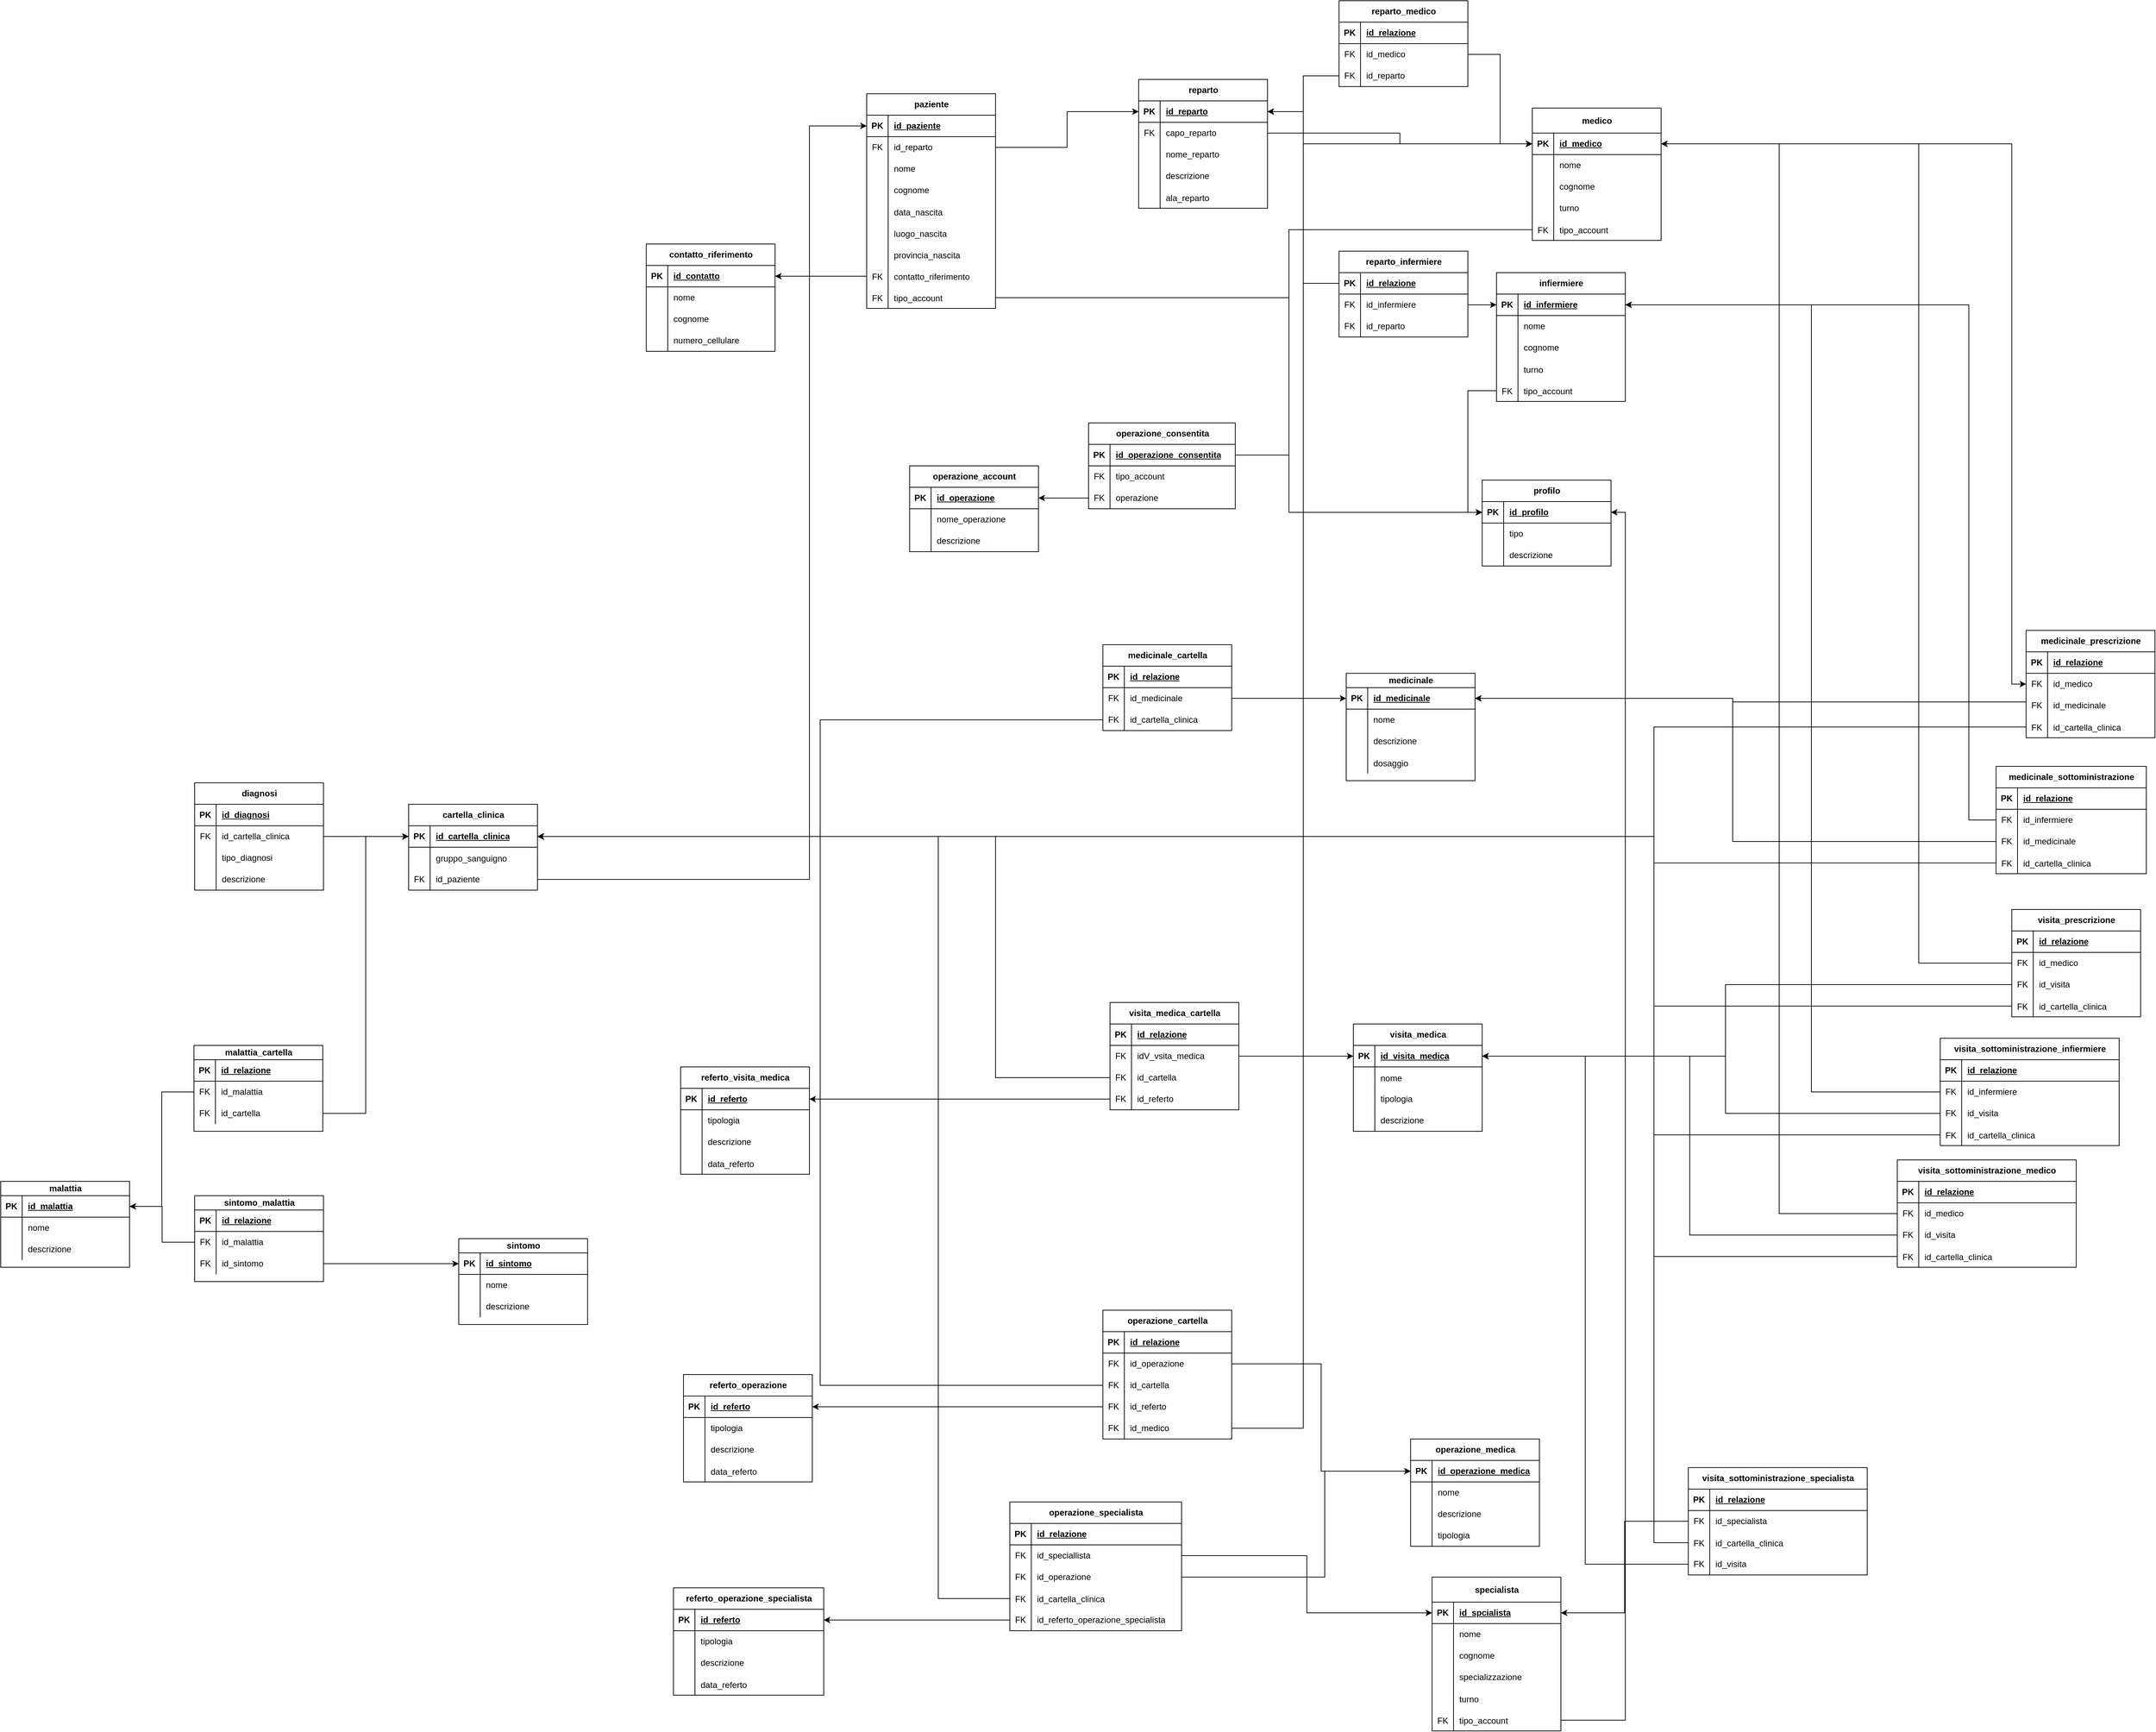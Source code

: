 <mxfile version="21.6.1" type="device">
  <diagram name="Page-1" id="OIctNYXzp_f2GCeWw9hG">
    <mxGraphModel dx="2885" dy="1180" grid="1" gridSize="10" guides="1" tooltips="1" connect="1" arrows="1" fold="1" page="1" pageScale="1" pageWidth="827" pageHeight="1169" math="0" shadow="0">
      <root>
        <mxCell id="0" />
        <mxCell id="1" parent="0" />
        <mxCell id="WsH760-7sQS958u1Zutm-1" value="paziente" style="shape=table;startSize=30;container=1;collapsible=1;childLayout=tableLayout;fixedRows=1;rowLines=0;fontStyle=1;align=center;resizeLast=1;html=1;fillColor=none;" parent="1" vertex="1">
          <mxGeometry x="670" y="370" width="180" height="300" as="geometry" />
        </mxCell>
        <mxCell id="WsH760-7sQS958u1Zutm-2" value="" style="shape=tableRow;horizontal=0;startSize=0;swimlaneHead=0;swimlaneBody=0;fillColor=none;collapsible=0;dropTarget=0;points=[[0,0.5],[1,0.5]];portConstraint=eastwest;top=0;left=0;right=0;bottom=1;" parent="WsH760-7sQS958u1Zutm-1" vertex="1">
          <mxGeometry y="30" width="180" height="30" as="geometry" />
        </mxCell>
        <mxCell id="WsH760-7sQS958u1Zutm-3" value="PK" style="shape=partialRectangle;connectable=0;fillColor=none;top=0;left=0;bottom=0;right=0;fontStyle=1;overflow=hidden;whiteSpace=wrap;html=1;" parent="WsH760-7sQS958u1Zutm-2" vertex="1">
          <mxGeometry width="30" height="30" as="geometry">
            <mxRectangle width="30" height="30" as="alternateBounds" />
          </mxGeometry>
        </mxCell>
        <mxCell id="WsH760-7sQS958u1Zutm-4" value="id_paziente" style="shape=partialRectangle;connectable=0;fillColor=none;top=0;left=0;bottom=0;right=0;align=left;spacingLeft=6;fontStyle=5;overflow=hidden;whiteSpace=wrap;html=1;" parent="WsH760-7sQS958u1Zutm-2" vertex="1">
          <mxGeometry x="30" width="150" height="30" as="geometry">
            <mxRectangle width="150" height="30" as="alternateBounds" />
          </mxGeometry>
        </mxCell>
        <mxCell id="WsH760-7sQS958u1Zutm-5" value="" style="shape=tableRow;horizontal=0;startSize=0;swimlaneHead=0;swimlaneBody=0;fillColor=none;collapsible=0;dropTarget=0;points=[[0,0.5],[1,0.5]];portConstraint=eastwest;top=0;left=0;right=0;bottom=0;" parent="WsH760-7sQS958u1Zutm-1" vertex="1">
          <mxGeometry y="60" width="180" height="30" as="geometry" />
        </mxCell>
        <mxCell id="WsH760-7sQS958u1Zutm-6" value="FK" style="shape=partialRectangle;connectable=0;fillColor=none;top=0;left=0;bottom=0;right=0;editable=1;overflow=hidden;whiteSpace=wrap;html=1;" parent="WsH760-7sQS958u1Zutm-5" vertex="1">
          <mxGeometry width="30" height="30" as="geometry">
            <mxRectangle width="30" height="30" as="alternateBounds" />
          </mxGeometry>
        </mxCell>
        <mxCell id="WsH760-7sQS958u1Zutm-7" value="id_reparto" style="shape=partialRectangle;connectable=0;fillColor=none;top=0;left=0;bottom=0;right=0;align=left;spacingLeft=6;overflow=hidden;whiteSpace=wrap;html=1;" parent="WsH760-7sQS958u1Zutm-5" vertex="1">
          <mxGeometry x="30" width="150" height="30" as="geometry">
            <mxRectangle width="150" height="30" as="alternateBounds" />
          </mxGeometry>
        </mxCell>
        <mxCell id="WsH760-7sQS958u1Zutm-8" value="" style="shape=tableRow;horizontal=0;startSize=0;swimlaneHead=0;swimlaneBody=0;fillColor=none;collapsible=0;dropTarget=0;points=[[0,0.5],[1,0.5]];portConstraint=eastwest;top=0;left=0;right=0;bottom=0;" parent="WsH760-7sQS958u1Zutm-1" vertex="1">
          <mxGeometry y="90" width="180" height="30" as="geometry" />
        </mxCell>
        <mxCell id="WsH760-7sQS958u1Zutm-9" value="" style="shape=partialRectangle;connectable=0;fillColor=none;top=0;left=0;bottom=0;right=0;editable=1;overflow=hidden;whiteSpace=wrap;html=1;" parent="WsH760-7sQS958u1Zutm-8" vertex="1">
          <mxGeometry width="30" height="30" as="geometry">
            <mxRectangle width="30" height="30" as="alternateBounds" />
          </mxGeometry>
        </mxCell>
        <mxCell id="WsH760-7sQS958u1Zutm-10" value="nome" style="shape=partialRectangle;connectable=0;fillColor=none;top=0;left=0;bottom=0;right=0;align=left;spacingLeft=6;overflow=hidden;whiteSpace=wrap;html=1;" parent="WsH760-7sQS958u1Zutm-8" vertex="1">
          <mxGeometry x="30" width="150" height="30" as="geometry">
            <mxRectangle width="150" height="30" as="alternateBounds" />
          </mxGeometry>
        </mxCell>
        <mxCell id="WsH760-7sQS958u1Zutm-11" value="" style="shape=tableRow;horizontal=0;startSize=0;swimlaneHead=0;swimlaneBody=0;fillColor=none;collapsible=0;dropTarget=0;points=[[0,0.5],[1,0.5]];portConstraint=eastwest;top=0;left=0;right=0;bottom=0;" parent="WsH760-7sQS958u1Zutm-1" vertex="1">
          <mxGeometry y="120" width="180" height="30" as="geometry" />
        </mxCell>
        <mxCell id="WsH760-7sQS958u1Zutm-12" value="" style="shape=partialRectangle;connectable=0;fillColor=none;top=0;left=0;bottom=0;right=0;editable=1;overflow=hidden;whiteSpace=wrap;html=1;" parent="WsH760-7sQS958u1Zutm-11" vertex="1">
          <mxGeometry width="30" height="30" as="geometry">
            <mxRectangle width="30" height="30" as="alternateBounds" />
          </mxGeometry>
        </mxCell>
        <mxCell id="WsH760-7sQS958u1Zutm-13" value="cognome" style="shape=partialRectangle;connectable=0;fillColor=none;top=0;left=0;bottom=0;right=0;align=left;spacingLeft=6;overflow=hidden;whiteSpace=wrap;html=1;" parent="WsH760-7sQS958u1Zutm-11" vertex="1">
          <mxGeometry x="30" width="150" height="30" as="geometry">
            <mxRectangle width="150" height="30" as="alternateBounds" />
          </mxGeometry>
        </mxCell>
        <mxCell id="WsH760-7sQS958u1Zutm-217" value="" style="shape=tableRow;horizontal=0;startSize=0;swimlaneHead=0;swimlaneBody=0;fillColor=none;collapsible=0;dropTarget=0;points=[[0,0.5],[1,0.5]];portConstraint=eastwest;top=0;left=0;right=0;bottom=0;" parent="WsH760-7sQS958u1Zutm-1" vertex="1">
          <mxGeometry y="150" width="180" height="30" as="geometry" />
        </mxCell>
        <mxCell id="WsH760-7sQS958u1Zutm-218" value="" style="shape=partialRectangle;connectable=0;fillColor=none;top=0;left=0;bottom=0;right=0;editable=1;overflow=hidden;" parent="WsH760-7sQS958u1Zutm-217" vertex="1">
          <mxGeometry width="30" height="30" as="geometry">
            <mxRectangle width="30" height="30" as="alternateBounds" />
          </mxGeometry>
        </mxCell>
        <mxCell id="WsH760-7sQS958u1Zutm-219" value="data_nascita" style="shape=partialRectangle;connectable=0;fillColor=none;top=0;left=0;bottom=0;right=0;align=left;spacingLeft=6;overflow=hidden;" parent="WsH760-7sQS958u1Zutm-217" vertex="1">
          <mxGeometry x="30" width="150" height="30" as="geometry">
            <mxRectangle width="150" height="30" as="alternateBounds" />
          </mxGeometry>
        </mxCell>
        <mxCell id="WsH760-7sQS958u1Zutm-220" value="" style="shape=tableRow;horizontal=0;startSize=0;swimlaneHead=0;swimlaneBody=0;fillColor=none;collapsible=0;dropTarget=0;points=[[0,0.5],[1,0.5]];portConstraint=eastwest;top=0;left=0;right=0;bottom=0;" parent="WsH760-7sQS958u1Zutm-1" vertex="1">
          <mxGeometry y="180" width="180" height="30" as="geometry" />
        </mxCell>
        <mxCell id="WsH760-7sQS958u1Zutm-221" value="" style="shape=partialRectangle;connectable=0;fillColor=none;top=0;left=0;bottom=0;right=0;editable=1;overflow=hidden;" parent="WsH760-7sQS958u1Zutm-220" vertex="1">
          <mxGeometry width="30" height="30" as="geometry">
            <mxRectangle width="30" height="30" as="alternateBounds" />
          </mxGeometry>
        </mxCell>
        <mxCell id="WsH760-7sQS958u1Zutm-222" value="luogo_nascita" style="shape=partialRectangle;connectable=0;fillColor=none;top=0;left=0;bottom=0;right=0;align=left;spacingLeft=6;overflow=hidden;" parent="WsH760-7sQS958u1Zutm-220" vertex="1">
          <mxGeometry x="30" width="150" height="30" as="geometry">
            <mxRectangle width="150" height="30" as="alternateBounds" />
          </mxGeometry>
        </mxCell>
        <mxCell id="nSBVuSY1zFkep2hT31Py-2" value="" style="shape=tableRow;horizontal=0;startSize=0;swimlaneHead=0;swimlaneBody=0;fillColor=none;collapsible=0;dropTarget=0;points=[[0,0.5],[1,0.5]];portConstraint=eastwest;top=0;left=0;right=0;bottom=0;" parent="WsH760-7sQS958u1Zutm-1" vertex="1">
          <mxGeometry y="210" width="180" height="30" as="geometry" />
        </mxCell>
        <mxCell id="nSBVuSY1zFkep2hT31Py-3" value="" style="shape=partialRectangle;connectable=0;fillColor=none;top=0;left=0;bottom=0;right=0;editable=1;overflow=hidden;" parent="nSBVuSY1zFkep2hT31Py-2" vertex="1">
          <mxGeometry width="30" height="30" as="geometry">
            <mxRectangle width="30" height="30" as="alternateBounds" />
          </mxGeometry>
        </mxCell>
        <mxCell id="nSBVuSY1zFkep2hT31Py-4" value="provincia_nascita" style="shape=partialRectangle;connectable=0;fillColor=none;top=0;left=0;bottom=0;right=0;align=left;spacingLeft=6;overflow=hidden;" parent="nSBVuSY1zFkep2hT31Py-2" vertex="1">
          <mxGeometry x="30" width="150" height="30" as="geometry">
            <mxRectangle width="150" height="30" as="alternateBounds" />
          </mxGeometry>
        </mxCell>
        <mxCell id="WsH760-7sQS958u1Zutm-226" value="" style="shape=tableRow;horizontal=0;startSize=0;swimlaneHead=0;swimlaneBody=0;fillColor=none;collapsible=0;dropTarget=0;points=[[0,0.5],[1,0.5]];portConstraint=eastwest;top=0;left=0;right=0;bottom=0;" parent="WsH760-7sQS958u1Zutm-1" vertex="1">
          <mxGeometry y="240" width="180" height="30" as="geometry" />
        </mxCell>
        <mxCell id="WsH760-7sQS958u1Zutm-227" value="FK" style="shape=partialRectangle;connectable=0;fillColor=none;top=0;left=0;bottom=0;right=0;editable=1;overflow=hidden;" parent="WsH760-7sQS958u1Zutm-226" vertex="1">
          <mxGeometry width="30" height="30" as="geometry">
            <mxRectangle width="30" height="30" as="alternateBounds" />
          </mxGeometry>
        </mxCell>
        <mxCell id="WsH760-7sQS958u1Zutm-228" value="contatto_riferimento" style="shape=partialRectangle;connectable=0;fillColor=none;top=0;left=0;bottom=0;right=0;align=left;spacingLeft=6;overflow=hidden;" parent="WsH760-7sQS958u1Zutm-226" vertex="1">
          <mxGeometry x="30" width="150" height="30" as="geometry">
            <mxRectangle width="150" height="30" as="alternateBounds" />
          </mxGeometry>
        </mxCell>
        <mxCell id="WsH760-7sQS958u1Zutm-243" value="" style="shape=tableRow;horizontal=0;startSize=0;swimlaneHead=0;swimlaneBody=0;fillColor=none;collapsible=0;dropTarget=0;points=[[0,0.5],[1,0.5]];portConstraint=eastwest;top=0;left=0;right=0;bottom=0;" parent="WsH760-7sQS958u1Zutm-1" vertex="1">
          <mxGeometry y="270" width="180" height="30" as="geometry" />
        </mxCell>
        <mxCell id="WsH760-7sQS958u1Zutm-244" value="FK" style="shape=partialRectangle;connectable=0;fillColor=none;top=0;left=0;bottom=0;right=0;editable=1;overflow=hidden;" parent="WsH760-7sQS958u1Zutm-243" vertex="1">
          <mxGeometry width="30" height="30" as="geometry">
            <mxRectangle width="30" height="30" as="alternateBounds" />
          </mxGeometry>
        </mxCell>
        <mxCell id="WsH760-7sQS958u1Zutm-245" value="tipo_account" style="shape=partialRectangle;connectable=0;fillColor=none;top=0;left=0;bottom=0;right=0;align=left;spacingLeft=6;overflow=hidden;" parent="WsH760-7sQS958u1Zutm-243" vertex="1">
          <mxGeometry x="30" width="150" height="30" as="geometry">
            <mxRectangle width="150" height="30" as="alternateBounds" />
          </mxGeometry>
        </mxCell>
        <mxCell id="WsH760-7sQS958u1Zutm-14" value="medico" style="shape=table;startSize=35;container=1;collapsible=1;childLayout=tableLayout;fixedRows=1;rowLines=0;fontStyle=1;align=center;resizeLast=1;html=1;fillColor=none;" parent="1" vertex="1">
          <mxGeometry x="1600" y="390" width="180" height="185" as="geometry" />
        </mxCell>
        <mxCell id="WsH760-7sQS958u1Zutm-15" value="" style="shape=tableRow;horizontal=0;startSize=0;swimlaneHead=0;swimlaneBody=0;fillColor=none;collapsible=0;dropTarget=0;points=[[0,0.5],[1,0.5]];portConstraint=eastwest;top=0;left=0;right=0;bottom=1;" parent="WsH760-7sQS958u1Zutm-14" vertex="1">
          <mxGeometry y="35" width="180" height="30" as="geometry" />
        </mxCell>
        <mxCell id="WsH760-7sQS958u1Zutm-16" value="PK" style="shape=partialRectangle;connectable=0;fillColor=none;top=0;left=0;bottom=0;right=0;fontStyle=1;overflow=hidden;whiteSpace=wrap;html=1;" parent="WsH760-7sQS958u1Zutm-15" vertex="1">
          <mxGeometry width="30" height="30" as="geometry">
            <mxRectangle width="30" height="30" as="alternateBounds" />
          </mxGeometry>
        </mxCell>
        <mxCell id="WsH760-7sQS958u1Zutm-17" value="id_medico" style="shape=partialRectangle;connectable=0;fillColor=none;top=0;left=0;bottom=0;right=0;align=left;spacingLeft=6;fontStyle=5;overflow=hidden;whiteSpace=wrap;html=1;" parent="WsH760-7sQS958u1Zutm-15" vertex="1">
          <mxGeometry x="30" width="150" height="30" as="geometry">
            <mxRectangle width="150" height="30" as="alternateBounds" />
          </mxGeometry>
        </mxCell>
        <mxCell id="WsH760-7sQS958u1Zutm-18" value="" style="shape=tableRow;horizontal=0;startSize=0;swimlaneHead=0;swimlaneBody=0;fillColor=none;collapsible=0;dropTarget=0;points=[[0,0.5],[1,0.5]];portConstraint=eastwest;top=0;left=0;right=0;bottom=0;" parent="WsH760-7sQS958u1Zutm-14" vertex="1">
          <mxGeometry y="65" width="180" height="30" as="geometry" />
        </mxCell>
        <mxCell id="WsH760-7sQS958u1Zutm-19" value="" style="shape=partialRectangle;connectable=0;fillColor=none;top=0;left=0;bottom=0;right=0;editable=1;overflow=hidden;whiteSpace=wrap;html=1;" parent="WsH760-7sQS958u1Zutm-18" vertex="1">
          <mxGeometry width="30" height="30" as="geometry">
            <mxRectangle width="30" height="30" as="alternateBounds" />
          </mxGeometry>
        </mxCell>
        <mxCell id="WsH760-7sQS958u1Zutm-20" value="nome" style="shape=partialRectangle;connectable=0;fillColor=none;top=0;left=0;bottom=0;right=0;align=left;spacingLeft=6;overflow=hidden;whiteSpace=wrap;html=1;" parent="WsH760-7sQS958u1Zutm-18" vertex="1">
          <mxGeometry x="30" width="150" height="30" as="geometry">
            <mxRectangle width="150" height="30" as="alternateBounds" />
          </mxGeometry>
        </mxCell>
        <mxCell id="WsH760-7sQS958u1Zutm-21" value="" style="shape=tableRow;horizontal=0;startSize=0;swimlaneHead=0;swimlaneBody=0;fillColor=none;collapsible=0;dropTarget=0;points=[[0,0.5],[1,0.5]];portConstraint=eastwest;top=0;left=0;right=0;bottom=0;" parent="WsH760-7sQS958u1Zutm-14" vertex="1">
          <mxGeometry y="95" width="180" height="30" as="geometry" />
        </mxCell>
        <mxCell id="WsH760-7sQS958u1Zutm-22" value="" style="shape=partialRectangle;connectable=0;fillColor=none;top=0;left=0;bottom=0;right=0;editable=1;overflow=hidden;whiteSpace=wrap;html=1;" parent="WsH760-7sQS958u1Zutm-21" vertex="1">
          <mxGeometry width="30" height="30" as="geometry">
            <mxRectangle width="30" height="30" as="alternateBounds" />
          </mxGeometry>
        </mxCell>
        <mxCell id="WsH760-7sQS958u1Zutm-23" value="cognome" style="shape=partialRectangle;connectable=0;fillColor=none;top=0;left=0;bottom=0;right=0;align=left;spacingLeft=6;overflow=hidden;whiteSpace=wrap;html=1;" parent="WsH760-7sQS958u1Zutm-21" vertex="1">
          <mxGeometry x="30" width="150" height="30" as="geometry">
            <mxRectangle width="150" height="30" as="alternateBounds" />
          </mxGeometry>
        </mxCell>
        <mxCell id="WsH760-7sQS958u1Zutm-24" value="" style="shape=tableRow;horizontal=0;startSize=0;swimlaneHead=0;swimlaneBody=0;fillColor=none;collapsible=0;dropTarget=0;points=[[0,0.5],[1,0.5]];portConstraint=eastwest;top=0;left=0;right=0;bottom=0;" parent="WsH760-7sQS958u1Zutm-14" vertex="1">
          <mxGeometry y="125" width="180" height="30" as="geometry" />
        </mxCell>
        <mxCell id="WsH760-7sQS958u1Zutm-25" value="" style="shape=partialRectangle;connectable=0;fillColor=none;top=0;left=0;bottom=0;right=0;editable=1;overflow=hidden;whiteSpace=wrap;html=1;" parent="WsH760-7sQS958u1Zutm-24" vertex="1">
          <mxGeometry width="30" height="30" as="geometry">
            <mxRectangle width="30" height="30" as="alternateBounds" />
          </mxGeometry>
        </mxCell>
        <mxCell id="WsH760-7sQS958u1Zutm-26" value="turno" style="shape=partialRectangle;connectable=0;fillColor=none;top=0;left=0;bottom=0;right=0;align=left;spacingLeft=6;overflow=hidden;whiteSpace=wrap;html=1;" parent="WsH760-7sQS958u1Zutm-24" vertex="1">
          <mxGeometry x="30" width="150" height="30" as="geometry">
            <mxRectangle width="150" height="30" as="alternateBounds" />
          </mxGeometry>
        </mxCell>
        <mxCell id="WsH760-7sQS958u1Zutm-250" value="" style="shape=tableRow;horizontal=0;startSize=0;swimlaneHead=0;swimlaneBody=0;fillColor=none;collapsible=0;dropTarget=0;points=[[0,0.5],[1,0.5]];portConstraint=eastwest;top=0;left=0;right=0;bottom=0;" parent="WsH760-7sQS958u1Zutm-14" vertex="1">
          <mxGeometry y="155" width="180" height="30" as="geometry" />
        </mxCell>
        <mxCell id="WsH760-7sQS958u1Zutm-251" value="FK" style="shape=partialRectangle;connectable=0;fillColor=none;top=0;left=0;bottom=0;right=0;editable=1;overflow=hidden;" parent="WsH760-7sQS958u1Zutm-250" vertex="1">
          <mxGeometry width="30" height="30" as="geometry">
            <mxRectangle width="30" height="30" as="alternateBounds" />
          </mxGeometry>
        </mxCell>
        <mxCell id="WsH760-7sQS958u1Zutm-252" value="tipo_account" style="shape=partialRectangle;connectable=0;fillColor=none;top=0;left=0;bottom=0;right=0;align=left;spacingLeft=6;overflow=hidden;" parent="WsH760-7sQS958u1Zutm-250" vertex="1">
          <mxGeometry x="30" width="150" height="30" as="geometry">
            <mxRectangle width="150" height="30" as="alternateBounds" />
          </mxGeometry>
        </mxCell>
        <mxCell id="WsH760-7sQS958u1Zutm-27" value="infiermiere" style="shape=table;startSize=30;container=1;collapsible=1;childLayout=tableLayout;fixedRows=1;rowLines=0;fontStyle=1;align=center;resizeLast=1;html=1;fillColor=none;" parent="1" vertex="1">
          <mxGeometry x="1550" y="620" width="180" height="180" as="geometry" />
        </mxCell>
        <mxCell id="WsH760-7sQS958u1Zutm-28" value="" style="shape=tableRow;horizontal=0;startSize=0;swimlaneHead=0;swimlaneBody=0;fillColor=none;collapsible=0;dropTarget=0;points=[[0,0.5],[1,0.5]];portConstraint=eastwest;top=0;left=0;right=0;bottom=1;" parent="WsH760-7sQS958u1Zutm-27" vertex="1">
          <mxGeometry y="30" width="180" height="30" as="geometry" />
        </mxCell>
        <mxCell id="WsH760-7sQS958u1Zutm-29" value="PK" style="shape=partialRectangle;connectable=0;fillColor=none;top=0;left=0;bottom=0;right=0;fontStyle=1;overflow=hidden;whiteSpace=wrap;html=1;" parent="WsH760-7sQS958u1Zutm-28" vertex="1">
          <mxGeometry width="30" height="30" as="geometry">
            <mxRectangle width="30" height="30" as="alternateBounds" />
          </mxGeometry>
        </mxCell>
        <mxCell id="WsH760-7sQS958u1Zutm-30" value="id_infermiere" style="shape=partialRectangle;connectable=0;fillColor=none;top=0;left=0;bottom=0;right=0;align=left;spacingLeft=6;fontStyle=5;overflow=hidden;whiteSpace=wrap;html=1;" parent="WsH760-7sQS958u1Zutm-28" vertex="1">
          <mxGeometry x="30" width="150" height="30" as="geometry">
            <mxRectangle width="150" height="30" as="alternateBounds" />
          </mxGeometry>
        </mxCell>
        <mxCell id="WsH760-7sQS958u1Zutm-31" value="" style="shape=tableRow;horizontal=0;startSize=0;swimlaneHead=0;swimlaneBody=0;fillColor=none;collapsible=0;dropTarget=0;points=[[0,0.5],[1,0.5]];portConstraint=eastwest;top=0;left=0;right=0;bottom=0;" parent="WsH760-7sQS958u1Zutm-27" vertex="1">
          <mxGeometry y="60" width="180" height="30" as="geometry" />
        </mxCell>
        <mxCell id="WsH760-7sQS958u1Zutm-32" value="" style="shape=partialRectangle;connectable=0;fillColor=none;top=0;left=0;bottom=0;right=0;editable=1;overflow=hidden;whiteSpace=wrap;html=1;" parent="WsH760-7sQS958u1Zutm-31" vertex="1">
          <mxGeometry width="30" height="30" as="geometry">
            <mxRectangle width="30" height="30" as="alternateBounds" />
          </mxGeometry>
        </mxCell>
        <mxCell id="WsH760-7sQS958u1Zutm-33" value="nome" style="shape=partialRectangle;connectable=0;fillColor=none;top=0;left=0;bottom=0;right=0;align=left;spacingLeft=6;overflow=hidden;whiteSpace=wrap;html=1;" parent="WsH760-7sQS958u1Zutm-31" vertex="1">
          <mxGeometry x="30" width="150" height="30" as="geometry">
            <mxRectangle width="150" height="30" as="alternateBounds" />
          </mxGeometry>
        </mxCell>
        <mxCell id="WsH760-7sQS958u1Zutm-34" value="" style="shape=tableRow;horizontal=0;startSize=0;swimlaneHead=0;swimlaneBody=0;fillColor=none;collapsible=0;dropTarget=0;points=[[0,0.5],[1,0.5]];portConstraint=eastwest;top=0;left=0;right=0;bottom=0;" parent="WsH760-7sQS958u1Zutm-27" vertex="1">
          <mxGeometry y="90" width="180" height="30" as="geometry" />
        </mxCell>
        <mxCell id="WsH760-7sQS958u1Zutm-35" value="" style="shape=partialRectangle;connectable=0;fillColor=none;top=0;left=0;bottom=0;right=0;editable=1;overflow=hidden;whiteSpace=wrap;html=1;" parent="WsH760-7sQS958u1Zutm-34" vertex="1">
          <mxGeometry width="30" height="30" as="geometry">
            <mxRectangle width="30" height="30" as="alternateBounds" />
          </mxGeometry>
        </mxCell>
        <mxCell id="WsH760-7sQS958u1Zutm-36" value="cognome" style="shape=partialRectangle;connectable=0;fillColor=none;top=0;left=0;bottom=0;right=0;align=left;spacingLeft=6;overflow=hidden;whiteSpace=wrap;html=1;" parent="WsH760-7sQS958u1Zutm-34" vertex="1">
          <mxGeometry x="30" width="150" height="30" as="geometry">
            <mxRectangle width="150" height="30" as="alternateBounds" />
          </mxGeometry>
        </mxCell>
        <mxCell id="TKVSL0xBuAllWbCIXlP1-2" value="" style="shape=tableRow;horizontal=0;startSize=0;swimlaneHead=0;swimlaneBody=0;fillColor=none;collapsible=0;dropTarget=0;points=[[0,0.5],[1,0.5]];portConstraint=eastwest;top=0;left=0;right=0;bottom=0;" parent="WsH760-7sQS958u1Zutm-27" vertex="1">
          <mxGeometry y="120" width="180" height="30" as="geometry" />
        </mxCell>
        <mxCell id="TKVSL0xBuAllWbCIXlP1-3" value="" style="shape=partialRectangle;connectable=0;fillColor=none;top=0;left=0;bottom=0;right=0;editable=1;overflow=hidden;" parent="TKVSL0xBuAllWbCIXlP1-2" vertex="1">
          <mxGeometry width="30" height="30" as="geometry">
            <mxRectangle width="30" height="30" as="alternateBounds" />
          </mxGeometry>
        </mxCell>
        <mxCell id="TKVSL0xBuAllWbCIXlP1-4" value="turno" style="shape=partialRectangle;connectable=0;fillColor=none;top=0;left=0;bottom=0;right=0;align=left;spacingLeft=6;overflow=hidden;" parent="TKVSL0xBuAllWbCIXlP1-2" vertex="1">
          <mxGeometry x="30" width="150" height="30" as="geometry">
            <mxRectangle width="150" height="30" as="alternateBounds" />
          </mxGeometry>
        </mxCell>
        <mxCell id="WsH760-7sQS958u1Zutm-253" value="" style="shape=tableRow;horizontal=0;startSize=0;swimlaneHead=0;swimlaneBody=0;fillColor=none;collapsible=0;dropTarget=0;points=[[0,0.5],[1,0.5]];portConstraint=eastwest;top=0;left=0;right=0;bottom=0;" parent="WsH760-7sQS958u1Zutm-27" vertex="1">
          <mxGeometry y="150" width="180" height="30" as="geometry" />
        </mxCell>
        <mxCell id="WsH760-7sQS958u1Zutm-254" value="FK" style="shape=partialRectangle;connectable=0;fillColor=none;top=0;left=0;bottom=0;right=0;editable=1;overflow=hidden;" parent="WsH760-7sQS958u1Zutm-253" vertex="1">
          <mxGeometry width="30" height="30" as="geometry">
            <mxRectangle width="30" height="30" as="alternateBounds" />
          </mxGeometry>
        </mxCell>
        <mxCell id="WsH760-7sQS958u1Zutm-255" value="tipo_account" style="shape=partialRectangle;connectable=0;fillColor=none;top=0;left=0;bottom=0;right=0;align=left;spacingLeft=6;overflow=hidden;" parent="WsH760-7sQS958u1Zutm-253" vertex="1">
          <mxGeometry x="30" width="150" height="30" as="geometry">
            <mxRectangle width="150" height="30" as="alternateBounds" />
          </mxGeometry>
        </mxCell>
        <mxCell id="WsH760-7sQS958u1Zutm-40" value="reparto" style="shape=table;startSize=30;container=1;collapsible=1;childLayout=tableLayout;fixedRows=1;rowLines=0;fontStyle=1;align=center;resizeLast=1;html=1;fillColor=none;" parent="1" vertex="1">
          <mxGeometry x="1050" y="350" width="180" height="180" as="geometry" />
        </mxCell>
        <mxCell id="WsH760-7sQS958u1Zutm-41" value="" style="shape=tableRow;horizontal=0;startSize=0;swimlaneHead=0;swimlaneBody=0;fillColor=none;collapsible=0;dropTarget=0;points=[[0,0.5],[1,0.5]];portConstraint=eastwest;top=0;left=0;right=0;bottom=1;" parent="WsH760-7sQS958u1Zutm-40" vertex="1">
          <mxGeometry y="30" width="180" height="30" as="geometry" />
        </mxCell>
        <mxCell id="WsH760-7sQS958u1Zutm-42" value="PK" style="shape=partialRectangle;connectable=0;fillColor=none;top=0;left=0;bottom=0;right=0;fontStyle=1;overflow=hidden;whiteSpace=wrap;html=1;" parent="WsH760-7sQS958u1Zutm-41" vertex="1">
          <mxGeometry width="30" height="30" as="geometry">
            <mxRectangle width="30" height="30" as="alternateBounds" />
          </mxGeometry>
        </mxCell>
        <mxCell id="WsH760-7sQS958u1Zutm-43" value="id_reparto" style="shape=partialRectangle;connectable=0;fillColor=none;top=0;left=0;bottom=0;right=0;align=left;spacingLeft=6;fontStyle=5;overflow=hidden;whiteSpace=wrap;html=1;" parent="WsH760-7sQS958u1Zutm-41" vertex="1">
          <mxGeometry x="30" width="150" height="30" as="geometry">
            <mxRectangle width="150" height="30" as="alternateBounds" />
          </mxGeometry>
        </mxCell>
        <mxCell id="WsH760-7sQS958u1Zutm-44" value="" style="shape=tableRow;horizontal=0;startSize=0;swimlaneHead=0;swimlaneBody=0;fillColor=none;collapsible=0;dropTarget=0;points=[[0,0.5],[1,0.5]];portConstraint=eastwest;top=0;left=0;right=0;bottom=0;" parent="WsH760-7sQS958u1Zutm-40" vertex="1">
          <mxGeometry y="60" width="180" height="30" as="geometry" />
        </mxCell>
        <mxCell id="WsH760-7sQS958u1Zutm-45" value="FK" style="shape=partialRectangle;connectable=0;fillColor=none;top=0;left=0;bottom=0;right=0;editable=1;overflow=hidden;whiteSpace=wrap;html=1;" parent="WsH760-7sQS958u1Zutm-44" vertex="1">
          <mxGeometry width="30" height="30" as="geometry">
            <mxRectangle width="30" height="30" as="alternateBounds" />
          </mxGeometry>
        </mxCell>
        <mxCell id="WsH760-7sQS958u1Zutm-46" value="capo_reparto" style="shape=partialRectangle;connectable=0;fillColor=none;top=0;left=0;bottom=0;right=0;align=left;spacingLeft=6;overflow=hidden;whiteSpace=wrap;html=1;" parent="WsH760-7sQS958u1Zutm-44" vertex="1">
          <mxGeometry x="30" width="150" height="30" as="geometry">
            <mxRectangle width="150" height="30" as="alternateBounds" />
          </mxGeometry>
        </mxCell>
        <mxCell id="WsH760-7sQS958u1Zutm-47" value="" style="shape=tableRow;horizontal=0;startSize=0;swimlaneHead=0;swimlaneBody=0;fillColor=none;collapsible=0;dropTarget=0;points=[[0,0.5],[1,0.5]];portConstraint=eastwest;top=0;left=0;right=0;bottom=0;" parent="WsH760-7sQS958u1Zutm-40" vertex="1">
          <mxGeometry y="90" width="180" height="30" as="geometry" />
        </mxCell>
        <mxCell id="WsH760-7sQS958u1Zutm-48" value="" style="shape=partialRectangle;connectable=0;fillColor=none;top=0;left=0;bottom=0;right=0;editable=1;overflow=hidden;whiteSpace=wrap;html=1;" parent="WsH760-7sQS958u1Zutm-47" vertex="1">
          <mxGeometry width="30" height="30" as="geometry">
            <mxRectangle width="30" height="30" as="alternateBounds" />
          </mxGeometry>
        </mxCell>
        <mxCell id="WsH760-7sQS958u1Zutm-49" value="nome_reparto" style="shape=partialRectangle;connectable=0;fillColor=none;top=0;left=0;bottom=0;right=0;align=left;spacingLeft=6;overflow=hidden;whiteSpace=wrap;html=1;" parent="WsH760-7sQS958u1Zutm-47" vertex="1">
          <mxGeometry x="30" width="150" height="30" as="geometry">
            <mxRectangle width="150" height="30" as="alternateBounds" />
          </mxGeometry>
        </mxCell>
        <mxCell id="WsH760-7sQS958u1Zutm-50" value="" style="shape=tableRow;horizontal=0;startSize=0;swimlaneHead=0;swimlaneBody=0;fillColor=none;collapsible=0;dropTarget=0;points=[[0,0.5],[1,0.5]];portConstraint=eastwest;top=0;left=0;right=0;bottom=0;" parent="WsH760-7sQS958u1Zutm-40" vertex="1">
          <mxGeometry y="120" width="180" height="30" as="geometry" />
        </mxCell>
        <mxCell id="WsH760-7sQS958u1Zutm-51" value="" style="shape=partialRectangle;connectable=0;fillColor=none;top=0;left=0;bottom=0;right=0;editable=1;overflow=hidden;whiteSpace=wrap;html=1;" parent="WsH760-7sQS958u1Zutm-50" vertex="1">
          <mxGeometry width="30" height="30" as="geometry">
            <mxRectangle width="30" height="30" as="alternateBounds" />
          </mxGeometry>
        </mxCell>
        <mxCell id="WsH760-7sQS958u1Zutm-52" value="descrizione" style="shape=partialRectangle;connectable=0;fillColor=none;top=0;left=0;bottom=0;right=0;align=left;spacingLeft=6;overflow=hidden;whiteSpace=wrap;html=1;" parent="WsH760-7sQS958u1Zutm-50" vertex="1">
          <mxGeometry x="30" width="150" height="30" as="geometry">
            <mxRectangle width="150" height="30" as="alternateBounds" />
          </mxGeometry>
        </mxCell>
        <mxCell id="WsH760-7sQS958u1Zutm-135" value="" style="shape=tableRow;horizontal=0;startSize=0;swimlaneHead=0;swimlaneBody=0;fillColor=none;collapsible=0;dropTarget=0;points=[[0,0.5],[1,0.5]];portConstraint=eastwest;top=0;left=0;right=0;bottom=0;" parent="WsH760-7sQS958u1Zutm-40" vertex="1">
          <mxGeometry y="150" width="180" height="30" as="geometry" />
        </mxCell>
        <mxCell id="WsH760-7sQS958u1Zutm-136" value="" style="shape=partialRectangle;connectable=0;fillColor=none;top=0;left=0;bottom=0;right=0;editable=1;overflow=hidden;" parent="WsH760-7sQS958u1Zutm-135" vertex="1">
          <mxGeometry width="30" height="30" as="geometry">
            <mxRectangle width="30" height="30" as="alternateBounds" />
          </mxGeometry>
        </mxCell>
        <mxCell id="WsH760-7sQS958u1Zutm-137" value="ala_reparto" style="shape=partialRectangle;connectable=0;fillColor=none;top=0;left=0;bottom=0;right=0;align=left;spacingLeft=6;overflow=hidden;" parent="WsH760-7sQS958u1Zutm-135" vertex="1">
          <mxGeometry x="30" width="150" height="30" as="geometry">
            <mxRectangle width="150" height="30" as="alternateBounds" />
          </mxGeometry>
        </mxCell>
        <mxCell id="WsH760-7sQS958u1Zutm-53" value="medicinale" style="shape=table;startSize=20;container=1;collapsible=1;childLayout=tableLayout;fixedRows=1;rowLines=0;fontStyle=1;align=center;resizeLast=1;html=1;fillColor=none;" parent="1" vertex="1">
          <mxGeometry x="1340" y="1180" width="180" height="150" as="geometry" />
        </mxCell>
        <mxCell id="WsH760-7sQS958u1Zutm-54" value="" style="shape=tableRow;horizontal=0;startSize=0;swimlaneHead=0;swimlaneBody=0;fillColor=none;collapsible=0;dropTarget=0;points=[[0,0.5],[1,0.5]];portConstraint=eastwest;top=0;left=0;right=0;bottom=1;" parent="WsH760-7sQS958u1Zutm-53" vertex="1">
          <mxGeometry y="20" width="180" height="30" as="geometry" />
        </mxCell>
        <mxCell id="WsH760-7sQS958u1Zutm-55" value="PK" style="shape=partialRectangle;connectable=0;fillColor=none;top=0;left=0;bottom=0;right=0;fontStyle=1;overflow=hidden;whiteSpace=wrap;html=1;" parent="WsH760-7sQS958u1Zutm-54" vertex="1">
          <mxGeometry width="30" height="30" as="geometry">
            <mxRectangle width="30" height="30" as="alternateBounds" />
          </mxGeometry>
        </mxCell>
        <mxCell id="WsH760-7sQS958u1Zutm-56" value="id_medicinale" style="shape=partialRectangle;connectable=0;fillColor=none;top=0;left=0;bottom=0;right=0;align=left;spacingLeft=6;fontStyle=5;overflow=hidden;whiteSpace=wrap;html=1;" parent="WsH760-7sQS958u1Zutm-54" vertex="1">
          <mxGeometry x="30" width="150" height="30" as="geometry">
            <mxRectangle width="150" height="30" as="alternateBounds" />
          </mxGeometry>
        </mxCell>
        <mxCell id="WsH760-7sQS958u1Zutm-60" value="" style="shape=tableRow;horizontal=0;startSize=0;swimlaneHead=0;swimlaneBody=0;fillColor=none;collapsible=0;dropTarget=0;points=[[0,0.5],[1,0.5]];portConstraint=eastwest;top=0;left=0;right=0;bottom=0;" parent="WsH760-7sQS958u1Zutm-53" vertex="1">
          <mxGeometry y="50" width="180" height="30" as="geometry" />
        </mxCell>
        <mxCell id="WsH760-7sQS958u1Zutm-61" value="" style="shape=partialRectangle;connectable=0;fillColor=none;top=0;left=0;bottom=0;right=0;editable=1;overflow=hidden;whiteSpace=wrap;html=1;" parent="WsH760-7sQS958u1Zutm-60" vertex="1">
          <mxGeometry width="30" height="30" as="geometry">
            <mxRectangle width="30" height="30" as="alternateBounds" />
          </mxGeometry>
        </mxCell>
        <mxCell id="WsH760-7sQS958u1Zutm-62" value="nome" style="shape=partialRectangle;connectable=0;fillColor=none;top=0;left=0;bottom=0;right=0;align=left;spacingLeft=6;overflow=hidden;whiteSpace=wrap;html=1;" parent="WsH760-7sQS958u1Zutm-60" vertex="1">
          <mxGeometry x="30" width="150" height="30" as="geometry">
            <mxRectangle width="150" height="30" as="alternateBounds" />
          </mxGeometry>
        </mxCell>
        <mxCell id="WsH760-7sQS958u1Zutm-63" value="" style="shape=tableRow;horizontal=0;startSize=0;swimlaneHead=0;swimlaneBody=0;fillColor=none;collapsible=0;dropTarget=0;points=[[0,0.5],[1,0.5]];portConstraint=eastwest;top=0;left=0;right=0;bottom=0;" parent="WsH760-7sQS958u1Zutm-53" vertex="1">
          <mxGeometry y="80" width="180" height="30" as="geometry" />
        </mxCell>
        <mxCell id="WsH760-7sQS958u1Zutm-64" value="" style="shape=partialRectangle;connectable=0;fillColor=none;top=0;left=0;bottom=0;right=0;editable=1;overflow=hidden;whiteSpace=wrap;html=1;" parent="WsH760-7sQS958u1Zutm-63" vertex="1">
          <mxGeometry width="30" height="30" as="geometry">
            <mxRectangle width="30" height="30" as="alternateBounds" />
          </mxGeometry>
        </mxCell>
        <mxCell id="WsH760-7sQS958u1Zutm-65" value="descrizione" style="shape=partialRectangle;connectable=0;fillColor=none;top=0;left=0;bottom=0;right=0;align=left;spacingLeft=6;overflow=hidden;whiteSpace=wrap;html=1;" parent="WsH760-7sQS958u1Zutm-63" vertex="1">
          <mxGeometry x="30" width="150" height="30" as="geometry">
            <mxRectangle width="150" height="30" as="alternateBounds" />
          </mxGeometry>
        </mxCell>
        <mxCell id="WsH760-7sQS958u1Zutm-211" value="" style="shape=tableRow;horizontal=0;startSize=0;swimlaneHead=0;swimlaneBody=0;fillColor=none;collapsible=0;dropTarget=0;points=[[0,0.5],[1,0.5]];portConstraint=eastwest;top=0;left=0;right=0;bottom=0;" parent="WsH760-7sQS958u1Zutm-53" vertex="1">
          <mxGeometry y="110" width="180" height="30" as="geometry" />
        </mxCell>
        <mxCell id="WsH760-7sQS958u1Zutm-212" value="" style="shape=partialRectangle;connectable=0;fillColor=none;top=0;left=0;bottom=0;right=0;editable=1;overflow=hidden;" parent="WsH760-7sQS958u1Zutm-211" vertex="1">
          <mxGeometry width="30" height="30" as="geometry">
            <mxRectangle width="30" height="30" as="alternateBounds" />
          </mxGeometry>
        </mxCell>
        <mxCell id="WsH760-7sQS958u1Zutm-213" value="dosaggio" style="shape=partialRectangle;connectable=0;fillColor=none;top=0;left=0;bottom=0;right=0;align=left;spacingLeft=6;overflow=hidden;" parent="WsH760-7sQS958u1Zutm-211" vertex="1">
          <mxGeometry x="30" width="150" height="30" as="geometry">
            <mxRectangle width="150" height="30" as="alternateBounds" />
          </mxGeometry>
        </mxCell>
        <mxCell id="WsH760-7sQS958u1Zutm-66" value="visita_medica" style="shape=table;startSize=30;container=1;collapsible=1;childLayout=tableLayout;fixedRows=1;rowLines=0;fontStyle=1;align=center;resizeLast=1;html=1;fillColor=none;" parent="1" vertex="1">
          <mxGeometry x="1350" y="1670" width="180" height="150" as="geometry" />
        </mxCell>
        <mxCell id="WsH760-7sQS958u1Zutm-67" value="" style="shape=tableRow;horizontal=0;startSize=0;swimlaneHead=0;swimlaneBody=0;fillColor=none;collapsible=0;dropTarget=0;points=[[0,0.5],[1,0.5]];portConstraint=eastwest;top=0;left=0;right=0;bottom=1;" parent="WsH760-7sQS958u1Zutm-66" vertex="1">
          <mxGeometry y="30" width="180" height="30" as="geometry" />
        </mxCell>
        <mxCell id="WsH760-7sQS958u1Zutm-68" value="PK" style="shape=partialRectangle;connectable=0;fillColor=none;top=0;left=0;bottom=0;right=0;fontStyle=1;overflow=hidden;whiteSpace=wrap;html=1;" parent="WsH760-7sQS958u1Zutm-67" vertex="1">
          <mxGeometry width="30" height="30" as="geometry">
            <mxRectangle width="30" height="30" as="alternateBounds" />
          </mxGeometry>
        </mxCell>
        <mxCell id="WsH760-7sQS958u1Zutm-69" value="id_visita_medica" style="shape=partialRectangle;connectable=0;fillColor=none;top=0;left=0;bottom=0;right=0;align=left;spacingLeft=6;fontStyle=5;overflow=hidden;whiteSpace=wrap;html=1;" parent="WsH760-7sQS958u1Zutm-67" vertex="1">
          <mxGeometry x="30" width="150" height="30" as="geometry">
            <mxRectangle width="150" height="30" as="alternateBounds" />
          </mxGeometry>
        </mxCell>
        <mxCell id="6wc-t4YXfFv5NlyFffi2-1" value="" style="shape=tableRow;horizontal=0;startSize=0;swimlaneHead=0;swimlaneBody=0;fillColor=none;collapsible=0;dropTarget=0;points=[[0,0.5],[1,0.5]];portConstraint=eastwest;top=0;left=0;right=0;bottom=0;" parent="WsH760-7sQS958u1Zutm-66" vertex="1">
          <mxGeometry y="60" width="180" height="30" as="geometry" />
        </mxCell>
        <mxCell id="6wc-t4YXfFv5NlyFffi2-2" value="" style="shape=partialRectangle;connectable=0;fillColor=none;top=0;left=0;bottom=0;right=0;editable=1;overflow=hidden;" parent="6wc-t4YXfFv5NlyFffi2-1" vertex="1">
          <mxGeometry width="30" height="30" as="geometry">
            <mxRectangle width="30" height="30" as="alternateBounds" />
          </mxGeometry>
        </mxCell>
        <mxCell id="6wc-t4YXfFv5NlyFffi2-3" value="nome" style="shape=partialRectangle;connectable=0;fillColor=none;top=0;left=0;bottom=0;right=0;align=left;spacingLeft=6;overflow=hidden;" parent="6wc-t4YXfFv5NlyFffi2-1" vertex="1">
          <mxGeometry x="30" width="150" height="30" as="geometry">
            <mxRectangle width="150" height="30" as="alternateBounds" />
          </mxGeometry>
        </mxCell>
        <mxCell id="WsH760-7sQS958u1Zutm-73" value="" style="shape=tableRow;horizontal=0;startSize=0;swimlaneHead=0;swimlaneBody=0;fillColor=none;collapsible=0;dropTarget=0;points=[[0,0.5],[1,0.5]];portConstraint=eastwest;top=0;left=0;right=0;bottom=0;" parent="WsH760-7sQS958u1Zutm-66" vertex="1">
          <mxGeometry y="90" width="180" height="30" as="geometry" />
        </mxCell>
        <mxCell id="WsH760-7sQS958u1Zutm-74" value="" style="shape=partialRectangle;connectable=0;fillColor=none;top=0;left=0;bottom=0;right=0;editable=1;overflow=hidden;whiteSpace=wrap;html=1;" parent="WsH760-7sQS958u1Zutm-73" vertex="1">
          <mxGeometry width="30" height="30" as="geometry">
            <mxRectangle width="30" height="30" as="alternateBounds" />
          </mxGeometry>
        </mxCell>
        <mxCell id="WsH760-7sQS958u1Zutm-75" value="tipologia" style="shape=partialRectangle;connectable=0;fillColor=none;top=0;left=0;bottom=0;right=0;align=left;spacingLeft=6;overflow=hidden;whiteSpace=wrap;html=1;" parent="WsH760-7sQS958u1Zutm-73" vertex="1">
          <mxGeometry x="30" width="150" height="30" as="geometry">
            <mxRectangle width="150" height="30" as="alternateBounds" />
          </mxGeometry>
        </mxCell>
        <mxCell id="WsH760-7sQS958u1Zutm-76" value="" style="shape=tableRow;horizontal=0;startSize=0;swimlaneHead=0;swimlaneBody=0;fillColor=none;collapsible=0;dropTarget=0;points=[[0,0.5],[1,0.5]];portConstraint=eastwest;top=0;left=0;right=0;bottom=0;" parent="WsH760-7sQS958u1Zutm-66" vertex="1">
          <mxGeometry y="120" width="180" height="30" as="geometry" />
        </mxCell>
        <mxCell id="WsH760-7sQS958u1Zutm-77" value="" style="shape=partialRectangle;connectable=0;fillColor=none;top=0;left=0;bottom=0;right=0;editable=1;overflow=hidden;whiteSpace=wrap;html=1;" parent="WsH760-7sQS958u1Zutm-76" vertex="1">
          <mxGeometry width="30" height="30" as="geometry">
            <mxRectangle width="30" height="30" as="alternateBounds" />
          </mxGeometry>
        </mxCell>
        <mxCell id="WsH760-7sQS958u1Zutm-78" value="descrizione" style="shape=partialRectangle;connectable=0;fillColor=none;top=0;left=0;bottom=0;right=0;align=left;spacingLeft=6;overflow=hidden;whiteSpace=wrap;html=1;" parent="WsH760-7sQS958u1Zutm-76" vertex="1">
          <mxGeometry x="30" width="150" height="30" as="geometry">
            <mxRectangle width="150" height="30" as="alternateBounds" />
          </mxGeometry>
        </mxCell>
        <mxCell id="WsH760-7sQS958u1Zutm-79" value="operazione_medica" style="shape=table;startSize=30;container=1;collapsible=1;childLayout=tableLayout;fixedRows=1;rowLines=0;fontStyle=1;align=center;resizeLast=1;html=1;fillColor=none;" parent="1" vertex="1">
          <mxGeometry x="1430" y="2250" width="180" height="150" as="geometry" />
        </mxCell>
        <mxCell id="WsH760-7sQS958u1Zutm-80" value="" style="shape=tableRow;horizontal=0;startSize=0;swimlaneHead=0;swimlaneBody=0;fillColor=none;collapsible=0;dropTarget=0;points=[[0,0.5],[1,0.5]];portConstraint=eastwest;top=0;left=0;right=0;bottom=1;" parent="WsH760-7sQS958u1Zutm-79" vertex="1">
          <mxGeometry y="30" width="180" height="30" as="geometry" />
        </mxCell>
        <mxCell id="WsH760-7sQS958u1Zutm-81" value="PK" style="shape=partialRectangle;connectable=0;fillColor=none;top=0;left=0;bottom=0;right=0;fontStyle=1;overflow=hidden;whiteSpace=wrap;html=1;" parent="WsH760-7sQS958u1Zutm-80" vertex="1">
          <mxGeometry width="30" height="30" as="geometry">
            <mxRectangle width="30" height="30" as="alternateBounds" />
          </mxGeometry>
        </mxCell>
        <mxCell id="WsH760-7sQS958u1Zutm-82" value="id_operazione_medica" style="shape=partialRectangle;connectable=0;fillColor=none;top=0;left=0;bottom=0;right=0;align=left;spacingLeft=6;fontStyle=5;overflow=hidden;whiteSpace=wrap;html=1;" parent="WsH760-7sQS958u1Zutm-80" vertex="1">
          <mxGeometry x="30" width="150" height="30" as="geometry">
            <mxRectangle width="150" height="30" as="alternateBounds" />
          </mxGeometry>
        </mxCell>
        <mxCell id="WsH760-7sQS958u1Zutm-83" value="" style="shape=tableRow;horizontal=0;startSize=0;swimlaneHead=0;swimlaneBody=0;fillColor=none;collapsible=0;dropTarget=0;points=[[0,0.5],[1,0.5]];portConstraint=eastwest;top=0;left=0;right=0;bottom=0;" parent="WsH760-7sQS958u1Zutm-79" vertex="1">
          <mxGeometry y="60" width="180" height="30" as="geometry" />
        </mxCell>
        <mxCell id="WsH760-7sQS958u1Zutm-84" value="" style="shape=partialRectangle;connectable=0;fillColor=none;top=0;left=0;bottom=0;right=0;editable=1;overflow=hidden;whiteSpace=wrap;html=1;" parent="WsH760-7sQS958u1Zutm-83" vertex="1">
          <mxGeometry width="30" height="30" as="geometry">
            <mxRectangle width="30" height="30" as="alternateBounds" />
          </mxGeometry>
        </mxCell>
        <mxCell id="WsH760-7sQS958u1Zutm-85" value="nome" style="shape=partialRectangle;connectable=0;fillColor=none;top=0;left=0;bottom=0;right=0;align=left;spacingLeft=6;overflow=hidden;whiteSpace=wrap;html=1;" parent="WsH760-7sQS958u1Zutm-83" vertex="1">
          <mxGeometry x="30" width="150" height="30" as="geometry">
            <mxRectangle width="150" height="30" as="alternateBounds" />
          </mxGeometry>
        </mxCell>
        <mxCell id="WsH760-7sQS958u1Zutm-86" value="" style="shape=tableRow;horizontal=0;startSize=0;swimlaneHead=0;swimlaneBody=0;fillColor=none;collapsible=0;dropTarget=0;points=[[0,0.5],[1,0.5]];portConstraint=eastwest;top=0;left=0;right=0;bottom=0;" parent="WsH760-7sQS958u1Zutm-79" vertex="1">
          <mxGeometry y="90" width="180" height="30" as="geometry" />
        </mxCell>
        <mxCell id="WsH760-7sQS958u1Zutm-87" value="" style="shape=partialRectangle;connectable=0;fillColor=none;top=0;left=0;bottom=0;right=0;editable=1;overflow=hidden;whiteSpace=wrap;html=1;" parent="WsH760-7sQS958u1Zutm-86" vertex="1">
          <mxGeometry width="30" height="30" as="geometry">
            <mxRectangle width="30" height="30" as="alternateBounds" />
          </mxGeometry>
        </mxCell>
        <mxCell id="WsH760-7sQS958u1Zutm-88" value="descrizione" style="shape=partialRectangle;connectable=0;fillColor=none;top=0;left=0;bottom=0;right=0;align=left;spacingLeft=6;overflow=hidden;whiteSpace=wrap;html=1;" parent="WsH760-7sQS958u1Zutm-86" vertex="1">
          <mxGeometry x="30" width="150" height="30" as="geometry">
            <mxRectangle width="150" height="30" as="alternateBounds" />
          </mxGeometry>
        </mxCell>
        <mxCell id="GNbFlX3Q_T4Xay_Im6As-43" value="" style="shape=tableRow;horizontal=0;startSize=0;swimlaneHead=0;swimlaneBody=0;fillColor=none;collapsible=0;dropTarget=0;points=[[0,0.5],[1,0.5]];portConstraint=eastwest;top=0;left=0;right=0;bottom=0;" parent="WsH760-7sQS958u1Zutm-79" vertex="1">
          <mxGeometry y="120" width="180" height="30" as="geometry" />
        </mxCell>
        <mxCell id="GNbFlX3Q_T4Xay_Im6As-44" value="" style="shape=partialRectangle;connectable=0;fillColor=none;top=0;left=0;bottom=0;right=0;fontStyle=0;overflow=hidden;whiteSpace=wrap;html=1;" parent="GNbFlX3Q_T4Xay_Im6As-43" vertex="1">
          <mxGeometry width="30" height="30" as="geometry">
            <mxRectangle width="30" height="30" as="alternateBounds" />
          </mxGeometry>
        </mxCell>
        <mxCell id="GNbFlX3Q_T4Xay_Im6As-45" value="tipologia" style="shape=partialRectangle;connectable=0;fillColor=none;top=0;left=0;bottom=0;right=0;align=left;spacingLeft=6;fontStyle=0;overflow=hidden;whiteSpace=wrap;html=1;" parent="GNbFlX3Q_T4Xay_Im6As-43" vertex="1">
          <mxGeometry x="30" width="150" height="30" as="geometry">
            <mxRectangle width="150" height="30" as="alternateBounds" />
          </mxGeometry>
        </mxCell>
        <mxCell id="WsH760-7sQS958u1Zutm-92" value="diagnosi" style="shape=table;startSize=30;container=1;collapsible=1;childLayout=tableLayout;fixedRows=1;rowLines=0;fontStyle=1;align=center;resizeLast=1;html=1;fillColor=none;" parent="1" vertex="1">
          <mxGeometry x="-269" y="1333" width="180" height="150" as="geometry" />
        </mxCell>
        <mxCell id="WsH760-7sQS958u1Zutm-93" value="" style="shape=tableRow;horizontal=0;startSize=0;swimlaneHead=0;swimlaneBody=0;fillColor=none;collapsible=0;dropTarget=0;points=[[0,0.5],[1,0.5]];portConstraint=eastwest;top=0;left=0;right=0;bottom=1;" parent="WsH760-7sQS958u1Zutm-92" vertex="1">
          <mxGeometry y="30" width="180" height="30" as="geometry" />
        </mxCell>
        <mxCell id="WsH760-7sQS958u1Zutm-94" value="PK" style="shape=partialRectangle;connectable=0;fillColor=none;top=0;left=0;bottom=0;right=0;fontStyle=1;overflow=hidden;whiteSpace=wrap;html=1;" parent="WsH760-7sQS958u1Zutm-93" vertex="1">
          <mxGeometry width="30" height="30" as="geometry">
            <mxRectangle width="30" height="30" as="alternateBounds" />
          </mxGeometry>
        </mxCell>
        <mxCell id="WsH760-7sQS958u1Zutm-95" value="id_diagnosi" style="shape=partialRectangle;connectable=0;fillColor=none;top=0;left=0;bottom=0;right=0;align=left;spacingLeft=6;fontStyle=5;overflow=hidden;whiteSpace=wrap;html=1;" parent="WsH760-7sQS958u1Zutm-93" vertex="1">
          <mxGeometry x="30" width="150" height="30" as="geometry">
            <mxRectangle width="150" height="30" as="alternateBounds" />
          </mxGeometry>
        </mxCell>
        <mxCell id="WsH760-7sQS958u1Zutm-96" value="" style="shape=tableRow;horizontal=0;startSize=0;swimlaneHead=0;swimlaneBody=0;fillColor=none;collapsible=0;dropTarget=0;points=[[0,0.5],[1,0.5]];portConstraint=eastwest;top=0;left=0;right=0;bottom=0;" parent="WsH760-7sQS958u1Zutm-92" vertex="1">
          <mxGeometry y="60" width="180" height="30" as="geometry" />
        </mxCell>
        <mxCell id="WsH760-7sQS958u1Zutm-97" value="FK" style="shape=partialRectangle;connectable=0;fillColor=none;top=0;left=0;bottom=0;right=0;editable=1;overflow=hidden;whiteSpace=wrap;html=1;" parent="WsH760-7sQS958u1Zutm-96" vertex="1">
          <mxGeometry width="30" height="30" as="geometry">
            <mxRectangle width="30" height="30" as="alternateBounds" />
          </mxGeometry>
        </mxCell>
        <mxCell id="WsH760-7sQS958u1Zutm-98" value="id_cartella_clinica" style="shape=partialRectangle;connectable=0;fillColor=none;top=0;left=0;bottom=0;right=0;align=left;spacingLeft=6;overflow=hidden;whiteSpace=wrap;html=1;" parent="WsH760-7sQS958u1Zutm-96" vertex="1">
          <mxGeometry x="30" width="150" height="30" as="geometry">
            <mxRectangle width="150" height="30" as="alternateBounds" />
          </mxGeometry>
        </mxCell>
        <mxCell id="WsH760-7sQS958u1Zutm-99" value="" style="shape=tableRow;horizontal=0;startSize=0;swimlaneHead=0;swimlaneBody=0;fillColor=none;collapsible=0;dropTarget=0;points=[[0,0.5],[1,0.5]];portConstraint=eastwest;top=0;left=0;right=0;bottom=0;" parent="WsH760-7sQS958u1Zutm-92" vertex="1">
          <mxGeometry y="90" width="180" height="30" as="geometry" />
        </mxCell>
        <mxCell id="WsH760-7sQS958u1Zutm-100" value="" style="shape=partialRectangle;connectable=0;fillColor=none;top=0;left=0;bottom=0;right=0;editable=1;overflow=hidden;whiteSpace=wrap;html=1;" parent="WsH760-7sQS958u1Zutm-99" vertex="1">
          <mxGeometry width="30" height="30" as="geometry">
            <mxRectangle width="30" height="30" as="alternateBounds" />
          </mxGeometry>
        </mxCell>
        <mxCell id="WsH760-7sQS958u1Zutm-101" value="tipo_diagnosi" style="shape=partialRectangle;connectable=0;fillColor=none;top=0;left=0;bottom=0;right=0;align=left;spacingLeft=6;overflow=hidden;whiteSpace=wrap;html=1;" parent="WsH760-7sQS958u1Zutm-99" vertex="1">
          <mxGeometry x="30" width="150" height="30" as="geometry">
            <mxRectangle width="150" height="30" as="alternateBounds" />
          </mxGeometry>
        </mxCell>
        <mxCell id="WsH760-7sQS958u1Zutm-102" value="" style="shape=tableRow;horizontal=0;startSize=0;swimlaneHead=0;swimlaneBody=0;fillColor=none;collapsible=0;dropTarget=0;points=[[0,0.5],[1,0.5]];portConstraint=eastwest;top=0;left=0;right=0;bottom=0;" parent="WsH760-7sQS958u1Zutm-92" vertex="1">
          <mxGeometry y="120" width="180" height="30" as="geometry" />
        </mxCell>
        <mxCell id="WsH760-7sQS958u1Zutm-103" value="" style="shape=partialRectangle;connectable=0;fillColor=none;top=0;left=0;bottom=0;right=0;editable=1;overflow=hidden;whiteSpace=wrap;html=1;" parent="WsH760-7sQS958u1Zutm-102" vertex="1">
          <mxGeometry width="30" height="30" as="geometry">
            <mxRectangle width="30" height="30" as="alternateBounds" />
          </mxGeometry>
        </mxCell>
        <mxCell id="WsH760-7sQS958u1Zutm-104" value="descrizione" style="shape=partialRectangle;connectable=0;fillColor=none;top=0;left=0;bottom=0;right=0;align=left;spacingLeft=6;overflow=hidden;whiteSpace=wrap;html=1;" parent="WsH760-7sQS958u1Zutm-102" vertex="1">
          <mxGeometry x="30" width="150" height="30" as="geometry">
            <mxRectangle width="150" height="30" as="alternateBounds" />
          </mxGeometry>
        </mxCell>
        <mxCell id="WsH760-7sQS958u1Zutm-107" value="reparto_infermiere" style="shape=table;startSize=30;container=1;collapsible=1;childLayout=tableLayout;fixedRows=1;rowLines=0;fontStyle=1;align=center;resizeLast=1;html=1;fillColor=none;" parent="1" vertex="1">
          <mxGeometry x="1330" y="590" width="180" height="120" as="geometry" />
        </mxCell>
        <mxCell id="WsH760-7sQS958u1Zutm-108" value="" style="shape=tableRow;horizontal=0;startSize=0;swimlaneHead=0;swimlaneBody=0;fillColor=none;collapsible=0;dropTarget=0;points=[[0,0.5],[1,0.5]];portConstraint=eastwest;top=0;left=0;right=0;bottom=1;" parent="WsH760-7sQS958u1Zutm-107" vertex="1">
          <mxGeometry y="30" width="180" height="30" as="geometry" />
        </mxCell>
        <mxCell id="WsH760-7sQS958u1Zutm-109" value="PK" style="shape=partialRectangle;connectable=0;fillColor=none;top=0;left=0;bottom=0;right=0;fontStyle=1;overflow=hidden;whiteSpace=wrap;html=1;" parent="WsH760-7sQS958u1Zutm-108" vertex="1">
          <mxGeometry width="30" height="30" as="geometry">
            <mxRectangle width="30" height="30" as="alternateBounds" />
          </mxGeometry>
        </mxCell>
        <mxCell id="WsH760-7sQS958u1Zutm-110" value="id_relazione" style="shape=partialRectangle;connectable=0;fillColor=none;top=0;left=0;bottom=0;right=0;align=left;spacingLeft=6;fontStyle=5;overflow=hidden;whiteSpace=wrap;html=1;" parent="WsH760-7sQS958u1Zutm-108" vertex="1">
          <mxGeometry x="30" width="150" height="30" as="geometry">
            <mxRectangle width="150" height="30" as="alternateBounds" />
          </mxGeometry>
        </mxCell>
        <mxCell id="WsH760-7sQS958u1Zutm-111" value="" style="shape=tableRow;horizontal=0;startSize=0;swimlaneHead=0;swimlaneBody=0;fillColor=none;collapsible=0;dropTarget=0;points=[[0,0.5],[1,0.5]];portConstraint=eastwest;top=0;left=0;right=0;bottom=0;" parent="WsH760-7sQS958u1Zutm-107" vertex="1">
          <mxGeometry y="60" width="180" height="30" as="geometry" />
        </mxCell>
        <mxCell id="WsH760-7sQS958u1Zutm-112" value="FK" style="shape=partialRectangle;connectable=0;fillColor=none;top=0;left=0;bottom=0;right=0;editable=1;overflow=hidden;whiteSpace=wrap;html=1;" parent="WsH760-7sQS958u1Zutm-111" vertex="1">
          <mxGeometry width="30" height="30" as="geometry">
            <mxRectangle width="30" height="30" as="alternateBounds" />
          </mxGeometry>
        </mxCell>
        <mxCell id="WsH760-7sQS958u1Zutm-113" value="id_infermiere" style="shape=partialRectangle;connectable=0;fillColor=none;top=0;left=0;bottom=0;right=0;align=left;spacingLeft=6;overflow=hidden;whiteSpace=wrap;html=1;" parent="WsH760-7sQS958u1Zutm-111" vertex="1">
          <mxGeometry x="30" width="150" height="30" as="geometry">
            <mxRectangle width="150" height="30" as="alternateBounds" />
          </mxGeometry>
        </mxCell>
        <mxCell id="WsH760-7sQS958u1Zutm-114" value="" style="shape=tableRow;horizontal=0;startSize=0;swimlaneHead=0;swimlaneBody=0;fillColor=none;collapsible=0;dropTarget=0;points=[[0,0.5],[1,0.5]];portConstraint=eastwest;top=0;left=0;right=0;bottom=0;" parent="WsH760-7sQS958u1Zutm-107" vertex="1">
          <mxGeometry y="90" width="180" height="30" as="geometry" />
        </mxCell>
        <mxCell id="WsH760-7sQS958u1Zutm-115" value="FK" style="shape=partialRectangle;connectable=0;fillColor=none;top=0;left=0;bottom=0;right=0;editable=1;overflow=hidden;whiteSpace=wrap;html=1;" parent="WsH760-7sQS958u1Zutm-114" vertex="1">
          <mxGeometry width="30" height="30" as="geometry">
            <mxRectangle width="30" height="30" as="alternateBounds" />
          </mxGeometry>
        </mxCell>
        <mxCell id="WsH760-7sQS958u1Zutm-116" value="id_reparto" style="shape=partialRectangle;connectable=0;fillColor=none;top=0;left=0;bottom=0;right=0;align=left;spacingLeft=6;overflow=hidden;whiteSpace=wrap;html=1;" parent="WsH760-7sQS958u1Zutm-114" vertex="1">
          <mxGeometry x="30" width="150" height="30" as="geometry">
            <mxRectangle width="150" height="30" as="alternateBounds" />
          </mxGeometry>
        </mxCell>
        <mxCell id="WsH760-7sQS958u1Zutm-120" style="edgeStyle=orthogonalEdgeStyle;rounded=0;orthogonalLoop=1;jettySize=auto;html=1;entryX=0;entryY=0.5;entryDx=0;entryDy=0;" parent="1" source="WsH760-7sQS958u1Zutm-111" target="WsH760-7sQS958u1Zutm-28" edge="1">
          <mxGeometry relative="1" as="geometry" />
        </mxCell>
        <mxCell id="WsH760-7sQS958u1Zutm-122" style="edgeStyle=orthogonalEdgeStyle;rounded=0;orthogonalLoop=1;jettySize=auto;html=1;entryX=1;entryY=0.5;entryDx=0;entryDy=0;" parent="1" source="WsH760-7sQS958u1Zutm-108" target="WsH760-7sQS958u1Zutm-41" edge="1">
          <mxGeometry relative="1" as="geometry" />
        </mxCell>
        <mxCell id="WsH760-7sQS958u1Zutm-123" value="reparto_medico" style="shape=table;startSize=30;container=1;collapsible=1;childLayout=tableLayout;fixedRows=1;rowLines=0;fontStyle=1;align=center;resizeLast=1;html=1;fillColor=none;" parent="1" vertex="1">
          <mxGeometry x="1330" y="240" width="180" height="120" as="geometry" />
        </mxCell>
        <mxCell id="WsH760-7sQS958u1Zutm-124" value="" style="shape=tableRow;horizontal=0;startSize=0;swimlaneHead=0;swimlaneBody=0;fillColor=none;collapsible=0;dropTarget=0;points=[[0,0.5],[1,0.5]];portConstraint=eastwest;top=0;left=0;right=0;bottom=1;" parent="WsH760-7sQS958u1Zutm-123" vertex="1">
          <mxGeometry y="30" width="180" height="30" as="geometry" />
        </mxCell>
        <mxCell id="WsH760-7sQS958u1Zutm-125" value="PK" style="shape=partialRectangle;connectable=0;fillColor=none;top=0;left=0;bottom=0;right=0;fontStyle=1;overflow=hidden;whiteSpace=wrap;html=1;" parent="WsH760-7sQS958u1Zutm-124" vertex="1">
          <mxGeometry width="30" height="30" as="geometry">
            <mxRectangle width="30" height="30" as="alternateBounds" />
          </mxGeometry>
        </mxCell>
        <mxCell id="WsH760-7sQS958u1Zutm-126" value="id_relazione" style="shape=partialRectangle;connectable=0;fillColor=none;top=0;left=0;bottom=0;right=0;align=left;spacingLeft=6;fontStyle=5;overflow=hidden;whiteSpace=wrap;html=1;" parent="WsH760-7sQS958u1Zutm-124" vertex="1">
          <mxGeometry x="30" width="150" height="30" as="geometry">
            <mxRectangle width="150" height="30" as="alternateBounds" />
          </mxGeometry>
        </mxCell>
        <mxCell id="WsH760-7sQS958u1Zutm-127" value="" style="shape=tableRow;horizontal=0;startSize=0;swimlaneHead=0;swimlaneBody=0;fillColor=none;collapsible=0;dropTarget=0;points=[[0,0.5],[1,0.5]];portConstraint=eastwest;top=0;left=0;right=0;bottom=0;" parent="WsH760-7sQS958u1Zutm-123" vertex="1">
          <mxGeometry y="60" width="180" height="30" as="geometry" />
        </mxCell>
        <mxCell id="WsH760-7sQS958u1Zutm-128" value="FK" style="shape=partialRectangle;connectable=0;fillColor=none;top=0;left=0;bottom=0;right=0;editable=1;overflow=hidden;whiteSpace=wrap;html=1;" parent="WsH760-7sQS958u1Zutm-127" vertex="1">
          <mxGeometry width="30" height="30" as="geometry">
            <mxRectangle width="30" height="30" as="alternateBounds" />
          </mxGeometry>
        </mxCell>
        <mxCell id="WsH760-7sQS958u1Zutm-129" value="id_medico" style="shape=partialRectangle;connectable=0;fillColor=none;top=0;left=0;bottom=0;right=0;align=left;spacingLeft=6;overflow=hidden;whiteSpace=wrap;html=1;" parent="WsH760-7sQS958u1Zutm-127" vertex="1">
          <mxGeometry x="30" width="150" height="30" as="geometry">
            <mxRectangle width="150" height="30" as="alternateBounds" />
          </mxGeometry>
        </mxCell>
        <mxCell id="WsH760-7sQS958u1Zutm-130" value="" style="shape=tableRow;horizontal=0;startSize=0;swimlaneHead=0;swimlaneBody=0;fillColor=none;collapsible=0;dropTarget=0;points=[[0,0.5],[1,0.5]];portConstraint=eastwest;top=0;left=0;right=0;bottom=0;" parent="WsH760-7sQS958u1Zutm-123" vertex="1">
          <mxGeometry y="90" width="180" height="30" as="geometry" />
        </mxCell>
        <mxCell id="WsH760-7sQS958u1Zutm-131" value="FK" style="shape=partialRectangle;connectable=0;fillColor=none;top=0;left=0;bottom=0;right=0;editable=1;overflow=hidden;whiteSpace=wrap;html=1;" parent="WsH760-7sQS958u1Zutm-130" vertex="1">
          <mxGeometry width="30" height="30" as="geometry">
            <mxRectangle width="30" height="30" as="alternateBounds" />
          </mxGeometry>
        </mxCell>
        <mxCell id="WsH760-7sQS958u1Zutm-132" value="id_reparto" style="shape=partialRectangle;connectable=0;fillColor=none;top=0;left=0;bottom=0;right=0;align=left;spacingLeft=6;overflow=hidden;whiteSpace=wrap;html=1;" parent="WsH760-7sQS958u1Zutm-130" vertex="1">
          <mxGeometry x="30" width="150" height="30" as="geometry">
            <mxRectangle width="150" height="30" as="alternateBounds" />
          </mxGeometry>
        </mxCell>
        <mxCell id="WsH760-7sQS958u1Zutm-133" style="edgeStyle=orthogonalEdgeStyle;rounded=0;orthogonalLoop=1;jettySize=auto;html=1;entryX=0;entryY=0.5;entryDx=0;entryDy=0;" parent="1" source="WsH760-7sQS958u1Zutm-127" target="WsH760-7sQS958u1Zutm-15" edge="1">
          <mxGeometry relative="1" as="geometry" />
        </mxCell>
        <mxCell id="WsH760-7sQS958u1Zutm-134" style="edgeStyle=orthogonalEdgeStyle;rounded=0;orthogonalLoop=1;jettySize=auto;html=1;entryX=1;entryY=0.5;entryDx=0;entryDy=0;" parent="1" source="WsH760-7sQS958u1Zutm-130" target="WsH760-7sQS958u1Zutm-41" edge="1">
          <mxGeometry relative="1" as="geometry" />
        </mxCell>
        <mxCell id="WsH760-7sQS958u1Zutm-153" style="edgeStyle=orthogonalEdgeStyle;rounded=0;orthogonalLoop=1;jettySize=auto;html=1;entryX=0;entryY=0.5;entryDx=0;entryDy=0;" parent="1" source="WsH760-7sQS958u1Zutm-5" target="WsH760-7sQS958u1Zutm-41" edge="1">
          <mxGeometry relative="1" as="geometry" />
        </mxCell>
        <mxCell id="WsH760-7sQS958u1Zutm-154" value="profilo" style="shape=table;startSize=30;container=1;collapsible=1;childLayout=tableLayout;fixedRows=1;rowLines=0;fontStyle=1;align=center;resizeLast=1;html=1;fillColor=none;" parent="1" vertex="1">
          <mxGeometry x="1530" y="910" width="180" height="120" as="geometry" />
        </mxCell>
        <mxCell id="WsH760-7sQS958u1Zutm-155" value="" style="shape=tableRow;horizontal=0;startSize=0;swimlaneHead=0;swimlaneBody=0;fillColor=none;collapsible=0;dropTarget=0;points=[[0,0.5],[1,0.5]];portConstraint=eastwest;top=0;left=0;right=0;bottom=1;" parent="WsH760-7sQS958u1Zutm-154" vertex="1">
          <mxGeometry y="30" width="180" height="30" as="geometry" />
        </mxCell>
        <mxCell id="WsH760-7sQS958u1Zutm-156" value="PK" style="shape=partialRectangle;connectable=0;fillColor=none;top=0;left=0;bottom=0;right=0;fontStyle=1;overflow=hidden;whiteSpace=wrap;html=1;" parent="WsH760-7sQS958u1Zutm-155" vertex="1">
          <mxGeometry width="30" height="30" as="geometry">
            <mxRectangle width="30" height="30" as="alternateBounds" />
          </mxGeometry>
        </mxCell>
        <mxCell id="WsH760-7sQS958u1Zutm-157" value="id_profilo" style="shape=partialRectangle;connectable=0;fillColor=none;top=0;left=0;bottom=0;right=0;align=left;spacingLeft=6;fontStyle=5;overflow=hidden;whiteSpace=wrap;html=1;" parent="WsH760-7sQS958u1Zutm-155" vertex="1">
          <mxGeometry x="30" width="150" height="30" as="geometry">
            <mxRectangle width="150" height="30" as="alternateBounds" />
          </mxGeometry>
        </mxCell>
        <mxCell id="WsH760-7sQS958u1Zutm-158" value="" style="shape=tableRow;horizontal=0;startSize=0;swimlaneHead=0;swimlaneBody=0;fillColor=none;collapsible=0;dropTarget=0;points=[[0,0.5],[1,0.5]];portConstraint=eastwest;top=0;left=0;right=0;bottom=0;" parent="WsH760-7sQS958u1Zutm-154" vertex="1">
          <mxGeometry y="60" width="180" height="30" as="geometry" />
        </mxCell>
        <mxCell id="WsH760-7sQS958u1Zutm-159" value="" style="shape=partialRectangle;connectable=0;fillColor=none;top=0;left=0;bottom=0;right=0;editable=1;overflow=hidden;whiteSpace=wrap;html=1;" parent="WsH760-7sQS958u1Zutm-158" vertex="1">
          <mxGeometry width="30" height="30" as="geometry">
            <mxRectangle width="30" height="30" as="alternateBounds" />
          </mxGeometry>
        </mxCell>
        <mxCell id="WsH760-7sQS958u1Zutm-160" value="tipo" style="shape=partialRectangle;connectable=0;fillColor=none;top=0;left=0;bottom=0;right=0;align=left;spacingLeft=6;overflow=hidden;whiteSpace=wrap;html=1;" parent="WsH760-7sQS958u1Zutm-158" vertex="1">
          <mxGeometry x="30" width="150" height="30" as="geometry">
            <mxRectangle width="150" height="30" as="alternateBounds" />
          </mxGeometry>
        </mxCell>
        <mxCell id="WsH760-7sQS958u1Zutm-161" value="" style="shape=tableRow;horizontal=0;startSize=0;swimlaneHead=0;swimlaneBody=0;fillColor=none;collapsible=0;dropTarget=0;points=[[0,0.5],[1,0.5]];portConstraint=eastwest;top=0;left=0;right=0;bottom=0;" parent="WsH760-7sQS958u1Zutm-154" vertex="1">
          <mxGeometry y="90" width="180" height="30" as="geometry" />
        </mxCell>
        <mxCell id="WsH760-7sQS958u1Zutm-162" value="" style="shape=partialRectangle;connectable=0;fillColor=none;top=0;left=0;bottom=0;right=0;editable=1;overflow=hidden;whiteSpace=wrap;html=1;" parent="WsH760-7sQS958u1Zutm-161" vertex="1">
          <mxGeometry width="30" height="30" as="geometry">
            <mxRectangle width="30" height="30" as="alternateBounds" />
          </mxGeometry>
        </mxCell>
        <mxCell id="WsH760-7sQS958u1Zutm-163" value="descrizione" style="shape=partialRectangle;connectable=0;fillColor=none;top=0;left=0;bottom=0;right=0;align=left;spacingLeft=6;overflow=hidden;whiteSpace=wrap;html=1;" parent="WsH760-7sQS958u1Zutm-161" vertex="1">
          <mxGeometry x="30" width="150" height="30" as="geometry">
            <mxRectangle width="150" height="30" as="alternateBounds" />
          </mxGeometry>
        </mxCell>
        <mxCell id="WsH760-7sQS958u1Zutm-167" value="operazione_consentita" style="shape=table;startSize=30;container=1;collapsible=1;childLayout=tableLayout;fixedRows=1;rowLines=0;fontStyle=1;align=center;resizeLast=1;html=1;fillColor=none;" parent="1" vertex="1">
          <mxGeometry x="980" y="830" width="205" height="120" as="geometry" />
        </mxCell>
        <mxCell id="WsH760-7sQS958u1Zutm-168" value="" style="shape=tableRow;horizontal=0;startSize=0;swimlaneHead=0;swimlaneBody=0;fillColor=none;collapsible=0;dropTarget=0;points=[[0,0.5],[1,0.5]];portConstraint=eastwest;top=0;left=0;right=0;bottom=1;" parent="WsH760-7sQS958u1Zutm-167" vertex="1">
          <mxGeometry y="30" width="205" height="30" as="geometry" />
        </mxCell>
        <mxCell id="WsH760-7sQS958u1Zutm-169" value="PK" style="shape=partialRectangle;connectable=0;fillColor=none;top=0;left=0;bottom=0;right=0;fontStyle=1;overflow=hidden;whiteSpace=wrap;html=1;" parent="WsH760-7sQS958u1Zutm-168" vertex="1">
          <mxGeometry width="30" height="30" as="geometry">
            <mxRectangle width="30" height="30" as="alternateBounds" />
          </mxGeometry>
        </mxCell>
        <mxCell id="WsH760-7sQS958u1Zutm-170" value="id_operazione_consentita" style="shape=partialRectangle;connectable=0;fillColor=none;top=0;left=0;bottom=0;right=0;align=left;spacingLeft=6;fontStyle=5;overflow=hidden;whiteSpace=wrap;html=1;" parent="WsH760-7sQS958u1Zutm-168" vertex="1">
          <mxGeometry x="30" width="175" height="30" as="geometry">
            <mxRectangle width="175" height="30" as="alternateBounds" />
          </mxGeometry>
        </mxCell>
        <mxCell id="WsH760-7sQS958u1Zutm-171" value="" style="shape=tableRow;horizontal=0;startSize=0;swimlaneHead=0;swimlaneBody=0;fillColor=none;collapsible=0;dropTarget=0;points=[[0,0.5],[1,0.5]];portConstraint=eastwest;top=0;left=0;right=0;bottom=0;" parent="WsH760-7sQS958u1Zutm-167" vertex="1">
          <mxGeometry y="60" width="205" height="30" as="geometry" />
        </mxCell>
        <mxCell id="WsH760-7sQS958u1Zutm-172" value="FK" style="shape=partialRectangle;connectable=0;fillColor=none;top=0;left=0;bottom=0;right=0;editable=1;overflow=hidden;whiteSpace=wrap;html=1;" parent="WsH760-7sQS958u1Zutm-171" vertex="1">
          <mxGeometry width="30" height="30" as="geometry">
            <mxRectangle width="30" height="30" as="alternateBounds" />
          </mxGeometry>
        </mxCell>
        <mxCell id="WsH760-7sQS958u1Zutm-173" value="tipo_account" style="shape=partialRectangle;connectable=0;fillColor=none;top=0;left=0;bottom=0;right=0;align=left;spacingLeft=6;overflow=hidden;whiteSpace=wrap;html=1;" parent="WsH760-7sQS958u1Zutm-171" vertex="1">
          <mxGeometry x="30" width="175" height="30" as="geometry">
            <mxRectangle width="175" height="30" as="alternateBounds" />
          </mxGeometry>
        </mxCell>
        <mxCell id="WsH760-7sQS958u1Zutm-174" value="" style="shape=tableRow;horizontal=0;startSize=0;swimlaneHead=0;swimlaneBody=0;fillColor=none;collapsible=0;dropTarget=0;points=[[0,0.5],[1,0.5]];portConstraint=eastwest;top=0;left=0;right=0;bottom=0;" parent="WsH760-7sQS958u1Zutm-167" vertex="1">
          <mxGeometry y="90" width="205" height="30" as="geometry" />
        </mxCell>
        <mxCell id="WsH760-7sQS958u1Zutm-175" value="FK" style="shape=partialRectangle;connectable=0;fillColor=none;top=0;left=0;bottom=0;right=0;editable=1;overflow=hidden;whiteSpace=wrap;html=1;" parent="WsH760-7sQS958u1Zutm-174" vertex="1">
          <mxGeometry width="30" height="30" as="geometry">
            <mxRectangle width="30" height="30" as="alternateBounds" />
          </mxGeometry>
        </mxCell>
        <mxCell id="WsH760-7sQS958u1Zutm-176" value="operazione" style="shape=partialRectangle;connectable=0;fillColor=none;top=0;left=0;bottom=0;right=0;align=left;spacingLeft=6;overflow=hidden;whiteSpace=wrap;html=1;" parent="WsH760-7sQS958u1Zutm-174" vertex="1">
          <mxGeometry x="30" width="175" height="30" as="geometry">
            <mxRectangle width="175" height="30" as="alternateBounds" />
          </mxGeometry>
        </mxCell>
        <mxCell id="WsH760-7sQS958u1Zutm-180" value="operazione_account" style="shape=table;startSize=30;container=1;collapsible=1;childLayout=tableLayout;fixedRows=1;rowLines=0;fontStyle=1;align=center;resizeLast=1;html=1;fillColor=none;" parent="1" vertex="1">
          <mxGeometry x="730" y="890" width="180" height="120" as="geometry" />
        </mxCell>
        <mxCell id="WsH760-7sQS958u1Zutm-181" value="" style="shape=tableRow;horizontal=0;startSize=0;swimlaneHead=0;swimlaneBody=0;fillColor=none;collapsible=0;dropTarget=0;points=[[0,0.5],[1,0.5]];portConstraint=eastwest;top=0;left=0;right=0;bottom=1;" parent="WsH760-7sQS958u1Zutm-180" vertex="1">
          <mxGeometry y="30" width="180" height="30" as="geometry" />
        </mxCell>
        <mxCell id="WsH760-7sQS958u1Zutm-182" value="PK" style="shape=partialRectangle;connectable=0;fillColor=none;top=0;left=0;bottom=0;right=0;fontStyle=1;overflow=hidden;whiteSpace=wrap;html=1;" parent="WsH760-7sQS958u1Zutm-181" vertex="1">
          <mxGeometry width="30" height="30" as="geometry">
            <mxRectangle width="30" height="30" as="alternateBounds" />
          </mxGeometry>
        </mxCell>
        <mxCell id="WsH760-7sQS958u1Zutm-183" value="id_operazione" style="shape=partialRectangle;connectable=0;fillColor=none;top=0;left=0;bottom=0;right=0;align=left;spacingLeft=6;fontStyle=5;overflow=hidden;whiteSpace=wrap;html=1;" parent="WsH760-7sQS958u1Zutm-181" vertex="1">
          <mxGeometry x="30" width="150" height="30" as="geometry">
            <mxRectangle width="150" height="30" as="alternateBounds" />
          </mxGeometry>
        </mxCell>
        <mxCell id="WsH760-7sQS958u1Zutm-184" value="" style="shape=tableRow;horizontal=0;startSize=0;swimlaneHead=0;swimlaneBody=0;fillColor=none;collapsible=0;dropTarget=0;points=[[0,0.5],[1,0.5]];portConstraint=eastwest;top=0;left=0;right=0;bottom=0;" parent="WsH760-7sQS958u1Zutm-180" vertex="1">
          <mxGeometry y="60" width="180" height="30" as="geometry" />
        </mxCell>
        <mxCell id="WsH760-7sQS958u1Zutm-185" value="" style="shape=partialRectangle;connectable=0;fillColor=none;top=0;left=0;bottom=0;right=0;editable=1;overflow=hidden;whiteSpace=wrap;html=1;" parent="WsH760-7sQS958u1Zutm-184" vertex="1">
          <mxGeometry width="30" height="30" as="geometry">
            <mxRectangle width="30" height="30" as="alternateBounds" />
          </mxGeometry>
        </mxCell>
        <mxCell id="WsH760-7sQS958u1Zutm-186" value="nome_operazione" style="shape=partialRectangle;connectable=0;fillColor=none;top=0;left=0;bottom=0;right=0;align=left;spacingLeft=6;overflow=hidden;whiteSpace=wrap;html=1;" parent="WsH760-7sQS958u1Zutm-184" vertex="1">
          <mxGeometry x="30" width="150" height="30" as="geometry">
            <mxRectangle width="150" height="30" as="alternateBounds" />
          </mxGeometry>
        </mxCell>
        <mxCell id="WsH760-7sQS958u1Zutm-187" value="" style="shape=tableRow;horizontal=0;startSize=0;swimlaneHead=0;swimlaneBody=0;fillColor=none;collapsible=0;dropTarget=0;points=[[0,0.5],[1,0.5]];portConstraint=eastwest;top=0;left=0;right=0;bottom=0;" parent="WsH760-7sQS958u1Zutm-180" vertex="1">
          <mxGeometry y="90" width="180" height="30" as="geometry" />
        </mxCell>
        <mxCell id="WsH760-7sQS958u1Zutm-188" value="" style="shape=partialRectangle;connectable=0;fillColor=none;top=0;left=0;bottom=0;right=0;editable=1;overflow=hidden;whiteSpace=wrap;html=1;" parent="WsH760-7sQS958u1Zutm-187" vertex="1">
          <mxGeometry width="30" height="30" as="geometry">
            <mxRectangle width="30" height="30" as="alternateBounds" />
          </mxGeometry>
        </mxCell>
        <mxCell id="WsH760-7sQS958u1Zutm-189" value="descrizione" style="shape=partialRectangle;connectable=0;fillColor=none;top=0;left=0;bottom=0;right=0;align=left;spacingLeft=6;overflow=hidden;whiteSpace=wrap;html=1;" parent="WsH760-7sQS958u1Zutm-187" vertex="1">
          <mxGeometry x="30" width="150" height="30" as="geometry">
            <mxRectangle width="150" height="30" as="alternateBounds" />
          </mxGeometry>
        </mxCell>
        <mxCell id="WsH760-7sQS958u1Zutm-195" value="cartella_clinica" style="shape=table;startSize=30;container=1;collapsible=1;childLayout=tableLayout;fixedRows=1;rowLines=0;fontStyle=1;align=center;resizeLast=1;html=1;fillColor=none;" parent="1" vertex="1">
          <mxGeometry x="30" y="1363" width="180" height="120" as="geometry" />
        </mxCell>
        <mxCell id="WsH760-7sQS958u1Zutm-196" value="" style="shape=tableRow;horizontal=0;startSize=0;swimlaneHead=0;swimlaneBody=0;fillColor=none;collapsible=0;dropTarget=0;points=[[0,0.5],[1,0.5]];portConstraint=eastwest;top=0;left=0;right=0;bottom=1;" parent="WsH760-7sQS958u1Zutm-195" vertex="1">
          <mxGeometry y="30" width="180" height="30" as="geometry" />
        </mxCell>
        <mxCell id="WsH760-7sQS958u1Zutm-197" value="PK" style="shape=partialRectangle;connectable=0;fillColor=none;top=0;left=0;bottom=0;right=0;fontStyle=1;overflow=hidden;whiteSpace=wrap;html=1;" parent="WsH760-7sQS958u1Zutm-196" vertex="1">
          <mxGeometry width="30" height="30" as="geometry">
            <mxRectangle width="30" height="30" as="alternateBounds" />
          </mxGeometry>
        </mxCell>
        <mxCell id="WsH760-7sQS958u1Zutm-198" value="id_cartella_clinica" style="shape=partialRectangle;connectable=0;fillColor=none;top=0;left=0;bottom=0;right=0;align=left;spacingLeft=6;fontStyle=5;overflow=hidden;whiteSpace=wrap;html=1;" parent="WsH760-7sQS958u1Zutm-196" vertex="1">
          <mxGeometry x="30" width="150" height="30" as="geometry">
            <mxRectangle width="150" height="30" as="alternateBounds" />
          </mxGeometry>
        </mxCell>
        <mxCell id="WsH760-7sQS958u1Zutm-223" value="" style="shape=tableRow;horizontal=0;startSize=0;swimlaneHead=0;swimlaneBody=0;fillColor=none;collapsible=0;dropTarget=0;points=[[0,0.5],[1,0.5]];portConstraint=eastwest;top=0;left=0;right=0;bottom=0;" parent="WsH760-7sQS958u1Zutm-195" vertex="1">
          <mxGeometry y="60" width="180" height="30" as="geometry" />
        </mxCell>
        <mxCell id="WsH760-7sQS958u1Zutm-224" value="" style="shape=partialRectangle;connectable=0;fillColor=none;top=0;left=0;bottom=0;right=0;editable=1;overflow=hidden;" parent="WsH760-7sQS958u1Zutm-223" vertex="1">
          <mxGeometry width="30" height="30" as="geometry">
            <mxRectangle width="30" height="30" as="alternateBounds" />
          </mxGeometry>
        </mxCell>
        <mxCell id="WsH760-7sQS958u1Zutm-225" value="gruppo_sanguigno" style="shape=partialRectangle;connectable=0;fillColor=none;top=0;left=0;bottom=0;right=0;align=left;spacingLeft=6;overflow=hidden;" parent="WsH760-7sQS958u1Zutm-223" vertex="1">
          <mxGeometry x="30" width="150" height="30" as="geometry">
            <mxRectangle width="150" height="30" as="alternateBounds" />
          </mxGeometry>
        </mxCell>
        <mxCell id="WsH760-7sQS958u1Zutm-199" value="" style="shape=tableRow;horizontal=0;startSize=0;swimlaneHead=0;swimlaneBody=0;fillColor=none;collapsible=0;dropTarget=0;points=[[0,0.5],[1,0.5]];portConstraint=eastwest;top=0;left=0;right=0;bottom=0;" parent="WsH760-7sQS958u1Zutm-195" vertex="1">
          <mxGeometry y="90" width="180" height="30" as="geometry" />
        </mxCell>
        <mxCell id="WsH760-7sQS958u1Zutm-200" value="FK" style="shape=partialRectangle;connectable=0;fillColor=none;top=0;left=0;bottom=0;right=0;editable=1;overflow=hidden;whiteSpace=wrap;html=1;" parent="WsH760-7sQS958u1Zutm-199" vertex="1">
          <mxGeometry width="30" height="30" as="geometry">
            <mxRectangle width="30" height="30" as="alternateBounds" />
          </mxGeometry>
        </mxCell>
        <mxCell id="WsH760-7sQS958u1Zutm-201" value="id_paziente" style="shape=partialRectangle;connectable=0;fillColor=none;top=0;left=0;bottom=0;right=0;align=left;spacingLeft=6;overflow=hidden;whiteSpace=wrap;html=1;" parent="WsH760-7sQS958u1Zutm-199" vertex="1">
          <mxGeometry x="30" width="150" height="30" as="geometry">
            <mxRectangle width="150" height="30" as="alternateBounds" />
          </mxGeometry>
        </mxCell>
        <mxCell id="WsH760-7sQS958u1Zutm-209" style="edgeStyle=orthogonalEdgeStyle;rounded=0;orthogonalLoop=1;jettySize=auto;html=1;entryX=0;entryY=0.5;entryDx=0;entryDy=0;" parent="1" source="WsH760-7sQS958u1Zutm-96" target="WsH760-7sQS958u1Zutm-196" edge="1">
          <mxGeometry relative="1" as="geometry" />
        </mxCell>
        <mxCell id="WsH760-7sQS958u1Zutm-229" value="contatto_riferimento" style="shape=table;startSize=30;container=1;collapsible=1;childLayout=tableLayout;fixedRows=1;rowLines=0;fontStyle=1;align=center;resizeLast=1;html=1;fillColor=none;" parent="1" vertex="1">
          <mxGeometry x="362" y="580" width="180" height="150" as="geometry" />
        </mxCell>
        <mxCell id="WsH760-7sQS958u1Zutm-230" value="" style="shape=tableRow;horizontal=0;startSize=0;swimlaneHead=0;swimlaneBody=0;fillColor=none;collapsible=0;dropTarget=0;points=[[0,0.5],[1,0.5]];portConstraint=eastwest;top=0;left=0;right=0;bottom=1;" parent="WsH760-7sQS958u1Zutm-229" vertex="1">
          <mxGeometry y="30" width="180" height="30" as="geometry" />
        </mxCell>
        <mxCell id="WsH760-7sQS958u1Zutm-231" value="PK" style="shape=partialRectangle;connectable=0;fillColor=none;top=0;left=0;bottom=0;right=0;fontStyle=1;overflow=hidden;whiteSpace=wrap;html=1;" parent="WsH760-7sQS958u1Zutm-230" vertex="1">
          <mxGeometry width="30" height="30" as="geometry">
            <mxRectangle width="30" height="30" as="alternateBounds" />
          </mxGeometry>
        </mxCell>
        <mxCell id="WsH760-7sQS958u1Zutm-232" value="id_contatto" style="shape=partialRectangle;connectable=0;fillColor=none;top=0;left=0;bottom=0;right=0;align=left;spacingLeft=6;fontStyle=5;overflow=hidden;whiteSpace=wrap;html=1;" parent="WsH760-7sQS958u1Zutm-230" vertex="1">
          <mxGeometry x="30" width="150" height="30" as="geometry">
            <mxRectangle width="150" height="30" as="alternateBounds" />
          </mxGeometry>
        </mxCell>
        <mxCell id="WsH760-7sQS958u1Zutm-233" value="" style="shape=tableRow;horizontal=0;startSize=0;swimlaneHead=0;swimlaneBody=0;fillColor=none;collapsible=0;dropTarget=0;points=[[0,0.5],[1,0.5]];portConstraint=eastwest;top=0;left=0;right=0;bottom=0;" parent="WsH760-7sQS958u1Zutm-229" vertex="1">
          <mxGeometry y="60" width="180" height="30" as="geometry" />
        </mxCell>
        <mxCell id="WsH760-7sQS958u1Zutm-234" value="" style="shape=partialRectangle;connectable=0;fillColor=none;top=0;left=0;bottom=0;right=0;editable=1;overflow=hidden;whiteSpace=wrap;html=1;" parent="WsH760-7sQS958u1Zutm-233" vertex="1">
          <mxGeometry width="30" height="30" as="geometry">
            <mxRectangle width="30" height="30" as="alternateBounds" />
          </mxGeometry>
        </mxCell>
        <mxCell id="WsH760-7sQS958u1Zutm-235" value="nome" style="shape=partialRectangle;connectable=0;fillColor=none;top=0;left=0;bottom=0;right=0;align=left;spacingLeft=6;overflow=hidden;whiteSpace=wrap;html=1;" parent="WsH760-7sQS958u1Zutm-233" vertex="1">
          <mxGeometry x="30" width="150" height="30" as="geometry">
            <mxRectangle width="150" height="30" as="alternateBounds" />
          </mxGeometry>
        </mxCell>
        <mxCell id="WsH760-7sQS958u1Zutm-236" value="" style="shape=tableRow;horizontal=0;startSize=0;swimlaneHead=0;swimlaneBody=0;fillColor=none;collapsible=0;dropTarget=0;points=[[0,0.5],[1,0.5]];portConstraint=eastwest;top=0;left=0;right=0;bottom=0;" parent="WsH760-7sQS958u1Zutm-229" vertex="1">
          <mxGeometry y="90" width="180" height="30" as="geometry" />
        </mxCell>
        <mxCell id="WsH760-7sQS958u1Zutm-237" value="" style="shape=partialRectangle;connectable=0;fillColor=none;top=0;left=0;bottom=0;right=0;editable=1;overflow=hidden;whiteSpace=wrap;html=1;" parent="WsH760-7sQS958u1Zutm-236" vertex="1">
          <mxGeometry width="30" height="30" as="geometry">
            <mxRectangle width="30" height="30" as="alternateBounds" />
          </mxGeometry>
        </mxCell>
        <mxCell id="WsH760-7sQS958u1Zutm-238" value="cognome" style="shape=partialRectangle;connectable=0;fillColor=none;top=0;left=0;bottom=0;right=0;align=left;spacingLeft=6;overflow=hidden;whiteSpace=wrap;html=1;" parent="WsH760-7sQS958u1Zutm-236" vertex="1">
          <mxGeometry x="30" width="150" height="30" as="geometry">
            <mxRectangle width="150" height="30" as="alternateBounds" />
          </mxGeometry>
        </mxCell>
        <mxCell id="WsH760-7sQS958u1Zutm-239" value="" style="shape=tableRow;horizontal=0;startSize=0;swimlaneHead=0;swimlaneBody=0;fillColor=none;collapsible=0;dropTarget=0;points=[[0,0.5],[1,0.5]];portConstraint=eastwest;top=0;left=0;right=0;bottom=0;" parent="WsH760-7sQS958u1Zutm-229" vertex="1">
          <mxGeometry y="120" width="180" height="30" as="geometry" />
        </mxCell>
        <mxCell id="WsH760-7sQS958u1Zutm-240" value="" style="shape=partialRectangle;connectable=0;fillColor=none;top=0;left=0;bottom=0;right=0;editable=1;overflow=hidden;whiteSpace=wrap;html=1;" parent="WsH760-7sQS958u1Zutm-239" vertex="1">
          <mxGeometry width="30" height="30" as="geometry">
            <mxRectangle width="30" height="30" as="alternateBounds" />
          </mxGeometry>
        </mxCell>
        <mxCell id="WsH760-7sQS958u1Zutm-241" value="numero_cellulare" style="shape=partialRectangle;connectable=0;fillColor=none;top=0;left=0;bottom=0;right=0;align=left;spacingLeft=6;overflow=hidden;whiteSpace=wrap;html=1;" parent="WsH760-7sQS958u1Zutm-239" vertex="1">
          <mxGeometry x="30" width="150" height="30" as="geometry">
            <mxRectangle width="150" height="30" as="alternateBounds" />
          </mxGeometry>
        </mxCell>
        <mxCell id="WsH760-7sQS958u1Zutm-242" style="edgeStyle=orthogonalEdgeStyle;rounded=0;orthogonalLoop=1;jettySize=auto;html=1;entryX=1;entryY=0.5;entryDx=0;entryDy=0;" parent="1" source="WsH760-7sQS958u1Zutm-226" target="WsH760-7sQS958u1Zutm-230" edge="1">
          <mxGeometry relative="1" as="geometry" />
        </mxCell>
        <mxCell id="WsH760-7sQS958u1Zutm-291" value="medicinale_prescrizione" style="shape=table;startSize=30;container=1;collapsible=1;childLayout=tableLayout;fixedRows=1;rowLines=0;fontStyle=1;align=center;resizeLast=1;html=1;fillColor=none;" parent="1" vertex="1">
          <mxGeometry x="2290" y="1120" width="180" height="150" as="geometry" />
        </mxCell>
        <mxCell id="WsH760-7sQS958u1Zutm-292" value="" style="shape=tableRow;horizontal=0;startSize=0;swimlaneHead=0;swimlaneBody=0;fillColor=none;collapsible=0;dropTarget=0;points=[[0,0.5],[1,0.5]];portConstraint=eastwest;top=0;left=0;right=0;bottom=1;" parent="WsH760-7sQS958u1Zutm-291" vertex="1">
          <mxGeometry y="30" width="180" height="30" as="geometry" />
        </mxCell>
        <mxCell id="WsH760-7sQS958u1Zutm-293" value="PK" style="shape=partialRectangle;connectable=0;fillColor=none;top=0;left=0;bottom=0;right=0;fontStyle=1;overflow=hidden;whiteSpace=wrap;html=1;" parent="WsH760-7sQS958u1Zutm-292" vertex="1">
          <mxGeometry width="30" height="30" as="geometry">
            <mxRectangle width="30" height="30" as="alternateBounds" />
          </mxGeometry>
        </mxCell>
        <mxCell id="WsH760-7sQS958u1Zutm-294" value="id_relazione" style="shape=partialRectangle;connectable=0;fillColor=none;top=0;left=0;bottom=0;right=0;align=left;spacingLeft=6;fontStyle=5;overflow=hidden;whiteSpace=wrap;html=1;" parent="WsH760-7sQS958u1Zutm-292" vertex="1">
          <mxGeometry x="30" width="150" height="30" as="geometry">
            <mxRectangle width="150" height="30" as="alternateBounds" />
          </mxGeometry>
        </mxCell>
        <mxCell id="WsH760-7sQS958u1Zutm-295" value="" style="shape=tableRow;horizontal=0;startSize=0;swimlaneHead=0;swimlaneBody=0;fillColor=none;collapsible=0;dropTarget=0;points=[[0,0.5],[1,0.5]];portConstraint=eastwest;top=0;left=0;right=0;bottom=0;" parent="WsH760-7sQS958u1Zutm-291" vertex="1">
          <mxGeometry y="60" width="180" height="30" as="geometry" />
        </mxCell>
        <mxCell id="WsH760-7sQS958u1Zutm-296" value="FK" style="shape=partialRectangle;connectable=0;fillColor=none;top=0;left=0;bottom=0;right=0;editable=1;overflow=hidden;whiteSpace=wrap;html=1;" parent="WsH760-7sQS958u1Zutm-295" vertex="1">
          <mxGeometry width="30" height="30" as="geometry">
            <mxRectangle width="30" height="30" as="alternateBounds" />
          </mxGeometry>
        </mxCell>
        <mxCell id="WsH760-7sQS958u1Zutm-297" value="id_medico" style="shape=partialRectangle;connectable=0;fillColor=none;top=0;left=0;bottom=0;right=0;align=left;spacingLeft=6;overflow=hidden;whiteSpace=wrap;html=1;" parent="WsH760-7sQS958u1Zutm-295" vertex="1">
          <mxGeometry x="30" width="150" height="30" as="geometry">
            <mxRectangle width="150" height="30" as="alternateBounds" />
          </mxGeometry>
        </mxCell>
        <mxCell id="WsH760-7sQS958u1Zutm-298" value="" style="shape=tableRow;horizontal=0;startSize=0;swimlaneHead=0;swimlaneBody=0;fillColor=none;collapsible=0;dropTarget=0;points=[[0,0.5],[1,0.5]];portConstraint=eastwest;top=0;left=0;right=0;bottom=0;" parent="WsH760-7sQS958u1Zutm-291" vertex="1">
          <mxGeometry y="90" width="180" height="30" as="geometry" />
        </mxCell>
        <mxCell id="WsH760-7sQS958u1Zutm-299" value="FK" style="shape=partialRectangle;connectable=0;fillColor=none;top=0;left=0;bottom=0;right=0;editable=1;overflow=hidden;whiteSpace=wrap;html=1;" parent="WsH760-7sQS958u1Zutm-298" vertex="1">
          <mxGeometry width="30" height="30" as="geometry">
            <mxRectangle width="30" height="30" as="alternateBounds" />
          </mxGeometry>
        </mxCell>
        <mxCell id="WsH760-7sQS958u1Zutm-300" value="id_medicinale" style="shape=partialRectangle;connectable=0;fillColor=none;top=0;left=0;bottom=0;right=0;align=left;spacingLeft=6;overflow=hidden;whiteSpace=wrap;html=1;" parent="WsH760-7sQS958u1Zutm-298" vertex="1">
          <mxGeometry x="30" width="150" height="30" as="geometry">
            <mxRectangle width="150" height="30" as="alternateBounds" />
          </mxGeometry>
        </mxCell>
        <mxCell id="6wc-t4YXfFv5NlyFffi2-27" value="" style="shape=tableRow;horizontal=0;startSize=0;swimlaneHead=0;swimlaneBody=0;fillColor=none;collapsible=0;dropTarget=0;points=[[0,0.5],[1,0.5]];portConstraint=eastwest;top=0;left=0;right=0;bottom=0;" parent="WsH760-7sQS958u1Zutm-291" vertex="1">
          <mxGeometry y="120" width="180" height="30" as="geometry" />
        </mxCell>
        <mxCell id="6wc-t4YXfFv5NlyFffi2-28" value="FK" style="shape=partialRectangle;connectable=0;fillColor=none;top=0;left=0;bottom=0;right=0;editable=1;overflow=hidden;" parent="6wc-t4YXfFv5NlyFffi2-27" vertex="1">
          <mxGeometry width="30" height="30" as="geometry">
            <mxRectangle width="30" height="30" as="alternateBounds" />
          </mxGeometry>
        </mxCell>
        <mxCell id="6wc-t4YXfFv5NlyFffi2-29" value="id_cartella_clinica" style="shape=partialRectangle;connectable=0;fillColor=none;top=0;left=0;bottom=0;right=0;align=left;spacingLeft=6;overflow=hidden;" parent="6wc-t4YXfFv5NlyFffi2-27" vertex="1">
          <mxGeometry x="30" width="150" height="30" as="geometry">
            <mxRectangle width="150" height="30" as="alternateBounds" />
          </mxGeometry>
        </mxCell>
        <mxCell id="WsH760-7sQS958u1Zutm-307" style="edgeStyle=orthogonalEdgeStyle;rounded=0;orthogonalLoop=1;jettySize=auto;html=1;entryX=0;entryY=0.5;entryDx=0;entryDy=0;" parent="1" source="WsH760-7sQS958u1Zutm-15" target="WsH760-7sQS958u1Zutm-295" edge="1">
          <mxGeometry relative="1" as="geometry">
            <Array as="points">
              <mxPoint x="2270" y="440" />
              <mxPoint x="2270" y="1195" />
            </Array>
          </mxGeometry>
        </mxCell>
        <mxCell id="WsH760-7sQS958u1Zutm-309" value="medicinale_sottoministrazione" style="shape=table;startSize=30;container=1;collapsible=1;childLayout=tableLayout;fixedRows=1;rowLines=0;fontStyle=1;align=center;resizeLast=1;html=1;fillColor=none;" parent="1" vertex="1">
          <mxGeometry x="2248" y="1310" width="210.0" height="150" as="geometry" />
        </mxCell>
        <mxCell id="WsH760-7sQS958u1Zutm-310" value="" style="shape=tableRow;horizontal=0;startSize=0;swimlaneHead=0;swimlaneBody=0;fillColor=none;collapsible=0;dropTarget=0;points=[[0,0.5],[1,0.5]];portConstraint=eastwest;top=0;left=0;right=0;bottom=1;" parent="WsH760-7sQS958u1Zutm-309" vertex="1">
          <mxGeometry y="30" width="210.0" height="30" as="geometry" />
        </mxCell>
        <mxCell id="WsH760-7sQS958u1Zutm-311" value="PK" style="shape=partialRectangle;connectable=0;fillColor=none;top=0;left=0;bottom=0;right=0;fontStyle=1;overflow=hidden;whiteSpace=wrap;html=1;" parent="WsH760-7sQS958u1Zutm-310" vertex="1">
          <mxGeometry width="30" height="30" as="geometry">
            <mxRectangle width="30" height="30" as="alternateBounds" />
          </mxGeometry>
        </mxCell>
        <mxCell id="WsH760-7sQS958u1Zutm-312" value="id_relazione" style="shape=partialRectangle;connectable=0;fillColor=none;top=0;left=0;bottom=0;right=0;align=left;spacingLeft=6;fontStyle=5;overflow=hidden;whiteSpace=wrap;html=1;" parent="WsH760-7sQS958u1Zutm-310" vertex="1">
          <mxGeometry x="30" width="180.0" height="30" as="geometry">
            <mxRectangle width="180.0" height="30" as="alternateBounds" />
          </mxGeometry>
        </mxCell>
        <mxCell id="WsH760-7sQS958u1Zutm-313" value="" style="shape=tableRow;horizontal=0;startSize=0;swimlaneHead=0;swimlaneBody=0;fillColor=none;collapsible=0;dropTarget=0;points=[[0,0.5],[1,0.5]];portConstraint=eastwest;top=0;left=0;right=0;bottom=0;" parent="WsH760-7sQS958u1Zutm-309" vertex="1">
          <mxGeometry y="60" width="210.0" height="30" as="geometry" />
        </mxCell>
        <mxCell id="WsH760-7sQS958u1Zutm-314" value="FK" style="shape=partialRectangle;connectable=0;fillColor=none;top=0;left=0;bottom=0;right=0;editable=1;overflow=hidden;whiteSpace=wrap;html=1;" parent="WsH760-7sQS958u1Zutm-313" vertex="1">
          <mxGeometry width="30" height="30" as="geometry">
            <mxRectangle width="30" height="30" as="alternateBounds" />
          </mxGeometry>
        </mxCell>
        <mxCell id="WsH760-7sQS958u1Zutm-315" value="id_infermiere" style="shape=partialRectangle;connectable=0;fillColor=none;top=0;left=0;bottom=0;right=0;align=left;spacingLeft=6;overflow=hidden;whiteSpace=wrap;html=1;" parent="WsH760-7sQS958u1Zutm-313" vertex="1">
          <mxGeometry x="30" width="180.0" height="30" as="geometry">
            <mxRectangle width="180.0" height="30" as="alternateBounds" />
          </mxGeometry>
        </mxCell>
        <mxCell id="WsH760-7sQS958u1Zutm-316" value="" style="shape=tableRow;horizontal=0;startSize=0;swimlaneHead=0;swimlaneBody=0;fillColor=none;collapsible=0;dropTarget=0;points=[[0,0.5],[1,0.5]];portConstraint=eastwest;top=0;left=0;right=0;bottom=0;" parent="WsH760-7sQS958u1Zutm-309" vertex="1">
          <mxGeometry y="90" width="210.0" height="30" as="geometry" />
        </mxCell>
        <mxCell id="WsH760-7sQS958u1Zutm-317" value="FK" style="shape=partialRectangle;connectable=0;fillColor=none;top=0;left=0;bottom=0;right=0;editable=1;overflow=hidden;whiteSpace=wrap;html=1;" parent="WsH760-7sQS958u1Zutm-316" vertex="1">
          <mxGeometry width="30" height="30" as="geometry">
            <mxRectangle width="30" height="30" as="alternateBounds" />
          </mxGeometry>
        </mxCell>
        <mxCell id="WsH760-7sQS958u1Zutm-318" value="id_medicinale" style="shape=partialRectangle;connectable=0;fillColor=none;top=0;left=0;bottom=0;right=0;align=left;spacingLeft=6;overflow=hidden;whiteSpace=wrap;html=1;" parent="WsH760-7sQS958u1Zutm-316" vertex="1">
          <mxGeometry x="30" width="180.0" height="30" as="geometry">
            <mxRectangle width="180.0" height="30" as="alternateBounds" />
          </mxGeometry>
        </mxCell>
        <mxCell id="6wc-t4YXfFv5NlyFffi2-31" value="" style="shape=tableRow;horizontal=0;startSize=0;swimlaneHead=0;swimlaneBody=0;fillColor=none;collapsible=0;dropTarget=0;points=[[0,0.5],[1,0.5]];portConstraint=eastwest;top=0;left=0;right=0;bottom=0;" parent="WsH760-7sQS958u1Zutm-309" vertex="1">
          <mxGeometry y="120" width="210.0" height="30" as="geometry" />
        </mxCell>
        <mxCell id="6wc-t4YXfFv5NlyFffi2-32" value="FK" style="shape=partialRectangle;connectable=0;fillColor=none;top=0;left=0;bottom=0;right=0;editable=1;overflow=hidden;" parent="6wc-t4YXfFv5NlyFffi2-31" vertex="1">
          <mxGeometry width="30" height="30" as="geometry">
            <mxRectangle width="30" height="30" as="alternateBounds" />
          </mxGeometry>
        </mxCell>
        <mxCell id="6wc-t4YXfFv5NlyFffi2-33" value="id_cartella_clinica" style="shape=partialRectangle;connectable=0;fillColor=none;top=0;left=0;bottom=0;right=0;align=left;spacingLeft=6;overflow=hidden;" parent="6wc-t4YXfFv5NlyFffi2-31" vertex="1">
          <mxGeometry x="30" width="180.0" height="30" as="geometry">
            <mxRectangle width="180.0" height="30" as="alternateBounds" />
          </mxGeometry>
        </mxCell>
        <mxCell id="WsH760-7sQS958u1Zutm-325" style="edgeStyle=orthogonalEdgeStyle;rounded=0;orthogonalLoop=1;jettySize=auto;html=1;entryX=1;entryY=0.5;entryDx=0;entryDy=0;" parent="1" source="WsH760-7sQS958u1Zutm-313" target="WsH760-7sQS958u1Zutm-28" edge="1">
          <mxGeometry relative="1" as="geometry">
            <Array as="points">
              <mxPoint x="2210" y="1385" />
              <mxPoint x="2210" y="665" />
            </Array>
          </mxGeometry>
        </mxCell>
        <mxCell id="WsH760-7sQS958u1Zutm-340" value="visita_prescrizione" style="shape=table;startSize=30;container=1;collapsible=1;childLayout=tableLayout;fixedRows=1;rowLines=0;fontStyle=1;align=center;resizeLast=1;html=1;fillColor=none;" parent="1" vertex="1">
          <mxGeometry x="2270" y="1510" width="180" height="150" as="geometry" />
        </mxCell>
        <mxCell id="WsH760-7sQS958u1Zutm-341" value="" style="shape=tableRow;horizontal=0;startSize=0;swimlaneHead=0;swimlaneBody=0;fillColor=none;collapsible=0;dropTarget=0;points=[[0,0.5],[1,0.5]];portConstraint=eastwest;top=0;left=0;right=0;bottom=1;" parent="WsH760-7sQS958u1Zutm-340" vertex="1">
          <mxGeometry y="30" width="180" height="30" as="geometry" />
        </mxCell>
        <mxCell id="WsH760-7sQS958u1Zutm-342" value="PK" style="shape=partialRectangle;connectable=0;fillColor=none;top=0;left=0;bottom=0;right=0;fontStyle=1;overflow=hidden;whiteSpace=wrap;html=1;" parent="WsH760-7sQS958u1Zutm-341" vertex="1">
          <mxGeometry width="30" height="30" as="geometry">
            <mxRectangle width="30" height="30" as="alternateBounds" />
          </mxGeometry>
        </mxCell>
        <mxCell id="WsH760-7sQS958u1Zutm-343" value="id_relazione" style="shape=partialRectangle;connectable=0;fillColor=none;top=0;left=0;bottom=0;right=0;align=left;spacingLeft=6;fontStyle=5;overflow=hidden;whiteSpace=wrap;html=1;" parent="WsH760-7sQS958u1Zutm-341" vertex="1">
          <mxGeometry x="30" width="150" height="30" as="geometry">
            <mxRectangle width="150" height="30" as="alternateBounds" />
          </mxGeometry>
        </mxCell>
        <mxCell id="WsH760-7sQS958u1Zutm-344" value="" style="shape=tableRow;horizontal=0;startSize=0;swimlaneHead=0;swimlaneBody=0;fillColor=none;collapsible=0;dropTarget=0;points=[[0,0.5],[1,0.5]];portConstraint=eastwest;top=0;left=0;right=0;bottom=0;" parent="WsH760-7sQS958u1Zutm-340" vertex="1">
          <mxGeometry y="60" width="180" height="30" as="geometry" />
        </mxCell>
        <mxCell id="WsH760-7sQS958u1Zutm-345" value="FK" style="shape=partialRectangle;connectable=0;fillColor=none;top=0;left=0;bottom=0;right=0;editable=1;overflow=hidden;whiteSpace=wrap;html=1;" parent="WsH760-7sQS958u1Zutm-344" vertex="1">
          <mxGeometry width="30" height="30" as="geometry">
            <mxRectangle width="30" height="30" as="alternateBounds" />
          </mxGeometry>
        </mxCell>
        <mxCell id="WsH760-7sQS958u1Zutm-346" value="id_medico" style="shape=partialRectangle;connectable=0;fillColor=none;top=0;left=0;bottom=0;right=0;align=left;spacingLeft=6;overflow=hidden;whiteSpace=wrap;html=1;" parent="WsH760-7sQS958u1Zutm-344" vertex="1">
          <mxGeometry x="30" width="150" height="30" as="geometry">
            <mxRectangle width="150" height="30" as="alternateBounds" />
          </mxGeometry>
        </mxCell>
        <mxCell id="WsH760-7sQS958u1Zutm-347" value="" style="shape=tableRow;horizontal=0;startSize=0;swimlaneHead=0;swimlaneBody=0;fillColor=none;collapsible=0;dropTarget=0;points=[[0,0.5],[1,0.5]];portConstraint=eastwest;top=0;left=0;right=0;bottom=0;" parent="WsH760-7sQS958u1Zutm-340" vertex="1">
          <mxGeometry y="90" width="180" height="30" as="geometry" />
        </mxCell>
        <mxCell id="WsH760-7sQS958u1Zutm-348" value="FK" style="shape=partialRectangle;connectable=0;fillColor=none;top=0;left=0;bottom=0;right=0;editable=1;overflow=hidden;whiteSpace=wrap;html=1;" parent="WsH760-7sQS958u1Zutm-347" vertex="1">
          <mxGeometry width="30" height="30" as="geometry">
            <mxRectangle width="30" height="30" as="alternateBounds" />
          </mxGeometry>
        </mxCell>
        <mxCell id="WsH760-7sQS958u1Zutm-349" value="id_visita" style="shape=partialRectangle;connectable=0;fillColor=none;top=0;left=0;bottom=0;right=0;align=left;spacingLeft=6;overflow=hidden;whiteSpace=wrap;html=1;" parent="WsH760-7sQS958u1Zutm-347" vertex="1">
          <mxGeometry x="30" width="150" height="30" as="geometry">
            <mxRectangle width="150" height="30" as="alternateBounds" />
          </mxGeometry>
        </mxCell>
        <mxCell id="6wc-t4YXfFv5NlyFffi2-34" value="" style="shape=tableRow;horizontal=0;startSize=0;swimlaneHead=0;swimlaneBody=0;fillColor=none;collapsible=0;dropTarget=0;points=[[0,0.5],[1,0.5]];portConstraint=eastwest;top=0;left=0;right=0;bottom=0;" parent="WsH760-7sQS958u1Zutm-340" vertex="1">
          <mxGeometry y="120" width="180" height="30" as="geometry" />
        </mxCell>
        <mxCell id="6wc-t4YXfFv5NlyFffi2-35" value="FK" style="shape=partialRectangle;connectable=0;fillColor=none;top=0;left=0;bottom=0;right=0;editable=1;overflow=hidden;" parent="6wc-t4YXfFv5NlyFffi2-34" vertex="1">
          <mxGeometry width="30" height="30" as="geometry">
            <mxRectangle width="30" height="30" as="alternateBounds" />
          </mxGeometry>
        </mxCell>
        <mxCell id="6wc-t4YXfFv5NlyFffi2-36" value="id_cartella_clinica" style="shape=partialRectangle;connectable=0;fillColor=none;top=0;left=0;bottom=0;right=0;align=left;spacingLeft=6;overflow=hidden;" parent="6wc-t4YXfFv5NlyFffi2-34" vertex="1">
          <mxGeometry x="30" width="150" height="30" as="geometry">
            <mxRectangle width="150" height="30" as="alternateBounds" />
          </mxGeometry>
        </mxCell>
        <mxCell id="WsH760-7sQS958u1Zutm-350" value="visita_sottoministrazione_infiermiere" style="shape=table;startSize=30;container=1;collapsible=1;childLayout=tableLayout;fixedRows=1;rowLines=0;fontStyle=1;align=center;resizeLast=1;html=1;fillColor=none;" parent="1" vertex="1">
          <mxGeometry x="2170" y="1690" width="250" height="150" as="geometry" />
        </mxCell>
        <mxCell id="WsH760-7sQS958u1Zutm-351" value="" style="shape=tableRow;horizontal=0;startSize=0;swimlaneHead=0;swimlaneBody=0;fillColor=none;collapsible=0;dropTarget=0;points=[[0,0.5],[1,0.5]];portConstraint=eastwest;top=0;left=0;right=0;bottom=1;" parent="WsH760-7sQS958u1Zutm-350" vertex="1">
          <mxGeometry y="30" width="250" height="30" as="geometry" />
        </mxCell>
        <mxCell id="WsH760-7sQS958u1Zutm-352" value="PK" style="shape=partialRectangle;connectable=0;fillColor=none;top=0;left=0;bottom=0;right=0;fontStyle=1;overflow=hidden;whiteSpace=wrap;html=1;" parent="WsH760-7sQS958u1Zutm-351" vertex="1">
          <mxGeometry width="30" height="30" as="geometry">
            <mxRectangle width="30" height="30" as="alternateBounds" />
          </mxGeometry>
        </mxCell>
        <mxCell id="WsH760-7sQS958u1Zutm-353" value="id_relazione" style="shape=partialRectangle;connectable=0;fillColor=none;top=0;left=0;bottom=0;right=0;align=left;spacingLeft=6;fontStyle=5;overflow=hidden;whiteSpace=wrap;html=1;" parent="WsH760-7sQS958u1Zutm-351" vertex="1">
          <mxGeometry x="30" width="220" height="30" as="geometry">
            <mxRectangle width="220" height="30" as="alternateBounds" />
          </mxGeometry>
        </mxCell>
        <mxCell id="WsH760-7sQS958u1Zutm-354" value="" style="shape=tableRow;horizontal=0;startSize=0;swimlaneHead=0;swimlaneBody=0;fillColor=none;collapsible=0;dropTarget=0;points=[[0,0.5],[1,0.5]];portConstraint=eastwest;top=0;left=0;right=0;bottom=0;" parent="WsH760-7sQS958u1Zutm-350" vertex="1">
          <mxGeometry y="60" width="250" height="30" as="geometry" />
        </mxCell>
        <mxCell id="WsH760-7sQS958u1Zutm-355" value="FK" style="shape=partialRectangle;connectable=0;fillColor=none;top=0;left=0;bottom=0;right=0;editable=1;overflow=hidden;whiteSpace=wrap;html=1;" parent="WsH760-7sQS958u1Zutm-354" vertex="1">
          <mxGeometry width="30" height="30" as="geometry">
            <mxRectangle width="30" height="30" as="alternateBounds" />
          </mxGeometry>
        </mxCell>
        <mxCell id="WsH760-7sQS958u1Zutm-356" value="id_infermiere" style="shape=partialRectangle;connectable=0;fillColor=none;top=0;left=0;bottom=0;right=0;align=left;spacingLeft=6;overflow=hidden;whiteSpace=wrap;html=1;" parent="WsH760-7sQS958u1Zutm-354" vertex="1">
          <mxGeometry x="30" width="220" height="30" as="geometry">
            <mxRectangle width="220" height="30" as="alternateBounds" />
          </mxGeometry>
        </mxCell>
        <mxCell id="WsH760-7sQS958u1Zutm-357" value="" style="shape=tableRow;horizontal=0;startSize=0;swimlaneHead=0;swimlaneBody=0;fillColor=none;collapsible=0;dropTarget=0;points=[[0,0.5],[1,0.5]];portConstraint=eastwest;top=0;left=0;right=0;bottom=0;" parent="WsH760-7sQS958u1Zutm-350" vertex="1">
          <mxGeometry y="90" width="250" height="30" as="geometry" />
        </mxCell>
        <mxCell id="WsH760-7sQS958u1Zutm-358" value="FK" style="shape=partialRectangle;connectable=0;fillColor=none;top=0;left=0;bottom=0;right=0;editable=1;overflow=hidden;whiteSpace=wrap;html=1;" parent="WsH760-7sQS958u1Zutm-357" vertex="1">
          <mxGeometry width="30" height="30" as="geometry">
            <mxRectangle width="30" height="30" as="alternateBounds" />
          </mxGeometry>
        </mxCell>
        <mxCell id="WsH760-7sQS958u1Zutm-359" value="id_visita" style="shape=partialRectangle;connectable=0;fillColor=none;top=0;left=0;bottom=0;right=0;align=left;spacingLeft=6;overflow=hidden;whiteSpace=wrap;html=1;" parent="WsH760-7sQS958u1Zutm-357" vertex="1">
          <mxGeometry x="30" width="220" height="30" as="geometry">
            <mxRectangle width="220" height="30" as="alternateBounds" />
          </mxGeometry>
        </mxCell>
        <mxCell id="6wc-t4YXfFv5NlyFffi2-42" value="" style="shape=tableRow;horizontal=0;startSize=0;swimlaneHead=0;swimlaneBody=0;fillColor=none;collapsible=0;dropTarget=0;points=[[0,0.5],[1,0.5]];portConstraint=eastwest;top=0;left=0;right=0;bottom=0;" parent="WsH760-7sQS958u1Zutm-350" vertex="1">
          <mxGeometry y="120" width="250" height="30" as="geometry" />
        </mxCell>
        <mxCell id="6wc-t4YXfFv5NlyFffi2-43" value="FK" style="shape=partialRectangle;connectable=0;fillColor=none;top=0;left=0;bottom=0;right=0;editable=1;overflow=hidden;" parent="6wc-t4YXfFv5NlyFffi2-42" vertex="1">
          <mxGeometry width="30" height="30" as="geometry">
            <mxRectangle width="30" height="30" as="alternateBounds" />
          </mxGeometry>
        </mxCell>
        <mxCell id="6wc-t4YXfFv5NlyFffi2-44" value="id_cartella_clinica" style="shape=partialRectangle;connectable=0;fillColor=none;top=0;left=0;bottom=0;right=0;align=left;spacingLeft=6;overflow=hidden;" parent="6wc-t4YXfFv5NlyFffi2-42" vertex="1">
          <mxGeometry x="30" width="220" height="30" as="geometry">
            <mxRectangle width="220" height="30" as="alternateBounds" />
          </mxGeometry>
        </mxCell>
        <mxCell id="WsH760-7sQS958u1Zutm-363" style="edgeStyle=orthogonalEdgeStyle;rounded=0;orthogonalLoop=1;jettySize=auto;html=1;" parent="1" source="WsH760-7sQS958u1Zutm-344" target="WsH760-7sQS958u1Zutm-15" edge="1">
          <mxGeometry relative="1" as="geometry">
            <Array as="points">
              <mxPoint x="2140" y="1585" />
              <mxPoint x="2140" y="440" />
            </Array>
          </mxGeometry>
        </mxCell>
        <mxCell id="WsH760-7sQS958u1Zutm-364" style="edgeStyle=orthogonalEdgeStyle;rounded=0;orthogonalLoop=1;jettySize=auto;html=1;entryX=1;entryY=0.5;entryDx=0;entryDy=0;" parent="1" source="WsH760-7sQS958u1Zutm-354" target="WsH760-7sQS958u1Zutm-28" edge="1">
          <mxGeometry relative="1" as="geometry">
            <Array as="points">
              <mxPoint x="1990" y="1765" />
              <mxPoint x="1990" y="665" />
            </Array>
          </mxGeometry>
        </mxCell>
        <mxCell id="GNbFlX3Q_T4Xay_Im6As-2" style="edgeStyle=orthogonalEdgeStyle;rounded=0;orthogonalLoop=1;jettySize=auto;html=1;entryX=1;entryY=0.5;entryDx=0;entryDy=0;" parent="1" source="WsH760-7sQS958u1Zutm-298" target="WsH760-7sQS958u1Zutm-54" edge="1">
          <mxGeometry relative="1" as="geometry">
            <Array as="points">
              <mxPoint x="1880" y="1220" />
              <mxPoint x="1880" y="1215" />
            </Array>
          </mxGeometry>
        </mxCell>
        <mxCell id="GNbFlX3Q_T4Xay_Im6As-3" value="medicinale_cartella" style="shape=table;startSize=30;container=1;collapsible=1;childLayout=tableLayout;fixedRows=1;rowLines=0;fontStyle=1;align=center;resizeLast=1;html=1;fillColor=none;" parent="1" vertex="1">
          <mxGeometry x="1000" y="1140" width="180" height="120" as="geometry" />
        </mxCell>
        <mxCell id="GNbFlX3Q_T4Xay_Im6As-4" value="" style="shape=tableRow;horizontal=0;startSize=0;swimlaneHead=0;swimlaneBody=0;fillColor=none;collapsible=0;dropTarget=0;points=[[0,0.5],[1,0.5]];portConstraint=eastwest;top=0;left=0;right=0;bottom=1;" parent="GNbFlX3Q_T4Xay_Im6As-3" vertex="1">
          <mxGeometry y="30" width="180" height="30" as="geometry" />
        </mxCell>
        <mxCell id="GNbFlX3Q_T4Xay_Im6As-5" value="PK" style="shape=partialRectangle;connectable=0;fillColor=none;top=0;left=0;bottom=0;right=0;fontStyle=1;overflow=hidden;whiteSpace=wrap;html=1;" parent="GNbFlX3Q_T4Xay_Im6As-4" vertex="1">
          <mxGeometry width="30" height="30" as="geometry">
            <mxRectangle width="30" height="30" as="alternateBounds" />
          </mxGeometry>
        </mxCell>
        <mxCell id="GNbFlX3Q_T4Xay_Im6As-6" value="id_relazione" style="shape=partialRectangle;connectable=0;fillColor=none;top=0;left=0;bottom=0;right=0;align=left;spacingLeft=6;fontStyle=5;overflow=hidden;whiteSpace=wrap;html=1;" parent="GNbFlX3Q_T4Xay_Im6As-4" vertex="1">
          <mxGeometry x="30" width="150" height="30" as="geometry">
            <mxRectangle width="150" height="30" as="alternateBounds" />
          </mxGeometry>
        </mxCell>
        <mxCell id="GNbFlX3Q_T4Xay_Im6As-7" value="" style="shape=tableRow;horizontal=0;startSize=0;swimlaneHead=0;swimlaneBody=0;fillColor=none;collapsible=0;dropTarget=0;points=[[0,0.5],[1,0.5]];portConstraint=eastwest;top=0;left=0;right=0;bottom=0;" parent="GNbFlX3Q_T4Xay_Im6As-3" vertex="1">
          <mxGeometry y="60" width="180" height="30" as="geometry" />
        </mxCell>
        <mxCell id="GNbFlX3Q_T4Xay_Im6As-8" value="FK" style="shape=partialRectangle;connectable=0;fillColor=none;top=0;left=0;bottom=0;right=0;editable=1;overflow=hidden;whiteSpace=wrap;html=1;" parent="GNbFlX3Q_T4Xay_Im6As-7" vertex="1">
          <mxGeometry width="30" height="30" as="geometry">
            <mxRectangle width="30" height="30" as="alternateBounds" />
          </mxGeometry>
        </mxCell>
        <mxCell id="GNbFlX3Q_T4Xay_Im6As-9" value="id_medicinale" style="shape=partialRectangle;connectable=0;fillColor=none;top=0;left=0;bottom=0;right=0;align=left;spacingLeft=6;overflow=hidden;whiteSpace=wrap;html=1;" parent="GNbFlX3Q_T4Xay_Im6As-7" vertex="1">
          <mxGeometry x="30" width="150" height="30" as="geometry">
            <mxRectangle width="150" height="30" as="alternateBounds" />
          </mxGeometry>
        </mxCell>
        <mxCell id="GNbFlX3Q_T4Xay_Im6As-10" value="" style="shape=tableRow;horizontal=0;startSize=0;swimlaneHead=0;swimlaneBody=0;fillColor=none;collapsible=0;dropTarget=0;points=[[0,0.5],[1,0.5]];portConstraint=eastwest;top=0;left=0;right=0;bottom=0;" parent="GNbFlX3Q_T4Xay_Im6As-3" vertex="1">
          <mxGeometry y="90" width="180" height="30" as="geometry" />
        </mxCell>
        <mxCell id="GNbFlX3Q_T4Xay_Im6As-11" value="FK" style="shape=partialRectangle;connectable=0;fillColor=none;top=0;left=0;bottom=0;right=0;editable=1;overflow=hidden;whiteSpace=wrap;html=1;" parent="GNbFlX3Q_T4Xay_Im6As-10" vertex="1">
          <mxGeometry width="30" height="30" as="geometry">
            <mxRectangle width="30" height="30" as="alternateBounds" />
          </mxGeometry>
        </mxCell>
        <mxCell id="GNbFlX3Q_T4Xay_Im6As-12" value="id_cartella_clinica" style="shape=partialRectangle;connectable=0;fillColor=none;top=0;left=0;bottom=0;right=0;align=left;spacingLeft=6;overflow=hidden;whiteSpace=wrap;html=1;" parent="GNbFlX3Q_T4Xay_Im6As-10" vertex="1">
          <mxGeometry x="30" width="150" height="30" as="geometry">
            <mxRectangle width="150" height="30" as="alternateBounds" />
          </mxGeometry>
        </mxCell>
        <mxCell id="GNbFlX3Q_T4Xay_Im6As-16" style="edgeStyle=orthogonalEdgeStyle;rounded=0;orthogonalLoop=1;jettySize=auto;html=1;entryX=0;entryY=0.5;entryDx=0;entryDy=0;" parent="1" source="GNbFlX3Q_T4Xay_Im6As-7" target="WsH760-7sQS958u1Zutm-54" edge="1">
          <mxGeometry relative="1" as="geometry" />
        </mxCell>
        <mxCell id="GNbFlX3Q_T4Xay_Im6As-17" style="edgeStyle=orthogonalEdgeStyle;rounded=0;orthogonalLoop=1;jettySize=auto;html=1;entryX=1;entryY=0.5;entryDx=0;entryDy=0;" parent="1" source="GNbFlX3Q_T4Xay_Im6As-10" target="WsH760-7sQS958u1Zutm-196" edge="1">
          <mxGeometry relative="1" as="geometry" />
        </mxCell>
        <mxCell id="GNbFlX3Q_T4Xay_Im6As-21" value="visita_medica_cartella" style="shape=table;startSize=30;container=1;collapsible=1;childLayout=tableLayout;fixedRows=1;rowLines=0;fontStyle=1;align=center;resizeLast=1;html=1;fillColor=none;" parent="1" vertex="1">
          <mxGeometry x="1010" y="1640" width="180" height="150" as="geometry" />
        </mxCell>
        <mxCell id="GNbFlX3Q_T4Xay_Im6As-22" value="" style="shape=tableRow;horizontal=0;startSize=0;swimlaneHead=0;swimlaneBody=0;fillColor=none;collapsible=0;dropTarget=0;points=[[0,0.5],[1,0.5]];portConstraint=eastwest;top=0;left=0;right=0;bottom=1;" parent="GNbFlX3Q_T4Xay_Im6As-21" vertex="1">
          <mxGeometry y="30" width="180" height="30" as="geometry" />
        </mxCell>
        <mxCell id="GNbFlX3Q_T4Xay_Im6As-23" value="PK" style="shape=partialRectangle;connectable=0;fillColor=none;top=0;left=0;bottom=0;right=0;fontStyle=1;overflow=hidden;whiteSpace=wrap;html=1;" parent="GNbFlX3Q_T4Xay_Im6As-22" vertex="1">
          <mxGeometry width="30" height="30" as="geometry">
            <mxRectangle width="30" height="30" as="alternateBounds" />
          </mxGeometry>
        </mxCell>
        <mxCell id="GNbFlX3Q_T4Xay_Im6As-24" value="id_relazione" style="shape=partialRectangle;connectable=0;fillColor=none;top=0;left=0;bottom=0;right=0;align=left;spacingLeft=6;fontStyle=5;overflow=hidden;whiteSpace=wrap;html=1;" parent="GNbFlX3Q_T4Xay_Im6As-22" vertex="1">
          <mxGeometry x="30" width="150" height="30" as="geometry">
            <mxRectangle width="150" height="30" as="alternateBounds" />
          </mxGeometry>
        </mxCell>
        <mxCell id="GNbFlX3Q_T4Xay_Im6As-25" value="" style="shape=tableRow;horizontal=0;startSize=0;swimlaneHead=0;swimlaneBody=0;fillColor=none;collapsible=0;dropTarget=0;points=[[0,0.5],[1,0.5]];portConstraint=eastwest;top=0;left=0;right=0;bottom=0;" parent="GNbFlX3Q_T4Xay_Im6As-21" vertex="1">
          <mxGeometry y="60" width="180" height="30" as="geometry" />
        </mxCell>
        <mxCell id="GNbFlX3Q_T4Xay_Im6As-26" value="FK" style="shape=partialRectangle;connectable=0;fillColor=none;top=0;left=0;bottom=0;right=0;editable=1;overflow=hidden;whiteSpace=wrap;html=1;" parent="GNbFlX3Q_T4Xay_Im6As-25" vertex="1">
          <mxGeometry width="30" height="30" as="geometry">
            <mxRectangle width="30" height="30" as="alternateBounds" />
          </mxGeometry>
        </mxCell>
        <mxCell id="GNbFlX3Q_T4Xay_Im6As-27" value="idV_vsita_medica" style="shape=partialRectangle;connectable=0;fillColor=none;top=0;left=0;bottom=0;right=0;align=left;spacingLeft=6;overflow=hidden;whiteSpace=wrap;html=1;" parent="GNbFlX3Q_T4Xay_Im6As-25" vertex="1">
          <mxGeometry x="30" width="150" height="30" as="geometry">
            <mxRectangle width="150" height="30" as="alternateBounds" />
          </mxGeometry>
        </mxCell>
        <mxCell id="GNbFlX3Q_T4Xay_Im6As-28" value="" style="shape=tableRow;horizontal=0;startSize=0;swimlaneHead=0;swimlaneBody=0;fillColor=none;collapsible=0;dropTarget=0;points=[[0,0.5],[1,0.5]];portConstraint=eastwest;top=0;left=0;right=0;bottom=0;" parent="GNbFlX3Q_T4Xay_Im6As-21" vertex="1">
          <mxGeometry y="90" width="180" height="30" as="geometry" />
        </mxCell>
        <mxCell id="GNbFlX3Q_T4Xay_Im6As-29" value="FK" style="shape=partialRectangle;connectable=0;fillColor=none;top=0;left=0;bottom=0;right=0;editable=1;overflow=hidden;whiteSpace=wrap;html=1;" parent="GNbFlX3Q_T4Xay_Im6As-28" vertex="1">
          <mxGeometry width="30" height="30" as="geometry">
            <mxRectangle width="30" height="30" as="alternateBounds" />
          </mxGeometry>
        </mxCell>
        <mxCell id="GNbFlX3Q_T4Xay_Im6As-30" value="id_cartella" style="shape=partialRectangle;connectable=0;fillColor=none;top=0;left=0;bottom=0;right=0;align=left;spacingLeft=6;overflow=hidden;whiteSpace=wrap;html=1;" parent="GNbFlX3Q_T4Xay_Im6As-28" vertex="1">
          <mxGeometry x="30" width="150" height="30" as="geometry">
            <mxRectangle width="150" height="30" as="alternateBounds" />
          </mxGeometry>
        </mxCell>
        <mxCell id="GNbFlX3Q_T4Xay_Im6As-80" value="" style="shape=tableRow;horizontal=0;startSize=0;swimlaneHead=0;swimlaneBody=0;fillColor=none;collapsible=0;dropTarget=0;points=[[0,0.5],[1,0.5]];portConstraint=eastwest;top=0;left=0;right=0;bottom=0;" parent="GNbFlX3Q_T4Xay_Im6As-21" vertex="1">
          <mxGeometry y="120" width="180" height="30" as="geometry" />
        </mxCell>
        <mxCell id="GNbFlX3Q_T4Xay_Im6As-81" value="FK" style="shape=partialRectangle;connectable=0;fillColor=none;top=0;left=0;bottom=0;right=0;fontStyle=0;overflow=hidden;whiteSpace=wrap;html=1;" parent="GNbFlX3Q_T4Xay_Im6As-80" vertex="1">
          <mxGeometry width="30" height="30" as="geometry">
            <mxRectangle width="30" height="30" as="alternateBounds" />
          </mxGeometry>
        </mxCell>
        <mxCell id="GNbFlX3Q_T4Xay_Im6As-82" value="id_referto" style="shape=partialRectangle;connectable=0;fillColor=none;top=0;left=0;bottom=0;right=0;align=left;spacingLeft=6;fontStyle=0;overflow=hidden;whiteSpace=wrap;html=1;" parent="GNbFlX3Q_T4Xay_Im6As-80" vertex="1">
          <mxGeometry x="30" width="150" height="30" as="geometry">
            <mxRectangle width="150" height="30" as="alternateBounds" />
          </mxGeometry>
        </mxCell>
        <mxCell id="GNbFlX3Q_T4Xay_Im6As-31" style="edgeStyle=orthogonalEdgeStyle;rounded=0;orthogonalLoop=1;jettySize=auto;html=1;entryX=0;entryY=0.5;entryDx=0;entryDy=0;" parent="1" source="GNbFlX3Q_T4Xay_Im6As-25" target="WsH760-7sQS958u1Zutm-67" edge="1">
          <mxGeometry relative="1" as="geometry" />
        </mxCell>
        <mxCell id="GNbFlX3Q_T4Xay_Im6As-32" style="edgeStyle=orthogonalEdgeStyle;rounded=0;orthogonalLoop=1;jettySize=auto;html=1;entryX=1;entryY=0.5;entryDx=0;entryDy=0;" parent="1" source="GNbFlX3Q_T4Xay_Im6As-28" target="WsH760-7sQS958u1Zutm-196" edge="1">
          <mxGeometry relative="1" as="geometry">
            <Array as="points">
              <mxPoint x="850" y="1745" />
              <mxPoint x="850" y="1408" />
            </Array>
          </mxGeometry>
        </mxCell>
        <mxCell id="GNbFlX3Q_T4Xay_Im6As-33" value="operazione_cartella" style="shape=table;startSize=30;container=1;collapsible=1;childLayout=tableLayout;fixedRows=1;rowLines=0;fontStyle=1;align=center;resizeLast=1;html=1;fillColor=none;" parent="1" vertex="1">
          <mxGeometry x="1000" y="2070" width="180" height="180" as="geometry" />
        </mxCell>
        <mxCell id="GNbFlX3Q_T4Xay_Im6As-34" value="" style="shape=tableRow;horizontal=0;startSize=0;swimlaneHead=0;swimlaneBody=0;fillColor=none;collapsible=0;dropTarget=0;points=[[0,0.5],[1,0.5]];portConstraint=eastwest;top=0;left=0;right=0;bottom=1;" parent="GNbFlX3Q_T4Xay_Im6As-33" vertex="1">
          <mxGeometry y="30" width="180" height="30" as="geometry" />
        </mxCell>
        <mxCell id="GNbFlX3Q_T4Xay_Im6As-35" value="PK" style="shape=partialRectangle;connectable=0;fillColor=none;top=0;left=0;bottom=0;right=0;fontStyle=1;overflow=hidden;whiteSpace=wrap;html=1;" parent="GNbFlX3Q_T4Xay_Im6As-34" vertex="1">
          <mxGeometry width="30" height="30" as="geometry">
            <mxRectangle width="30" height="30" as="alternateBounds" />
          </mxGeometry>
        </mxCell>
        <mxCell id="GNbFlX3Q_T4Xay_Im6As-36" value="id_relazione" style="shape=partialRectangle;connectable=0;fillColor=none;top=0;left=0;bottom=0;right=0;align=left;spacingLeft=6;fontStyle=5;overflow=hidden;whiteSpace=wrap;html=1;" parent="GNbFlX3Q_T4Xay_Im6As-34" vertex="1">
          <mxGeometry x="30" width="150" height="30" as="geometry">
            <mxRectangle width="150" height="30" as="alternateBounds" />
          </mxGeometry>
        </mxCell>
        <mxCell id="GNbFlX3Q_T4Xay_Im6As-37" value="" style="shape=tableRow;horizontal=0;startSize=0;swimlaneHead=0;swimlaneBody=0;fillColor=none;collapsible=0;dropTarget=0;points=[[0,0.5],[1,0.5]];portConstraint=eastwest;top=0;left=0;right=0;bottom=0;" parent="GNbFlX3Q_T4Xay_Im6As-33" vertex="1">
          <mxGeometry y="60" width="180" height="30" as="geometry" />
        </mxCell>
        <mxCell id="GNbFlX3Q_T4Xay_Im6As-38" value="FK" style="shape=partialRectangle;connectable=0;fillColor=none;top=0;left=0;bottom=0;right=0;editable=1;overflow=hidden;whiteSpace=wrap;html=1;" parent="GNbFlX3Q_T4Xay_Im6As-37" vertex="1">
          <mxGeometry width="30" height="30" as="geometry">
            <mxRectangle width="30" height="30" as="alternateBounds" />
          </mxGeometry>
        </mxCell>
        <mxCell id="GNbFlX3Q_T4Xay_Im6As-39" value="id_operazione" style="shape=partialRectangle;connectable=0;fillColor=none;top=0;left=0;bottom=0;right=0;align=left;spacingLeft=6;overflow=hidden;whiteSpace=wrap;html=1;" parent="GNbFlX3Q_T4Xay_Im6As-37" vertex="1">
          <mxGeometry x="30" width="150" height="30" as="geometry">
            <mxRectangle width="150" height="30" as="alternateBounds" />
          </mxGeometry>
        </mxCell>
        <mxCell id="GNbFlX3Q_T4Xay_Im6As-40" value="" style="shape=tableRow;horizontal=0;startSize=0;swimlaneHead=0;swimlaneBody=0;fillColor=none;collapsible=0;dropTarget=0;points=[[0,0.5],[1,0.5]];portConstraint=eastwest;top=0;left=0;right=0;bottom=0;" parent="GNbFlX3Q_T4Xay_Im6As-33" vertex="1">
          <mxGeometry y="90" width="180" height="30" as="geometry" />
        </mxCell>
        <mxCell id="GNbFlX3Q_T4Xay_Im6As-41" value="FK" style="shape=partialRectangle;connectable=0;fillColor=none;top=0;left=0;bottom=0;right=0;editable=1;overflow=hidden;whiteSpace=wrap;html=1;" parent="GNbFlX3Q_T4Xay_Im6As-40" vertex="1">
          <mxGeometry width="30" height="30" as="geometry">
            <mxRectangle width="30" height="30" as="alternateBounds" />
          </mxGeometry>
        </mxCell>
        <mxCell id="GNbFlX3Q_T4Xay_Im6As-42" value="id_cartella" style="shape=partialRectangle;connectable=0;fillColor=none;top=0;left=0;bottom=0;right=0;align=left;spacingLeft=6;overflow=hidden;whiteSpace=wrap;html=1;" parent="GNbFlX3Q_T4Xay_Im6As-40" vertex="1">
          <mxGeometry x="30" width="150" height="30" as="geometry">
            <mxRectangle width="150" height="30" as="alternateBounds" />
          </mxGeometry>
        </mxCell>
        <mxCell id="GNbFlX3Q_T4Xay_Im6As-111" value="" style="shape=tableRow;horizontal=0;startSize=0;swimlaneHead=0;swimlaneBody=0;fillColor=none;collapsible=0;dropTarget=0;points=[[0,0.5],[1,0.5]];portConstraint=eastwest;top=0;left=0;right=0;bottom=0;" parent="GNbFlX3Q_T4Xay_Im6As-33" vertex="1">
          <mxGeometry y="120" width="180" height="30" as="geometry" />
        </mxCell>
        <mxCell id="GNbFlX3Q_T4Xay_Im6As-112" value="FK" style="shape=partialRectangle;connectable=0;fillColor=none;top=0;left=0;bottom=0;right=0;fontStyle=0;overflow=hidden;whiteSpace=wrap;html=1;" parent="GNbFlX3Q_T4Xay_Im6As-111" vertex="1">
          <mxGeometry width="30" height="30" as="geometry">
            <mxRectangle width="30" height="30" as="alternateBounds" />
          </mxGeometry>
        </mxCell>
        <mxCell id="GNbFlX3Q_T4Xay_Im6As-113" value="id_referto" style="shape=partialRectangle;connectable=0;fillColor=none;top=0;left=0;bottom=0;right=0;align=left;spacingLeft=6;fontStyle=0;overflow=hidden;whiteSpace=wrap;html=1;" parent="GNbFlX3Q_T4Xay_Im6As-111" vertex="1">
          <mxGeometry x="30" width="150" height="30" as="geometry">
            <mxRectangle width="150" height="30" as="alternateBounds" />
          </mxGeometry>
        </mxCell>
        <mxCell id="0zwZgkxCrX7Y0-snv-jH-18" value="" style="shape=tableRow;horizontal=0;startSize=0;swimlaneHead=0;swimlaneBody=0;fillColor=none;collapsible=0;dropTarget=0;points=[[0,0.5],[1,0.5]];portConstraint=eastwest;top=0;left=0;right=0;bottom=0;" parent="GNbFlX3Q_T4Xay_Im6As-33" vertex="1">
          <mxGeometry y="150" width="180" height="30" as="geometry" />
        </mxCell>
        <mxCell id="0zwZgkxCrX7Y0-snv-jH-19" value="FK" style="shape=partialRectangle;connectable=0;fillColor=none;top=0;left=0;bottom=0;right=0;fontStyle=0;overflow=hidden;whiteSpace=wrap;html=1;" parent="0zwZgkxCrX7Y0-snv-jH-18" vertex="1">
          <mxGeometry width="30" height="30" as="geometry">
            <mxRectangle width="30" height="30" as="alternateBounds" />
          </mxGeometry>
        </mxCell>
        <mxCell id="0zwZgkxCrX7Y0-snv-jH-20" value="id_medico" style="shape=partialRectangle;connectable=0;fillColor=none;top=0;left=0;bottom=0;right=0;align=left;spacingLeft=6;fontStyle=0;overflow=hidden;whiteSpace=wrap;html=1;" parent="0zwZgkxCrX7Y0-snv-jH-18" vertex="1">
          <mxGeometry x="30" width="150" height="30" as="geometry">
            <mxRectangle width="150" height="30" as="alternateBounds" />
          </mxGeometry>
        </mxCell>
        <mxCell id="GNbFlX3Q_T4Xay_Im6As-46" style="edgeStyle=orthogonalEdgeStyle;rounded=0;orthogonalLoop=1;jettySize=auto;html=1;entryX=0;entryY=0.5;entryDx=0;entryDy=0;" parent="1" source="GNbFlX3Q_T4Xay_Im6As-37" target="WsH760-7sQS958u1Zutm-80" edge="1">
          <mxGeometry relative="1" as="geometry" />
        </mxCell>
        <mxCell id="GNbFlX3Q_T4Xay_Im6As-83" value="referto_visita_medica" style="shape=table;startSize=30;container=1;collapsible=1;childLayout=tableLayout;fixedRows=1;rowLines=0;fontStyle=1;align=center;resizeLast=1;html=1;fillColor=none;" parent="1" vertex="1">
          <mxGeometry x="410" y="1730" width="180" height="150" as="geometry" />
        </mxCell>
        <mxCell id="GNbFlX3Q_T4Xay_Im6As-84" value="" style="shape=tableRow;horizontal=0;startSize=0;swimlaneHead=0;swimlaneBody=0;fillColor=none;collapsible=0;dropTarget=0;points=[[0,0.5],[1,0.5]];portConstraint=eastwest;top=0;left=0;right=0;bottom=1;" parent="GNbFlX3Q_T4Xay_Im6As-83" vertex="1">
          <mxGeometry y="30" width="180" height="30" as="geometry" />
        </mxCell>
        <mxCell id="GNbFlX3Q_T4Xay_Im6As-85" value="PK" style="shape=partialRectangle;connectable=0;fillColor=none;top=0;left=0;bottom=0;right=0;fontStyle=1;overflow=hidden;whiteSpace=wrap;html=1;" parent="GNbFlX3Q_T4Xay_Im6As-84" vertex="1">
          <mxGeometry width="30" height="30" as="geometry">
            <mxRectangle width="30" height="30" as="alternateBounds" />
          </mxGeometry>
        </mxCell>
        <mxCell id="GNbFlX3Q_T4Xay_Im6As-86" value="id_referto" style="shape=partialRectangle;connectable=0;fillColor=none;top=0;left=0;bottom=0;right=0;align=left;spacingLeft=6;fontStyle=5;overflow=hidden;whiteSpace=wrap;html=1;" parent="GNbFlX3Q_T4Xay_Im6As-84" vertex="1">
          <mxGeometry x="30" width="150" height="30" as="geometry">
            <mxRectangle width="150" height="30" as="alternateBounds" />
          </mxGeometry>
        </mxCell>
        <mxCell id="GNbFlX3Q_T4Xay_Im6As-87" value="" style="shape=tableRow;horizontal=0;startSize=0;swimlaneHead=0;swimlaneBody=0;fillColor=none;collapsible=0;dropTarget=0;points=[[0,0.5],[1,0.5]];portConstraint=eastwest;top=0;left=0;right=0;bottom=0;" parent="GNbFlX3Q_T4Xay_Im6As-83" vertex="1">
          <mxGeometry y="60" width="180" height="30" as="geometry" />
        </mxCell>
        <mxCell id="GNbFlX3Q_T4Xay_Im6As-88" value="" style="shape=partialRectangle;connectable=0;fillColor=none;top=0;left=0;bottom=0;right=0;editable=1;overflow=hidden;whiteSpace=wrap;html=1;" parent="GNbFlX3Q_T4Xay_Im6As-87" vertex="1">
          <mxGeometry width="30" height="30" as="geometry">
            <mxRectangle width="30" height="30" as="alternateBounds" />
          </mxGeometry>
        </mxCell>
        <mxCell id="GNbFlX3Q_T4Xay_Im6As-89" value="tipologia" style="shape=partialRectangle;connectable=0;fillColor=none;top=0;left=0;bottom=0;right=0;align=left;spacingLeft=6;overflow=hidden;whiteSpace=wrap;html=1;" parent="GNbFlX3Q_T4Xay_Im6As-87" vertex="1">
          <mxGeometry x="30" width="150" height="30" as="geometry">
            <mxRectangle width="150" height="30" as="alternateBounds" />
          </mxGeometry>
        </mxCell>
        <mxCell id="GNbFlX3Q_T4Xay_Im6As-90" value="" style="shape=tableRow;horizontal=0;startSize=0;swimlaneHead=0;swimlaneBody=0;fillColor=none;collapsible=0;dropTarget=0;points=[[0,0.5],[1,0.5]];portConstraint=eastwest;top=0;left=0;right=0;bottom=0;" parent="GNbFlX3Q_T4Xay_Im6As-83" vertex="1">
          <mxGeometry y="90" width="180" height="30" as="geometry" />
        </mxCell>
        <mxCell id="GNbFlX3Q_T4Xay_Im6As-91" value="" style="shape=partialRectangle;connectable=0;fillColor=none;top=0;left=0;bottom=0;right=0;editable=1;overflow=hidden;whiteSpace=wrap;html=1;" parent="GNbFlX3Q_T4Xay_Im6As-90" vertex="1">
          <mxGeometry width="30" height="30" as="geometry">
            <mxRectangle width="30" height="30" as="alternateBounds" />
          </mxGeometry>
        </mxCell>
        <mxCell id="GNbFlX3Q_T4Xay_Im6As-92" value="descrizione" style="shape=partialRectangle;connectable=0;fillColor=none;top=0;left=0;bottom=0;right=0;align=left;spacingLeft=6;overflow=hidden;whiteSpace=wrap;html=1;" parent="GNbFlX3Q_T4Xay_Im6As-90" vertex="1">
          <mxGeometry x="30" width="150" height="30" as="geometry">
            <mxRectangle width="150" height="30" as="alternateBounds" />
          </mxGeometry>
        </mxCell>
        <mxCell id="GNbFlX3Q_T4Xay_Im6As-95" value="" style="shape=tableRow;horizontal=0;startSize=0;swimlaneHead=0;swimlaneBody=0;fillColor=none;collapsible=0;dropTarget=0;points=[[0,0.5],[1,0.5]];portConstraint=eastwest;top=0;left=0;right=0;bottom=0;" parent="GNbFlX3Q_T4Xay_Im6As-83" vertex="1">
          <mxGeometry y="120" width="180" height="30" as="geometry" />
        </mxCell>
        <mxCell id="GNbFlX3Q_T4Xay_Im6As-96" value="" style="shape=partialRectangle;connectable=0;fillColor=none;top=0;left=0;bottom=0;right=0;editable=1;overflow=hidden;" parent="GNbFlX3Q_T4Xay_Im6As-95" vertex="1">
          <mxGeometry width="30" height="30" as="geometry">
            <mxRectangle width="30" height="30" as="alternateBounds" />
          </mxGeometry>
        </mxCell>
        <mxCell id="GNbFlX3Q_T4Xay_Im6As-97" value="data_referto" style="shape=partialRectangle;connectable=0;fillColor=none;top=0;left=0;bottom=0;right=0;align=left;spacingLeft=6;overflow=hidden;" parent="GNbFlX3Q_T4Xay_Im6As-95" vertex="1">
          <mxGeometry x="30" width="150" height="30" as="geometry">
            <mxRectangle width="150" height="30" as="alternateBounds" />
          </mxGeometry>
        </mxCell>
        <mxCell id="GNbFlX3Q_T4Xay_Im6As-94" style="edgeStyle=orthogonalEdgeStyle;rounded=0;orthogonalLoop=1;jettySize=auto;html=1;entryX=1;entryY=0.5;entryDx=0;entryDy=0;" parent="1" source="GNbFlX3Q_T4Xay_Im6As-80" target="GNbFlX3Q_T4Xay_Im6As-84" edge="1">
          <mxGeometry relative="1" as="geometry" />
        </mxCell>
        <mxCell id="GNbFlX3Q_T4Xay_Im6As-98" value="referto_operazione" style="shape=table;startSize=30;container=1;collapsible=1;childLayout=tableLayout;fixedRows=1;rowLines=0;fontStyle=1;align=center;resizeLast=1;html=1;fillColor=none;" parent="1" vertex="1">
          <mxGeometry x="414" y="2160" width="180" height="150" as="geometry" />
        </mxCell>
        <mxCell id="GNbFlX3Q_T4Xay_Im6As-99" value="" style="shape=tableRow;horizontal=0;startSize=0;swimlaneHead=0;swimlaneBody=0;fillColor=none;collapsible=0;dropTarget=0;points=[[0,0.5],[1,0.5]];portConstraint=eastwest;top=0;left=0;right=0;bottom=1;" parent="GNbFlX3Q_T4Xay_Im6As-98" vertex="1">
          <mxGeometry y="30" width="180" height="30" as="geometry" />
        </mxCell>
        <mxCell id="GNbFlX3Q_T4Xay_Im6As-100" value="PK" style="shape=partialRectangle;connectable=0;fillColor=none;top=0;left=0;bottom=0;right=0;fontStyle=1;overflow=hidden;whiteSpace=wrap;html=1;" parent="GNbFlX3Q_T4Xay_Im6As-99" vertex="1">
          <mxGeometry width="30" height="30" as="geometry">
            <mxRectangle width="30" height="30" as="alternateBounds" />
          </mxGeometry>
        </mxCell>
        <mxCell id="GNbFlX3Q_T4Xay_Im6As-101" value="id_referto" style="shape=partialRectangle;connectable=0;fillColor=none;top=0;left=0;bottom=0;right=0;align=left;spacingLeft=6;fontStyle=5;overflow=hidden;whiteSpace=wrap;html=1;" parent="GNbFlX3Q_T4Xay_Im6As-99" vertex="1">
          <mxGeometry x="30" width="150" height="30" as="geometry">
            <mxRectangle width="150" height="30" as="alternateBounds" />
          </mxGeometry>
        </mxCell>
        <mxCell id="GNbFlX3Q_T4Xay_Im6As-102" value="" style="shape=tableRow;horizontal=0;startSize=0;swimlaneHead=0;swimlaneBody=0;fillColor=none;collapsible=0;dropTarget=0;points=[[0,0.5],[1,0.5]];portConstraint=eastwest;top=0;left=0;right=0;bottom=0;" parent="GNbFlX3Q_T4Xay_Im6As-98" vertex="1">
          <mxGeometry y="60" width="180" height="30" as="geometry" />
        </mxCell>
        <mxCell id="GNbFlX3Q_T4Xay_Im6As-103" value="" style="shape=partialRectangle;connectable=0;fillColor=none;top=0;left=0;bottom=0;right=0;editable=1;overflow=hidden;whiteSpace=wrap;html=1;" parent="GNbFlX3Q_T4Xay_Im6As-102" vertex="1">
          <mxGeometry width="30" height="30" as="geometry">
            <mxRectangle width="30" height="30" as="alternateBounds" />
          </mxGeometry>
        </mxCell>
        <mxCell id="GNbFlX3Q_T4Xay_Im6As-104" value="tipologia" style="shape=partialRectangle;connectable=0;fillColor=none;top=0;left=0;bottom=0;right=0;align=left;spacingLeft=6;overflow=hidden;whiteSpace=wrap;html=1;" parent="GNbFlX3Q_T4Xay_Im6As-102" vertex="1">
          <mxGeometry x="30" width="150" height="30" as="geometry">
            <mxRectangle width="150" height="30" as="alternateBounds" />
          </mxGeometry>
        </mxCell>
        <mxCell id="GNbFlX3Q_T4Xay_Im6As-105" value="" style="shape=tableRow;horizontal=0;startSize=0;swimlaneHead=0;swimlaneBody=0;fillColor=none;collapsible=0;dropTarget=0;points=[[0,0.5],[1,0.5]];portConstraint=eastwest;top=0;left=0;right=0;bottom=0;" parent="GNbFlX3Q_T4Xay_Im6As-98" vertex="1">
          <mxGeometry y="90" width="180" height="30" as="geometry" />
        </mxCell>
        <mxCell id="GNbFlX3Q_T4Xay_Im6As-106" value="" style="shape=partialRectangle;connectable=0;fillColor=none;top=0;left=0;bottom=0;right=0;editable=1;overflow=hidden;whiteSpace=wrap;html=1;" parent="GNbFlX3Q_T4Xay_Im6As-105" vertex="1">
          <mxGeometry width="30" height="30" as="geometry">
            <mxRectangle width="30" height="30" as="alternateBounds" />
          </mxGeometry>
        </mxCell>
        <mxCell id="GNbFlX3Q_T4Xay_Im6As-107" value="descrizione" style="shape=partialRectangle;connectable=0;fillColor=none;top=0;left=0;bottom=0;right=0;align=left;spacingLeft=6;overflow=hidden;whiteSpace=wrap;html=1;" parent="GNbFlX3Q_T4Xay_Im6As-105" vertex="1">
          <mxGeometry x="30" width="150" height="30" as="geometry">
            <mxRectangle width="150" height="30" as="alternateBounds" />
          </mxGeometry>
        </mxCell>
        <mxCell id="GNbFlX3Q_T4Xay_Im6As-108" value="" style="shape=tableRow;horizontal=0;startSize=0;swimlaneHead=0;swimlaneBody=0;fillColor=none;collapsible=0;dropTarget=0;points=[[0,0.5],[1,0.5]];portConstraint=eastwest;top=0;left=0;right=0;bottom=0;" parent="GNbFlX3Q_T4Xay_Im6As-98" vertex="1">
          <mxGeometry y="120" width="180" height="30" as="geometry" />
        </mxCell>
        <mxCell id="GNbFlX3Q_T4Xay_Im6As-109" value="" style="shape=partialRectangle;connectable=0;fillColor=none;top=0;left=0;bottom=0;right=0;editable=1;overflow=hidden;" parent="GNbFlX3Q_T4Xay_Im6As-108" vertex="1">
          <mxGeometry width="30" height="30" as="geometry">
            <mxRectangle width="30" height="30" as="alternateBounds" />
          </mxGeometry>
        </mxCell>
        <mxCell id="GNbFlX3Q_T4Xay_Im6As-110" value="data_referto" style="shape=partialRectangle;connectable=0;fillColor=none;top=0;left=0;bottom=0;right=0;align=left;spacingLeft=6;overflow=hidden;" parent="GNbFlX3Q_T4Xay_Im6As-108" vertex="1">
          <mxGeometry x="30" width="150" height="30" as="geometry">
            <mxRectangle width="150" height="30" as="alternateBounds" />
          </mxGeometry>
        </mxCell>
        <mxCell id="GNbFlX3Q_T4Xay_Im6As-114" style="edgeStyle=orthogonalEdgeStyle;rounded=0;orthogonalLoop=1;jettySize=auto;html=1;entryX=1;entryY=0.5;entryDx=0;entryDy=0;" parent="1" source="GNbFlX3Q_T4Xay_Im6As-111" target="GNbFlX3Q_T4Xay_Im6As-99" edge="1">
          <mxGeometry relative="1" as="geometry" />
        </mxCell>
        <mxCell id="GNbFlX3Q_T4Xay_Im6As-115" style="edgeStyle=orthogonalEdgeStyle;rounded=0;orthogonalLoop=1;jettySize=auto;html=1;entryX=1;entryY=0.5;entryDx=0;entryDy=0;" parent="1" source="WsH760-7sQS958u1Zutm-357" target="WsH760-7sQS958u1Zutm-67" edge="1">
          <mxGeometry relative="1" as="geometry">
            <Array as="points">
              <mxPoint x="1870" y="1795" />
              <mxPoint x="1870" y="1715" />
            </Array>
          </mxGeometry>
        </mxCell>
        <mxCell id="GNbFlX3Q_T4Xay_Im6As-116" style="edgeStyle=orthogonalEdgeStyle;rounded=0;orthogonalLoop=1;jettySize=auto;html=1;entryX=1;entryY=0.5;entryDx=0;entryDy=0;" parent="1" source="WsH760-7sQS958u1Zutm-347" target="WsH760-7sQS958u1Zutm-67" edge="1">
          <mxGeometry relative="1" as="geometry">
            <Array as="points">
              <mxPoint x="1870" y="1615" />
              <mxPoint x="1870" y="1715" />
            </Array>
          </mxGeometry>
        </mxCell>
        <mxCell id="nSBVuSY1zFkep2hT31Py-5" style="edgeStyle=orthogonalEdgeStyle;rounded=0;orthogonalLoop=1;jettySize=auto;html=1;entryX=0;entryY=0.5;entryDx=0;entryDy=0;" parent="1" source="WsH760-7sQS958u1Zutm-199" target="WsH760-7sQS958u1Zutm-2" edge="1">
          <mxGeometry relative="1" as="geometry">
            <Array as="points">
              <mxPoint x="590" y="1468" />
              <mxPoint x="590" y="415" />
            </Array>
          </mxGeometry>
        </mxCell>
        <mxCell id="nSBVuSY1zFkep2hT31Py-6" style="edgeStyle=orthogonalEdgeStyle;rounded=0;orthogonalLoop=1;jettySize=auto;html=1;" parent="1" source="GNbFlX3Q_T4Xay_Im6As-40" target="WsH760-7sQS958u1Zutm-196" edge="1">
          <mxGeometry relative="1" as="geometry" />
        </mxCell>
        <mxCell id="6wc-t4YXfFv5NlyFffi2-4" style="edgeStyle=orthogonalEdgeStyle;rounded=0;orthogonalLoop=1;jettySize=auto;html=1;entryX=1;entryY=0.5;entryDx=0;entryDy=0;" parent="1" source="WsH760-7sQS958u1Zutm-316" target="WsH760-7sQS958u1Zutm-54" edge="1">
          <mxGeometry relative="1" as="geometry">
            <Array as="points">
              <mxPoint x="1880" y="1415" />
              <mxPoint x="1880" y="1215" />
            </Array>
          </mxGeometry>
        </mxCell>
        <mxCell id="6wc-t4YXfFv5NlyFffi2-5" value="visita_sottoministrazione_medico" style="shape=table;startSize=30;container=1;collapsible=1;childLayout=tableLayout;fixedRows=1;rowLines=0;fontStyle=1;align=center;resizeLast=1;html=1;fillColor=none;" parent="1" vertex="1">
          <mxGeometry x="2110" y="1860" width="250" height="150" as="geometry" />
        </mxCell>
        <mxCell id="6wc-t4YXfFv5NlyFffi2-6" value="" style="shape=tableRow;horizontal=0;startSize=0;swimlaneHead=0;swimlaneBody=0;fillColor=none;collapsible=0;dropTarget=0;points=[[0,0.5],[1,0.5]];portConstraint=eastwest;top=0;left=0;right=0;bottom=1;" parent="6wc-t4YXfFv5NlyFffi2-5" vertex="1">
          <mxGeometry y="30" width="250" height="30" as="geometry" />
        </mxCell>
        <mxCell id="6wc-t4YXfFv5NlyFffi2-7" value="PK" style="shape=partialRectangle;connectable=0;fillColor=none;top=0;left=0;bottom=0;right=0;fontStyle=1;overflow=hidden;whiteSpace=wrap;html=1;" parent="6wc-t4YXfFv5NlyFffi2-6" vertex="1">
          <mxGeometry width="30" height="30" as="geometry">
            <mxRectangle width="30" height="30" as="alternateBounds" />
          </mxGeometry>
        </mxCell>
        <mxCell id="6wc-t4YXfFv5NlyFffi2-8" value="id_relazione" style="shape=partialRectangle;connectable=0;fillColor=none;top=0;left=0;bottom=0;right=0;align=left;spacingLeft=6;fontStyle=5;overflow=hidden;whiteSpace=wrap;html=1;" parent="6wc-t4YXfFv5NlyFffi2-6" vertex="1">
          <mxGeometry x="30" width="220" height="30" as="geometry">
            <mxRectangle width="220" height="30" as="alternateBounds" />
          </mxGeometry>
        </mxCell>
        <mxCell id="6wc-t4YXfFv5NlyFffi2-9" value="" style="shape=tableRow;horizontal=0;startSize=0;swimlaneHead=0;swimlaneBody=0;fillColor=none;collapsible=0;dropTarget=0;points=[[0,0.5],[1,0.5]];portConstraint=eastwest;top=0;left=0;right=0;bottom=0;" parent="6wc-t4YXfFv5NlyFffi2-5" vertex="1">
          <mxGeometry y="60" width="250" height="30" as="geometry" />
        </mxCell>
        <mxCell id="6wc-t4YXfFv5NlyFffi2-10" value="FK" style="shape=partialRectangle;connectable=0;fillColor=none;top=0;left=0;bottom=0;right=0;editable=1;overflow=hidden;whiteSpace=wrap;html=1;" parent="6wc-t4YXfFv5NlyFffi2-9" vertex="1">
          <mxGeometry width="30" height="30" as="geometry">
            <mxRectangle width="30" height="30" as="alternateBounds" />
          </mxGeometry>
        </mxCell>
        <mxCell id="6wc-t4YXfFv5NlyFffi2-11" value="id_medico" style="shape=partialRectangle;connectable=0;fillColor=none;top=0;left=0;bottom=0;right=0;align=left;spacingLeft=6;overflow=hidden;whiteSpace=wrap;html=1;" parent="6wc-t4YXfFv5NlyFffi2-9" vertex="1">
          <mxGeometry x="30" width="220" height="30" as="geometry">
            <mxRectangle width="220" height="30" as="alternateBounds" />
          </mxGeometry>
        </mxCell>
        <mxCell id="6wc-t4YXfFv5NlyFffi2-12" value="" style="shape=tableRow;horizontal=0;startSize=0;swimlaneHead=0;swimlaneBody=0;fillColor=none;collapsible=0;dropTarget=0;points=[[0,0.5],[1,0.5]];portConstraint=eastwest;top=0;left=0;right=0;bottom=0;" parent="6wc-t4YXfFv5NlyFffi2-5" vertex="1">
          <mxGeometry y="90" width="250" height="30" as="geometry" />
        </mxCell>
        <mxCell id="6wc-t4YXfFv5NlyFffi2-13" value="FK" style="shape=partialRectangle;connectable=0;fillColor=none;top=0;left=0;bottom=0;right=0;editable=1;overflow=hidden;whiteSpace=wrap;html=1;" parent="6wc-t4YXfFv5NlyFffi2-12" vertex="1">
          <mxGeometry width="30" height="30" as="geometry">
            <mxRectangle width="30" height="30" as="alternateBounds" />
          </mxGeometry>
        </mxCell>
        <mxCell id="6wc-t4YXfFv5NlyFffi2-14" value="id_visita" style="shape=partialRectangle;connectable=0;fillColor=none;top=0;left=0;bottom=0;right=0;align=left;spacingLeft=6;overflow=hidden;whiteSpace=wrap;html=1;" parent="6wc-t4YXfFv5NlyFffi2-12" vertex="1">
          <mxGeometry x="30" width="220" height="30" as="geometry">
            <mxRectangle width="220" height="30" as="alternateBounds" />
          </mxGeometry>
        </mxCell>
        <mxCell id="6wc-t4YXfFv5NlyFffi2-39" value="" style="shape=tableRow;horizontal=0;startSize=0;swimlaneHead=0;swimlaneBody=0;fillColor=none;collapsible=0;dropTarget=0;points=[[0,0.5],[1,0.5]];portConstraint=eastwest;top=0;left=0;right=0;bottom=0;" parent="6wc-t4YXfFv5NlyFffi2-5" vertex="1">
          <mxGeometry y="120" width="250" height="30" as="geometry" />
        </mxCell>
        <mxCell id="6wc-t4YXfFv5NlyFffi2-40" value="FK" style="shape=partialRectangle;connectable=0;fillColor=none;top=0;left=0;bottom=0;right=0;editable=1;overflow=hidden;" parent="6wc-t4YXfFv5NlyFffi2-39" vertex="1">
          <mxGeometry width="30" height="30" as="geometry">
            <mxRectangle width="30" height="30" as="alternateBounds" />
          </mxGeometry>
        </mxCell>
        <mxCell id="6wc-t4YXfFv5NlyFffi2-41" value="id_cartella_clinica" style="shape=partialRectangle;connectable=0;fillColor=none;top=0;left=0;bottom=0;right=0;align=left;spacingLeft=6;overflow=hidden;" parent="6wc-t4YXfFv5NlyFffi2-39" vertex="1">
          <mxGeometry x="30" width="220" height="30" as="geometry">
            <mxRectangle width="220" height="30" as="alternateBounds" />
          </mxGeometry>
        </mxCell>
        <mxCell id="6wc-t4YXfFv5NlyFffi2-15" value="visita_sottoministrazione_specialista" style="shape=table;startSize=30;container=1;collapsible=1;childLayout=tableLayout;fixedRows=1;rowLines=0;fontStyle=1;align=center;resizeLast=1;html=1;fillColor=none;" parent="1" vertex="1">
          <mxGeometry x="1818" y="2290" width="250" height="150" as="geometry" />
        </mxCell>
        <mxCell id="6wc-t4YXfFv5NlyFffi2-16" value="" style="shape=tableRow;horizontal=0;startSize=0;swimlaneHead=0;swimlaneBody=0;fillColor=none;collapsible=0;dropTarget=0;points=[[0,0.5],[1,0.5]];portConstraint=eastwest;top=0;left=0;right=0;bottom=1;" parent="6wc-t4YXfFv5NlyFffi2-15" vertex="1">
          <mxGeometry y="30" width="250" height="30" as="geometry" />
        </mxCell>
        <mxCell id="6wc-t4YXfFv5NlyFffi2-17" value="PK" style="shape=partialRectangle;connectable=0;fillColor=none;top=0;left=0;bottom=0;right=0;fontStyle=1;overflow=hidden;whiteSpace=wrap;html=1;" parent="6wc-t4YXfFv5NlyFffi2-16" vertex="1">
          <mxGeometry width="30" height="30" as="geometry">
            <mxRectangle width="30" height="30" as="alternateBounds" />
          </mxGeometry>
        </mxCell>
        <mxCell id="6wc-t4YXfFv5NlyFffi2-18" value="id_relazione" style="shape=partialRectangle;connectable=0;fillColor=none;top=0;left=0;bottom=0;right=0;align=left;spacingLeft=6;fontStyle=5;overflow=hidden;whiteSpace=wrap;html=1;" parent="6wc-t4YXfFv5NlyFffi2-16" vertex="1">
          <mxGeometry x="30" width="220" height="30" as="geometry">
            <mxRectangle width="220" height="30" as="alternateBounds" />
          </mxGeometry>
        </mxCell>
        <mxCell id="6wc-t4YXfFv5NlyFffi2-19" value="" style="shape=tableRow;horizontal=0;startSize=0;swimlaneHead=0;swimlaneBody=0;fillColor=none;collapsible=0;dropTarget=0;points=[[0,0.5],[1,0.5]];portConstraint=eastwest;top=0;left=0;right=0;bottom=0;" parent="6wc-t4YXfFv5NlyFffi2-15" vertex="1">
          <mxGeometry y="60" width="250" height="30" as="geometry" />
        </mxCell>
        <mxCell id="6wc-t4YXfFv5NlyFffi2-20" value="FK" style="shape=partialRectangle;connectable=0;fillColor=none;top=0;left=0;bottom=0;right=0;editable=1;overflow=hidden;whiteSpace=wrap;html=1;" parent="6wc-t4YXfFv5NlyFffi2-19" vertex="1">
          <mxGeometry width="30" height="30" as="geometry">
            <mxRectangle width="30" height="30" as="alternateBounds" />
          </mxGeometry>
        </mxCell>
        <mxCell id="6wc-t4YXfFv5NlyFffi2-21" value="id_specialista" style="shape=partialRectangle;connectable=0;fillColor=none;top=0;left=0;bottom=0;right=0;align=left;spacingLeft=6;overflow=hidden;whiteSpace=wrap;html=1;" parent="6wc-t4YXfFv5NlyFffi2-19" vertex="1">
          <mxGeometry x="30" width="220" height="30" as="geometry">
            <mxRectangle width="220" height="30" as="alternateBounds" />
          </mxGeometry>
        </mxCell>
        <mxCell id="6wc-t4YXfFv5NlyFffi2-50" value="" style="shape=tableRow;horizontal=0;startSize=0;swimlaneHead=0;swimlaneBody=0;fillColor=none;collapsible=0;dropTarget=0;points=[[0,0.5],[1,0.5]];portConstraint=eastwest;top=0;left=0;right=0;bottom=0;" parent="6wc-t4YXfFv5NlyFffi2-15" vertex="1">
          <mxGeometry y="90" width="250" height="30" as="geometry" />
        </mxCell>
        <mxCell id="6wc-t4YXfFv5NlyFffi2-51" value="FK" style="shape=partialRectangle;connectable=0;fillColor=none;top=0;left=0;bottom=0;right=0;editable=1;overflow=hidden;" parent="6wc-t4YXfFv5NlyFffi2-50" vertex="1">
          <mxGeometry width="30" height="30" as="geometry">
            <mxRectangle width="30" height="30" as="alternateBounds" />
          </mxGeometry>
        </mxCell>
        <mxCell id="6wc-t4YXfFv5NlyFffi2-52" value="id_cartella_clinica" style="shape=partialRectangle;connectable=0;fillColor=none;top=0;left=0;bottom=0;right=0;align=left;spacingLeft=6;overflow=hidden;" parent="6wc-t4YXfFv5NlyFffi2-50" vertex="1">
          <mxGeometry x="30" width="220" height="30" as="geometry">
            <mxRectangle width="220" height="30" as="alternateBounds" />
          </mxGeometry>
        </mxCell>
        <mxCell id="6wc-t4YXfFv5NlyFffi2-22" value="" style="shape=tableRow;horizontal=0;startSize=0;swimlaneHead=0;swimlaneBody=0;fillColor=none;collapsible=0;dropTarget=0;points=[[0,0.5],[1,0.5]];portConstraint=eastwest;top=0;left=0;right=0;bottom=0;" parent="6wc-t4YXfFv5NlyFffi2-15" vertex="1">
          <mxGeometry y="120" width="250" height="30" as="geometry" />
        </mxCell>
        <mxCell id="6wc-t4YXfFv5NlyFffi2-23" value="FK" style="shape=partialRectangle;connectable=0;fillColor=none;top=0;left=0;bottom=0;right=0;editable=1;overflow=hidden;whiteSpace=wrap;html=1;" parent="6wc-t4YXfFv5NlyFffi2-22" vertex="1">
          <mxGeometry width="30" height="30" as="geometry">
            <mxRectangle width="30" height="30" as="alternateBounds" />
          </mxGeometry>
        </mxCell>
        <mxCell id="6wc-t4YXfFv5NlyFffi2-24" value="id_visita" style="shape=partialRectangle;connectable=0;fillColor=none;top=0;left=0;bottom=0;right=0;align=left;spacingLeft=6;overflow=hidden;whiteSpace=wrap;html=1;" parent="6wc-t4YXfFv5NlyFffi2-22" vertex="1">
          <mxGeometry x="30" width="220" height="30" as="geometry">
            <mxRectangle width="220" height="30" as="alternateBounds" />
          </mxGeometry>
        </mxCell>
        <mxCell id="6wc-t4YXfFv5NlyFffi2-25" style="edgeStyle=orthogonalEdgeStyle;rounded=0;orthogonalLoop=1;jettySize=auto;html=1;" parent="1" source="6wc-t4YXfFv5NlyFffi2-9" target="WsH760-7sQS958u1Zutm-15" edge="1">
          <mxGeometry relative="1" as="geometry" />
        </mxCell>
        <mxCell id="6wc-t4YXfFv5NlyFffi2-26" style="edgeStyle=orthogonalEdgeStyle;rounded=0;orthogonalLoop=1;jettySize=auto;html=1;entryX=1;entryY=0.5;entryDx=0;entryDy=0;" parent="1" source="6wc-t4YXfFv5NlyFffi2-12" target="WsH760-7sQS958u1Zutm-67" edge="1">
          <mxGeometry relative="1" as="geometry" />
        </mxCell>
        <mxCell id="6wc-t4YXfFv5NlyFffi2-30" style="edgeStyle=orthogonalEdgeStyle;rounded=0;orthogonalLoop=1;jettySize=auto;html=1;entryX=1;entryY=0.5;entryDx=0;entryDy=0;" parent="1" source="6wc-t4YXfFv5NlyFffi2-27" target="WsH760-7sQS958u1Zutm-196" edge="1">
          <mxGeometry relative="1" as="geometry">
            <Array as="points">
              <mxPoint x="1770" y="1255" />
              <mxPoint x="1770" y="1408" />
            </Array>
          </mxGeometry>
        </mxCell>
        <mxCell id="6wc-t4YXfFv5NlyFffi2-37" style="edgeStyle=orthogonalEdgeStyle;rounded=0;orthogonalLoop=1;jettySize=auto;html=1;" parent="1" source="6wc-t4YXfFv5NlyFffi2-31" target="WsH760-7sQS958u1Zutm-196" edge="1">
          <mxGeometry relative="1" as="geometry">
            <Array as="points">
              <mxPoint x="1770" y="1445" />
              <mxPoint x="1770" y="1408" />
            </Array>
          </mxGeometry>
        </mxCell>
        <mxCell id="6wc-t4YXfFv5NlyFffi2-38" style="edgeStyle=orthogonalEdgeStyle;rounded=0;orthogonalLoop=1;jettySize=auto;html=1;entryX=1;entryY=0.5;entryDx=0;entryDy=0;" parent="1" source="6wc-t4YXfFv5NlyFffi2-34" target="WsH760-7sQS958u1Zutm-196" edge="1">
          <mxGeometry relative="1" as="geometry">
            <mxPoint x="650" y="1440" as="targetPoint" />
            <Array as="points">
              <mxPoint x="1770" y="1645" />
              <mxPoint x="1770" y="1408" />
            </Array>
          </mxGeometry>
        </mxCell>
        <mxCell id="6wc-t4YXfFv5NlyFffi2-48" style="edgeStyle=orthogonalEdgeStyle;rounded=0;orthogonalLoop=1;jettySize=auto;html=1;entryX=1;entryY=0.5;entryDx=0;entryDy=0;" parent="1" source="6wc-t4YXfFv5NlyFffi2-22" target="WsH760-7sQS958u1Zutm-67" edge="1">
          <mxGeometry relative="1" as="geometry" />
        </mxCell>
        <mxCell id="6wc-t4YXfFv5NlyFffi2-53" style="edgeStyle=orthogonalEdgeStyle;rounded=0;orthogonalLoop=1;jettySize=auto;html=1;exitX=0;exitY=0.5;exitDx=0;exitDy=0;" parent="1" source="6wc-t4YXfFv5NlyFffi2-50" target="WsH760-7sQS958u1Zutm-196" edge="1">
          <mxGeometry relative="1" as="geometry">
            <Array as="points">
              <mxPoint x="1770" y="2395" />
              <mxPoint x="1770" y="1408" />
            </Array>
          </mxGeometry>
        </mxCell>
        <mxCell id="6wc-t4YXfFv5NlyFffi2-55" style="edgeStyle=orthogonalEdgeStyle;rounded=0;orthogonalLoop=1;jettySize=auto;html=1;" parent="1" source="6wc-t4YXfFv5NlyFffi2-39" target="WsH760-7sQS958u1Zutm-196" edge="1">
          <mxGeometry relative="1" as="geometry">
            <Array as="points">
              <mxPoint x="1770" y="1995" />
              <mxPoint x="1770" y="1408" />
            </Array>
          </mxGeometry>
        </mxCell>
        <mxCell id="6wc-t4YXfFv5NlyFffi2-56" style="edgeStyle=orthogonalEdgeStyle;rounded=0;orthogonalLoop=1;jettySize=auto;html=1;entryX=1;entryY=0.5;entryDx=0;entryDy=0;" parent="1" source="6wc-t4YXfFv5NlyFffi2-42" target="WsH760-7sQS958u1Zutm-196" edge="1">
          <mxGeometry relative="1" as="geometry">
            <Array as="points">
              <mxPoint x="1770" y="1825" />
              <mxPoint x="1770" y="1408" />
            </Array>
          </mxGeometry>
        </mxCell>
        <mxCell id="6wc-t4YXfFv5NlyFffi2-57" style="edgeStyle=orthogonalEdgeStyle;rounded=0;orthogonalLoop=1;jettySize=auto;html=1;entryX=0;entryY=0.5;entryDx=0;entryDy=0;" parent="1" source="WsH760-7sQS958u1Zutm-253" target="WsH760-7sQS958u1Zutm-155" edge="1">
          <mxGeometry relative="1" as="geometry" />
        </mxCell>
        <mxCell id="6wc-t4YXfFv5NlyFffi2-58" style="edgeStyle=orthogonalEdgeStyle;rounded=0;orthogonalLoop=1;jettySize=auto;html=1;entryX=0;entryY=0.5;entryDx=0;entryDy=0;" parent="1" source="WsH760-7sQS958u1Zutm-250" target="WsH760-7sQS958u1Zutm-155" edge="1">
          <mxGeometry relative="1" as="geometry">
            <Array as="points">
              <mxPoint x="1260" y="560" />
              <mxPoint x="1260" y="955" />
            </Array>
          </mxGeometry>
        </mxCell>
        <mxCell id="6wc-t4YXfFv5NlyFffi2-60" value="specialista" style="shape=table;startSize=35;container=1;collapsible=1;childLayout=tableLayout;fixedRows=1;rowLines=0;fontStyle=1;align=center;resizeLast=1;html=1;fillColor=none;" parent="1" vertex="1">
          <mxGeometry x="1460" y="2443" width="180" height="215" as="geometry" />
        </mxCell>
        <mxCell id="6wc-t4YXfFv5NlyFffi2-61" value="" style="shape=tableRow;horizontal=0;startSize=0;swimlaneHead=0;swimlaneBody=0;fillColor=none;collapsible=0;dropTarget=0;points=[[0,0.5],[1,0.5]];portConstraint=eastwest;top=0;left=0;right=0;bottom=1;" parent="6wc-t4YXfFv5NlyFffi2-60" vertex="1">
          <mxGeometry y="35" width="180" height="30" as="geometry" />
        </mxCell>
        <mxCell id="6wc-t4YXfFv5NlyFffi2-62" value="PK" style="shape=partialRectangle;connectable=0;fillColor=none;top=0;left=0;bottom=0;right=0;fontStyle=1;overflow=hidden;whiteSpace=wrap;html=1;" parent="6wc-t4YXfFv5NlyFffi2-61" vertex="1">
          <mxGeometry width="30" height="30" as="geometry">
            <mxRectangle width="30" height="30" as="alternateBounds" />
          </mxGeometry>
        </mxCell>
        <mxCell id="6wc-t4YXfFv5NlyFffi2-63" value="id_spcialista" style="shape=partialRectangle;connectable=0;fillColor=none;top=0;left=0;bottom=0;right=0;align=left;spacingLeft=6;fontStyle=5;overflow=hidden;whiteSpace=wrap;html=1;" parent="6wc-t4YXfFv5NlyFffi2-61" vertex="1">
          <mxGeometry x="30" width="150" height="30" as="geometry">
            <mxRectangle width="150" height="30" as="alternateBounds" />
          </mxGeometry>
        </mxCell>
        <mxCell id="6wc-t4YXfFv5NlyFffi2-64" value="" style="shape=tableRow;horizontal=0;startSize=0;swimlaneHead=0;swimlaneBody=0;fillColor=none;collapsible=0;dropTarget=0;points=[[0,0.5],[1,0.5]];portConstraint=eastwest;top=0;left=0;right=0;bottom=0;" parent="6wc-t4YXfFv5NlyFffi2-60" vertex="1">
          <mxGeometry y="65" width="180" height="30" as="geometry" />
        </mxCell>
        <mxCell id="6wc-t4YXfFv5NlyFffi2-65" value="" style="shape=partialRectangle;connectable=0;fillColor=none;top=0;left=0;bottom=0;right=0;editable=1;overflow=hidden;whiteSpace=wrap;html=1;" parent="6wc-t4YXfFv5NlyFffi2-64" vertex="1">
          <mxGeometry width="30" height="30" as="geometry">
            <mxRectangle width="30" height="30" as="alternateBounds" />
          </mxGeometry>
        </mxCell>
        <mxCell id="6wc-t4YXfFv5NlyFffi2-66" value="nome" style="shape=partialRectangle;connectable=0;fillColor=none;top=0;left=0;bottom=0;right=0;align=left;spacingLeft=6;overflow=hidden;whiteSpace=wrap;html=1;" parent="6wc-t4YXfFv5NlyFffi2-64" vertex="1">
          <mxGeometry x="30" width="150" height="30" as="geometry">
            <mxRectangle width="150" height="30" as="alternateBounds" />
          </mxGeometry>
        </mxCell>
        <mxCell id="6wc-t4YXfFv5NlyFffi2-67" value="" style="shape=tableRow;horizontal=0;startSize=0;swimlaneHead=0;swimlaneBody=0;fillColor=none;collapsible=0;dropTarget=0;points=[[0,0.5],[1,0.5]];portConstraint=eastwest;top=0;left=0;right=0;bottom=0;" parent="6wc-t4YXfFv5NlyFffi2-60" vertex="1">
          <mxGeometry y="95" width="180" height="30" as="geometry" />
        </mxCell>
        <mxCell id="6wc-t4YXfFv5NlyFffi2-68" value="" style="shape=partialRectangle;connectable=0;fillColor=none;top=0;left=0;bottom=0;right=0;editable=1;overflow=hidden;whiteSpace=wrap;html=1;" parent="6wc-t4YXfFv5NlyFffi2-67" vertex="1">
          <mxGeometry width="30" height="30" as="geometry">
            <mxRectangle width="30" height="30" as="alternateBounds" />
          </mxGeometry>
        </mxCell>
        <mxCell id="6wc-t4YXfFv5NlyFffi2-69" value="cognome" style="shape=partialRectangle;connectable=0;fillColor=none;top=0;left=0;bottom=0;right=0;align=left;spacingLeft=6;overflow=hidden;whiteSpace=wrap;html=1;" parent="6wc-t4YXfFv5NlyFffi2-67" vertex="1">
          <mxGeometry x="30" width="150" height="30" as="geometry">
            <mxRectangle width="150" height="30" as="alternateBounds" />
          </mxGeometry>
        </mxCell>
        <mxCell id="6wc-t4YXfFv5NlyFffi2-70" value="" style="shape=tableRow;horizontal=0;startSize=0;swimlaneHead=0;swimlaneBody=0;fillColor=none;collapsible=0;dropTarget=0;points=[[0,0.5],[1,0.5]];portConstraint=eastwest;top=0;left=0;right=0;bottom=0;" parent="6wc-t4YXfFv5NlyFffi2-60" vertex="1">
          <mxGeometry y="125" width="180" height="30" as="geometry" />
        </mxCell>
        <mxCell id="6wc-t4YXfFv5NlyFffi2-71" value="" style="shape=partialRectangle;connectable=0;fillColor=none;top=0;left=0;bottom=0;right=0;editable=1;overflow=hidden;whiteSpace=wrap;html=1;" parent="6wc-t4YXfFv5NlyFffi2-70" vertex="1">
          <mxGeometry width="30" height="30" as="geometry">
            <mxRectangle width="30" height="30" as="alternateBounds" />
          </mxGeometry>
        </mxCell>
        <mxCell id="6wc-t4YXfFv5NlyFffi2-72" value="specializzazione" style="shape=partialRectangle;connectable=0;fillColor=none;top=0;left=0;bottom=0;right=0;align=left;spacingLeft=6;overflow=hidden;whiteSpace=wrap;html=1;" parent="6wc-t4YXfFv5NlyFffi2-70" vertex="1">
          <mxGeometry x="30" width="150" height="30" as="geometry">
            <mxRectangle width="150" height="30" as="alternateBounds" />
          </mxGeometry>
        </mxCell>
        <mxCell id="TKVSL0xBuAllWbCIXlP1-5" value="" style="shape=tableRow;horizontal=0;startSize=0;swimlaneHead=0;swimlaneBody=0;fillColor=none;collapsible=0;dropTarget=0;points=[[0,0.5],[1,0.5]];portConstraint=eastwest;top=0;left=0;right=0;bottom=0;" parent="6wc-t4YXfFv5NlyFffi2-60" vertex="1">
          <mxGeometry y="155" width="180" height="30" as="geometry" />
        </mxCell>
        <mxCell id="TKVSL0xBuAllWbCIXlP1-6" value="" style="shape=partialRectangle;connectable=0;fillColor=none;top=0;left=0;bottom=0;right=0;editable=1;overflow=hidden;" parent="TKVSL0xBuAllWbCIXlP1-5" vertex="1">
          <mxGeometry width="30" height="30" as="geometry">
            <mxRectangle width="30" height="30" as="alternateBounds" />
          </mxGeometry>
        </mxCell>
        <mxCell id="TKVSL0xBuAllWbCIXlP1-7" value="turno" style="shape=partialRectangle;connectable=0;fillColor=none;top=0;left=0;bottom=0;right=0;align=left;spacingLeft=6;overflow=hidden;" parent="TKVSL0xBuAllWbCIXlP1-5" vertex="1">
          <mxGeometry x="30" width="150" height="30" as="geometry">
            <mxRectangle width="150" height="30" as="alternateBounds" />
          </mxGeometry>
        </mxCell>
        <mxCell id="6wc-t4YXfFv5NlyFffi2-73" value="" style="shape=tableRow;horizontal=0;startSize=0;swimlaneHead=0;swimlaneBody=0;fillColor=none;collapsible=0;dropTarget=0;points=[[0,0.5],[1,0.5]];portConstraint=eastwest;top=0;left=0;right=0;bottom=0;" parent="6wc-t4YXfFv5NlyFffi2-60" vertex="1">
          <mxGeometry y="185" width="180" height="30" as="geometry" />
        </mxCell>
        <mxCell id="6wc-t4YXfFv5NlyFffi2-74" value="FK" style="shape=partialRectangle;connectable=0;fillColor=none;top=0;left=0;bottom=0;right=0;editable=1;overflow=hidden;" parent="6wc-t4YXfFv5NlyFffi2-73" vertex="1">
          <mxGeometry width="30" height="30" as="geometry">
            <mxRectangle width="30" height="30" as="alternateBounds" />
          </mxGeometry>
        </mxCell>
        <mxCell id="6wc-t4YXfFv5NlyFffi2-75" value="tipo_account" style="shape=partialRectangle;connectable=0;fillColor=none;top=0;left=0;bottom=0;right=0;align=left;spacingLeft=6;overflow=hidden;" parent="6wc-t4YXfFv5NlyFffi2-73" vertex="1">
          <mxGeometry x="30" width="150" height="30" as="geometry">
            <mxRectangle width="150" height="30" as="alternateBounds" />
          </mxGeometry>
        </mxCell>
        <mxCell id="6wc-t4YXfFv5NlyFffi2-76" style="edgeStyle=orthogonalEdgeStyle;rounded=0;orthogonalLoop=1;jettySize=auto;html=1;entryX=1;entryY=0.5;entryDx=0;entryDy=0;" parent="1" source="WsH760-7sQS958u1Zutm-174" target="WsH760-7sQS958u1Zutm-181" edge="1">
          <mxGeometry relative="1" as="geometry" />
        </mxCell>
        <mxCell id="6wc-t4YXfFv5NlyFffi2-77" style="edgeStyle=orthogonalEdgeStyle;rounded=0;orthogonalLoop=1;jettySize=auto;html=1;" parent="1" source="WsH760-7sQS958u1Zutm-168" target="WsH760-7sQS958u1Zutm-155" edge="1">
          <mxGeometry relative="1" as="geometry">
            <Array as="points">
              <mxPoint x="1260" y="875" />
              <mxPoint x="1260" y="955" />
            </Array>
          </mxGeometry>
        </mxCell>
        <mxCell id="6wc-t4YXfFv5NlyFffi2-79" style="edgeStyle=orthogonalEdgeStyle;rounded=0;orthogonalLoop=1;jettySize=auto;html=1;" parent="1" source="WsH760-7sQS958u1Zutm-243" target="WsH760-7sQS958u1Zutm-155" edge="1">
          <mxGeometry relative="1" as="geometry">
            <Array as="points">
              <mxPoint x="1260" y="655" />
              <mxPoint x="1260" y="955" />
            </Array>
          </mxGeometry>
        </mxCell>
        <mxCell id="6wc-t4YXfFv5NlyFffi2-80" style="edgeStyle=orthogonalEdgeStyle;rounded=0;orthogonalLoop=1;jettySize=auto;html=1;entryX=1;entryY=0.5;entryDx=0;entryDy=0;" parent="1" source="6wc-t4YXfFv5NlyFffi2-73" target="WsH760-7sQS958u1Zutm-155" edge="1">
          <mxGeometry relative="1" as="geometry" />
        </mxCell>
        <mxCell id="6wc-t4YXfFv5NlyFffi2-81" style="edgeStyle=orthogonalEdgeStyle;rounded=0;orthogonalLoop=1;jettySize=auto;html=1;entryX=1;entryY=0.5;entryDx=0;entryDy=0;" parent="1" source="6wc-t4YXfFv5NlyFffi2-19" target="6wc-t4YXfFv5NlyFffi2-61" edge="1">
          <mxGeometry relative="1" as="geometry" />
        </mxCell>
        <mxCell id="HtKJqBbzRoiYsc0mDW5_-1" value="operazione_specialista" style="shape=table;startSize=30;container=1;collapsible=1;childLayout=tableLayout;fixedRows=1;rowLines=0;fontStyle=1;align=center;resizeLast=1;html=1;fillColor=none;" parent="1" vertex="1">
          <mxGeometry x="870" y="2338" width="240" height="180" as="geometry" />
        </mxCell>
        <mxCell id="HtKJqBbzRoiYsc0mDW5_-2" value="" style="shape=tableRow;horizontal=0;startSize=0;swimlaneHead=0;swimlaneBody=0;fillColor=none;collapsible=0;dropTarget=0;points=[[0,0.5],[1,0.5]];portConstraint=eastwest;top=0;left=0;right=0;bottom=1;" parent="HtKJqBbzRoiYsc0mDW5_-1" vertex="1">
          <mxGeometry y="30" width="240" height="30" as="geometry" />
        </mxCell>
        <mxCell id="HtKJqBbzRoiYsc0mDW5_-3" value="PK" style="shape=partialRectangle;connectable=0;fillColor=none;top=0;left=0;bottom=0;right=0;fontStyle=1;overflow=hidden;whiteSpace=wrap;html=1;" parent="HtKJqBbzRoiYsc0mDW5_-2" vertex="1">
          <mxGeometry width="30" height="30" as="geometry">
            <mxRectangle width="30" height="30" as="alternateBounds" />
          </mxGeometry>
        </mxCell>
        <mxCell id="HtKJqBbzRoiYsc0mDW5_-4" value="id_relazione" style="shape=partialRectangle;connectable=0;fillColor=none;top=0;left=0;bottom=0;right=0;align=left;spacingLeft=6;fontStyle=5;overflow=hidden;whiteSpace=wrap;html=1;" parent="HtKJqBbzRoiYsc0mDW5_-2" vertex="1">
          <mxGeometry x="30" width="210" height="30" as="geometry">
            <mxRectangle width="210" height="30" as="alternateBounds" />
          </mxGeometry>
        </mxCell>
        <mxCell id="HtKJqBbzRoiYsc0mDW5_-5" value="" style="shape=tableRow;horizontal=0;startSize=0;swimlaneHead=0;swimlaneBody=0;fillColor=none;collapsible=0;dropTarget=0;points=[[0,0.5],[1,0.5]];portConstraint=eastwest;top=0;left=0;right=0;bottom=0;" parent="HtKJqBbzRoiYsc0mDW5_-1" vertex="1">
          <mxGeometry y="60" width="240" height="30" as="geometry" />
        </mxCell>
        <mxCell id="HtKJqBbzRoiYsc0mDW5_-6" value="FK" style="shape=partialRectangle;connectable=0;fillColor=none;top=0;left=0;bottom=0;right=0;editable=1;overflow=hidden;whiteSpace=wrap;html=1;" parent="HtKJqBbzRoiYsc0mDW5_-5" vertex="1">
          <mxGeometry width="30" height="30" as="geometry">
            <mxRectangle width="30" height="30" as="alternateBounds" />
          </mxGeometry>
        </mxCell>
        <mxCell id="HtKJqBbzRoiYsc0mDW5_-7" value="id_speciallista" style="shape=partialRectangle;connectable=0;fillColor=none;top=0;left=0;bottom=0;right=0;align=left;spacingLeft=6;overflow=hidden;whiteSpace=wrap;html=1;" parent="HtKJqBbzRoiYsc0mDW5_-5" vertex="1">
          <mxGeometry x="30" width="210" height="30" as="geometry">
            <mxRectangle width="210" height="30" as="alternateBounds" />
          </mxGeometry>
        </mxCell>
        <mxCell id="HtKJqBbzRoiYsc0mDW5_-8" value="" style="shape=tableRow;horizontal=0;startSize=0;swimlaneHead=0;swimlaneBody=0;fillColor=none;collapsible=0;dropTarget=0;points=[[0,0.5],[1,0.5]];portConstraint=eastwest;top=0;left=0;right=0;bottom=0;" parent="HtKJqBbzRoiYsc0mDW5_-1" vertex="1">
          <mxGeometry y="90" width="240" height="30" as="geometry" />
        </mxCell>
        <mxCell id="HtKJqBbzRoiYsc0mDW5_-9" value="FK" style="shape=partialRectangle;connectable=0;fillColor=none;top=0;left=0;bottom=0;right=0;editable=1;overflow=hidden;whiteSpace=wrap;html=1;" parent="HtKJqBbzRoiYsc0mDW5_-8" vertex="1">
          <mxGeometry width="30" height="30" as="geometry">
            <mxRectangle width="30" height="30" as="alternateBounds" />
          </mxGeometry>
        </mxCell>
        <mxCell id="HtKJqBbzRoiYsc0mDW5_-10" value="id_operazione" style="shape=partialRectangle;connectable=0;fillColor=none;top=0;left=0;bottom=0;right=0;align=left;spacingLeft=6;overflow=hidden;whiteSpace=wrap;html=1;" parent="HtKJqBbzRoiYsc0mDW5_-8" vertex="1">
          <mxGeometry x="30" width="210" height="30" as="geometry">
            <mxRectangle width="210" height="30" as="alternateBounds" />
          </mxGeometry>
        </mxCell>
        <mxCell id="HtKJqBbzRoiYsc0mDW5_-11" value="" style="shape=tableRow;horizontal=0;startSize=0;swimlaneHead=0;swimlaneBody=0;fillColor=none;collapsible=0;dropTarget=0;points=[[0,0.5],[1,0.5]];portConstraint=eastwest;top=0;left=0;right=0;bottom=0;" parent="HtKJqBbzRoiYsc0mDW5_-1" vertex="1">
          <mxGeometry y="120" width="240" height="30" as="geometry" />
        </mxCell>
        <mxCell id="HtKJqBbzRoiYsc0mDW5_-12" value="FK" style="shape=partialRectangle;connectable=0;fillColor=none;top=0;left=0;bottom=0;right=0;editable=1;overflow=hidden;" parent="HtKJqBbzRoiYsc0mDW5_-11" vertex="1">
          <mxGeometry width="30" height="30" as="geometry">
            <mxRectangle width="30" height="30" as="alternateBounds" />
          </mxGeometry>
        </mxCell>
        <mxCell id="HtKJqBbzRoiYsc0mDW5_-13" value="id_cartella_clinica" style="shape=partialRectangle;connectable=0;fillColor=none;top=0;left=0;bottom=0;right=0;align=left;spacingLeft=6;overflow=hidden;" parent="HtKJqBbzRoiYsc0mDW5_-11" vertex="1">
          <mxGeometry x="30" width="210" height="30" as="geometry">
            <mxRectangle width="210" height="30" as="alternateBounds" />
          </mxGeometry>
        </mxCell>
        <mxCell id="0zwZgkxCrX7Y0-snv-jH-1" value="" style="shape=tableRow;horizontal=0;startSize=0;swimlaneHead=0;swimlaneBody=0;fillColor=none;collapsible=0;dropTarget=0;points=[[0,0.5],[1,0.5]];portConstraint=eastwest;top=0;left=0;right=0;bottom=0;" parent="HtKJqBbzRoiYsc0mDW5_-1" vertex="1">
          <mxGeometry y="150" width="240" height="30" as="geometry" />
        </mxCell>
        <mxCell id="0zwZgkxCrX7Y0-snv-jH-2" value="FK" style="shape=partialRectangle;connectable=0;fillColor=none;top=0;left=0;bottom=0;right=0;fontStyle=0;overflow=hidden;whiteSpace=wrap;html=1;" parent="0zwZgkxCrX7Y0-snv-jH-1" vertex="1">
          <mxGeometry width="30" height="30" as="geometry">
            <mxRectangle width="30" height="30" as="alternateBounds" />
          </mxGeometry>
        </mxCell>
        <mxCell id="0zwZgkxCrX7Y0-snv-jH-3" value="id_referto_operazione_specialista" style="shape=partialRectangle;connectable=0;fillColor=none;top=0;left=0;bottom=0;right=0;align=left;spacingLeft=6;fontStyle=0;overflow=hidden;whiteSpace=wrap;html=1;" parent="0zwZgkxCrX7Y0-snv-jH-1" vertex="1">
          <mxGeometry x="30" width="210" height="30" as="geometry">
            <mxRectangle width="210" height="30" as="alternateBounds" />
          </mxGeometry>
        </mxCell>
        <mxCell id="HtKJqBbzRoiYsc0mDW5_-14" style="edgeStyle=orthogonalEdgeStyle;rounded=0;orthogonalLoop=1;jettySize=auto;html=1;" parent="1" source="HtKJqBbzRoiYsc0mDW5_-5" target="6wc-t4YXfFv5NlyFffi2-61" edge="1">
          <mxGeometry relative="1" as="geometry" />
        </mxCell>
        <mxCell id="HtKJqBbzRoiYsc0mDW5_-15" style="edgeStyle=orthogonalEdgeStyle;rounded=0;orthogonalLoop=1;jettySize=auto;html=1;entryX=0;entryY=0.5;entryDx=0;entryDy=0;" parent="1" source="HtKJqBbzRoiYsc0mDW5_-8" target="WsH760-7sQS958u1Zutm-80" edge="1">
          <mxGeometry relative="1" as="geometry">
            <Array as="points">
              <mxPoint x="1310" y="2443" />
              <mxPoint x="1310" y="2295" />
            </Array>
          </mxGeometry>
        </mxCell>
        <mxCell id="HtKJqBbzRoiYsc0mDW5_-16" style="edgeStyle=orthogonalEdgeStyle;rounded=0;orthogonalLoop=1;jettySize=auto;html=1;entryX=1;entryY=0.5;entryDx=0;entryDy=0;" parent="1" source="HtKJqBbzRoiYsc0mDW5_-11" target="WsH760-7sQS958u1Zutm-196" edge="1">
          <mxGeometry relative="1" as="geometry">
            <Array as="points">
              <mxPoint x="770" y="2473" />
              <mxPoint x="770" y="1408" />
            </Array>
          </mxGeometry>
        </mxCell>
        <mxCell id="vf674hgNOmuWqT-k8gI--2" value="malattia" style="shape=table;startSize=20;container=1;collapsible=1;childLayout=tableLayout;fixedRows=1;rowLines=0;fontStyle=1;align=center;resizeLast=1;html=1;fillColor=none;" parent="1" vertex="1">
          <mxGeometry x="-540" y="1890" width="180" height="120" as="geometry" />
        </mxCell>
        <mxCell id="vf674hgNOmuWqT-k8gI--3" value="" style="shape=tableRow;horizontal=0;startSize=0;swimlaneHead=0;swimlaneBody=0;fillColor=none;collapsible=0;dropTarget=0;points=[[0,0.5],[1,0.5]];portConstraint=eastwest;top=0;left=0;right=0;bottom=1;" parent="vf674hgNOmuWqT-k8gI--2" vertex="1">
          <mxGeometry y="20" width="180" height="30" as="geometry" />
        </mxCell>
        <mxCell id="vf674hgNOmuWqT-k8gI--4" value="PK" style="shape=partialRectangle;connectable=0;fillColor=none;top=0;left=0;bottom=0;right=0;fontStyle=1;overflow=hidden;whiteSpace=wrap;html=1;" parent="vf674hgNOmuWqT-k8gI--3" vertex="1">
          <mxGeometry width="30" height="30" as="geometry">
            <mxRectangle width="30" height="30" as="alternateBounds" />
          </mxGeometry>
        </mxCell>
        <mxCell id="vf674hgNOmuWqT-k8gI--5" value="id_malattia" style="shape=partialRectangle;connectable=0;fillColor=none;top=0;left=0;bottom=0;right=0;align=left;spacingLeft=6;fontStyle=5;overflow=hidden;whiteSpace=wrap;html=1;" parent="vf674hgNOmuWqT-k8gI--3" vertex="1">
          <mxGeometry x="30" width="150" height="30" as="geometry">
            <mxRectangle width="150" height="30" as="alternateBounds" />
          </mxGeometry>
        </mxCell>
        <mxCell id="vf674hgNOmuWqT-k8gI--6" value="" style="shape=tableRow;horizontal=0;startSize=0;swimlaneHead=0;swimlaneBody=0;fillColor=none;collapsible=0;dropTarget=0;points=[[0,0.5],[1,0.5]];portConstraint=eastwest;top=0;left=0;right=0;bottom=0;" parent="vf674hgNOmuWqT-k8gI--2" vertex="1">
          <mxGeometry y="50" width="180" height="30" as="geometry" />
        </mxCell>
        <mxCell id="vf674hgNOmuWqT-k8gI--7" value="" style="shape=partialRectangle;connectable=0;fillColor=none;top=0;left=0;bottom=0;right=0;editable=1;overflow=hidden;whiteSpace=wrap;html=1;" parent="vf674hgNOmuWqT-k8gI--6" vertex="1">
          <mxGeometry width="30" height="30" as="geometry">
            <mxRectangle width="30" height="30" as="alternateBounds" />
          </mxGeometry>
        </mxCell>
        <mxCell id="vf674hgNOmuWqT-k8gI--8" value="nome" style="shape=partialRectangle;connectable=0;fillColor=none;top=0;left=0;bottom=0;right=0;align=left;spacingLeft=6;overflow=hidden;whiteSpace=wrap;html=1;" parent="vf674hgNOmuWqT-k8gI--6" vertex="1">
          <mxGeometry x="30" width="150" height="30" as="geometry">
            <mxRectangle width="150" height="30" as="alternateBounds" />
          </mxGeometry>
        </mxCell>
        <mxCell id="vf674hgNOmuWqT-k8gI--9" value="" style="shape=tableRow;horizontal=0;startSize=0;swimlaneHead=0;swimlaneBody=0;fillColor=none;collapsible=0;dropTarget=0;points=[[0,0.5],[1,0.5]];portConstraint=eastwest;top=0;left=0;right=0;bottom=0;" parent="vf674hgNOmuWqT-k8gI--2" vertex="1">
          <mxGeometry y="80" width="180" height="30" as="geometry" />
        </mxCell>
        <mxCell id="vf674hgNOmuWqT-k8gI--10" value="" style="shape=partialRectangle;connectable=0;fillColor=none;top=0;left=0;bottom=0;right=0;editable=1;overflow=hidden;whiteSpace=wrap;html=1;" parent="vf674hgNOmuWqT-k8gI--9" vertex="1">
          <mxGeometry width="30" height="30" as="geometry">
            <mxRectangle width="30" height="30" as="alternateBounds" />
          </mxGeometry>
        </mxCell>
        <mxCell id="vf674hgNOmuWqT-k8gI--11" value="descrizione" style="shape=partialRectangle;connectable=0;fillColor=none;top=0;left=0;bottom=0;right=0;align=left;spacingLeft=6;overflow=hidden;whiteSpace=wrap;html=1;" parent="vf674hgNOmuWqT-k8gI--9" vertex="1">
          <mxGeometry x="30" width="150" height="30" as="geometry">
            <mxRectangle width="150" height="30" as="alternateBounds" />
          </mxGeometry>
        </mxCell>
        <mxCell id="vf674hgNOmuWqT-k8gI--15" value="sintomo" style="shape=table;startSize=20;container=1;collapsible=1;childLayout=tableLayout;fixedRows=1;rowLines=0;fontStyle=1;align=center;resizeLast=1;html=1;fillColor=none;" parent="1" vertex="1">
          <mxGeometry x="100" y="1970" width="180" height="120" as="geometry" />
        </mxCell>
        <mxCell id="vf674hgNOmuWqT-k8gI--16" value="" style="shape=tableRow;horizontal=0;startSize=0;swimlaneHead=0;swimlaneBody=0;fillColor=none;collapsible=0;dropTarget=0;points=[[0,0.5],[1,0.5]];portConstraint=eastwest;top=0;left=0;right=0;bottom=1;" parent="vf674hgNOmuWqT-k8gI--15" vertex="1">
          <mxGeometry y="20" width="180" height="30" as="geometry" />
        </mxCell>
        <mxCell id="vf674hgNOmuWqT-k8gI--17" value="PK" style="shape=partialRectangle;connectable=0;fillColor=none;top=0;left=0;bottom=0;right=0;fontStyle=1;overflow=hidden;whiteSpace=wrap;html=1;" parent="vf674hgNOmuWqT-k8gI--16" vertex="1">
          <mxGeometry width="30" height="30" as="geometry">
            <mxRectangle width="30" height="30" as="alternateBounds" />
          </mxGeometry>
        </mxCell>
        <mxCell id="vf674hgNOmuWqT-k8gI--18" value="id_sintomo" style="shape=partialRectangle;connectable=0;fillColor=none;top=0;left=0;bottom=0;right=0;align=left;spacingLeft=6;fontStyle=5;overflow=hidden;whiteSpace=wrap;html=1;" parent="vf674hgNOmuWqT-k8gI--16" vertex="1">
          <mxGeometry x="30" width="150" height="30" as="geometry">
            <mxRectangle width="150" height="30" as="alternateBounds" />
          </mxGeometry>
        </mxCell>
        <mxCell id="vf674hgNOmuWqT-k8gI--19" value="" style="shape=tableRow;horizontal=0;startSize=0;swimlaneHead=0;swimlaneBody=0;fillColor=none;collapsible=0;dropTarget=0;points=[[0,0.5],[1,0.5]];portConstraint=eastwest;top=0;left=0;right=0;bottom=0;" parent="vf674hgNOmuWqT-k8gI--15" vertex="1">
          <mxGeometry y="50" width="180" height="30" as="geometry" />
        </mxCell>
        <mxCell id="vf674hgNOmuWqT-k8gI--20" value="" style="shape=partialRectangle;connectable=0;fillColor=none;top=0;left=0;bottom=0;right=0;editable=1;overflow=hidden;whiteSpace=wrap;html=1;" parent="vf674hgNOmuWqT-k8gI--19" vertex="1">
          <mxGeometry width="30" height="30" as="geometry">
            <mxRectangle width="30" height="30" as="alternateBounds" />
          </mxGeometry>
        </mxCell>
        <mxCell id="vf674hgNOmuWqT-k8gI--21" value="nome" style="shape=partialRectangle;connectable=0;fillColor=none;top=0;left=0;bottom=0;right=0;align=left;spacingLeft=6;overflow=hidden;whiteSpace=wrap;html=1;" parent="vf674hgNOmuWqT-k8gI--19" vertex="1">
          <mxGeometry x="30" width="150" height="30" as="geometry">
            <mxRectangle width="150" height="30" as="alternateBounds" />
          </mxGeometry>
        </mxCell>
        <mxCell id="vf674hgNOmuWqT-k8gI--22" value="" style="shape=tableRow;horizontal=0;startSize=0;swimlaneHead=0;swimlaneBody=0;fillColor=none;collapsible=0;dropTarget=0;points=[[0,0.5],[1,0.5]];portConstraint=eastwest;top=0;left=0;right=0;bottom=0;" parent="vf674hgNOmuWqT-k8gI--15" vertex="1">
          <mxGeometry y="80" width="180" height="30" as="geometry" />
        </mxCell>
        <mxCell id="vf674hgNOmuWqT-k8gI--23" value="" style="shape=partialRectangle;connectable=0;fillColor=none;top=0;left=0;bottom=0;right=0;editable=1;overflow=hidden;whiteSpace=wrap;html=1;" parent="vf674hgNOmuWqT-k8gI--22" vertex="1">
          <mxGeometry width="30" height="30" as="geometry">
            <mxRectangle width="30" height="30" as="alternateBounds" />
          </mxGeometry>
        </mxCell>
        <mxCell id="vf674hgNOmuWqT-k8gI--24" value="descrizione" style="shape=partialRectangle;connectable=0;fillColor=none;top=0;left=0;bottom=0;right=0;align=left;spacingLeft=6;overflow=hidden;whiteSpace=wrap;html=1;" parent="vf674hgNOmuWqT-k8gI--22" vertex="1">
          <mxGeometry x="30" width="150" height="30" as="geometry">
            <mxRectangle width="150" height="30" as="alternateBounds" />
          </mxGeometry>
        </mxCell>
        <mxCell id="vf674hgNOmuWqT-k8gI--25" value="sintomo_malattia" style="shape=table;startSize=20;container=1;collapsible=1;childLayout=tableLayout;fixedRows=1;rowLines=0;fontStyle=1;align=center;resizeLast=1;html=1;fillColor=none;" parent="1" vertex="1">
          <mxGeometry x="-269" y="1910" width="180" height="120" as="geometry" />
        </mxCell>
        <mxCell id="vf674hgNOmuWqT-k8gI--26" value="" style="shape=tableRow;horizontal=0;startSize=0;swimlaneHead=0;swimlaneBody=0;fillColor=none;collapsible=0;dropTarget=0;points=[[0,0.5],[1,0.5]];portConstraint=eastwest;top=0;left=0;right=0;bottom=1;" parent="vf674hgNOmuWqT-k8gI--25" vertex="1">
          <mxGeometry y="20" width="180" height="30" as="geometry" />
        </mxCell>
        <mxCell id="vf674hgNOmuWqT-k8gI--27" value="PK" style="shape=partialRectangle;connectable=0;fillColor=none;top=0;left=0;bottom=0;right=0;fontStyle=1;overflow=hidden;whiteSpace=wrap;html=1;" parent="vf674hgNOmuWqT-k8gI--26" vertex="1">
          <mxGeometry width="30" height="30" as="geometry">
            <mxRectangle width="30" height="30" as="alternateBounds" />
          </mxGeometry>
        </mxCell>
        <mxCell id="vf674hgNOmuWqT-k8gI--28" value="id_relazione" style="shape=partialRectangle;connectable=0;fillColor=none;top=0;left=0;bottom=0;right=0;align=left;spacingLeft=6;fontStyle=5;overflow=hidden;whiteSpace=wrap;html=1;" parent="vf674hgNOmuWqT-k8gI--26" vertex="1">
          <mxGeometry x="30" width="150" height="30" as="geometry">
            <mxRectangle width="150" height="30" as="alternateBounds" />
          </mxGeometry>
        </mxCell>
        <mxCell id="vf674hgNOmuWqT-k8gI--29" value="" style="shape=tableRow;horizontal=0;startSize=0;swimlaneHead=0;swimlaneBody=0;fillColor=none;collapsible=0;dropTarget=0;points=[[0,0.5],[1,0.5]];portConstraint=eastwest;top=0;left=0;right=0;bottom=0;" parent="vf674hgNOmuWqT-k8gI--25" vertex="1">
          <mxGeometry y="50" width="180" height="30" as="geometry" />
        </mxCell>
        <mxCell id="vf674hgNOmuWqT-k8gI--30" value="FK" style="shape=partialRectangle;connectable=0;fillColor=none;top=0;left=0;bottom=0;right=0;editable=1;overflow=hidden;whiteSpace=wrap;html=1;" parent="vf674hgNOmuWqT-k8gI--29" vertex="1">
          <mxGeometry width="30" height="30" as="geometry">
            <mxRectangle width="30" height="30" as="alternateBounds" />
          </mxGeometry>
        </mxCell>
        <mxCell id="vf674hgNOmuWqT-k8gI--31" value="id_malattia" style="shape=partialRectangle;connectable=0;fillColor=none;top=0;left=0;bottom=0;right=0;align=left;spacingLeft=6;overflow=hidden;whiteSpace=wrap;html=1;" parent="vf674hgNOmuWqT-k8gI--29" vertex="1">
          <mxGeometry x="30" width="150" height="30" as="geometry">
            <mxRectangle width="150" height="30" as="alternateBounds" />
          </mxGeometry>
        </mxCell>
        <mxCell id="vf674hgNOmuWqT-k8gI--32" value="" style="shape=tableRow;horizontal=0;startSize=0;swimlaneHead=0;swimlaneBody=0;fillColor=none;collapsible=0;dropTarget=0;points=[[0,0.5],[1,0.5]];portConstraint=eastwest;top=0;left=0;right=0;bottom=0;" parent="vf674hgNOmuWqT-k8gI--25" vertex="1">
          <mxGeometry y="80" width="180" height="30" as="geometry" />
        </mxCell>
        <mxCell id="vf674hgNOmuWqT-k8gI--33" value="FK" style="shape=partialRectangle;connectable=0;fillColor=none;top=0;left=0;bottom=0;right=0;editable=1;overflow=hidden;whiteSpace=wrap;html=1;" parent="vf674hgNOmuWqT-k8gI--32" vertex="1">
          <mxGeometry width="30" height="30" as="geometry">
            <mxRectangle width="30" height="30" as="alternateBounds" />
          </mxGeometry>
        </mxCell>
        <mxCell id="vf674hgNOmuWqT-k8gI--34" value="id_sintomo" style="shape=partialRectangle;connectable=0;fillColor=none;top=0;left=0;bottom=0;right=0;align=left;spacingLeft=6;overflow=hidden;whiteSpace=wrap;html=1;" parent="vf674hgNOmuWqT-k8gI--32" vertex="1">
          <mxGeometry x="30" width="150" height="30" as="geometry">
            <mxRectangle width="150" height="30" as="alternateBounds" />
          </mxGeometry>
        </mxCell>
        <mxCell id="vf674hgNOmuWqT-k8gI--49" value="malattia_cartella" style="shape=table;startSize=20;container=1;collapsible=1;childLayout=tableLayout;fixedRows=1;rowLines=0;fontStyle=1;align=center;resizeLast=1;html=1;fillColor=none;" parent="1" vertex="1">
          <mxGeometry x="-270" y="1700" width="180" height="120" as="geometry" />
        </mxCell>
        <mxCell id="vf674hgNOmuWqT-k8gI--50" value="" style="shape=tableRow;horizontal=0;startSize=0;swimlaneHead=0;swimlaneBody=0;fillColor=none;collapsible=0;dropTarget=0;points=[[0,0.5],[1,0.5]];portConstraint=eastwest;top=0;left=0;right=0;bottom=1;" parent="vf674hgNOmuWqT-k8gI--49" vertex="1">
          <mxGeometry y="20" width="180" height="30" as="geometry" />
        </mxCell>
        <mxCell id="vf674hgNOmuWqT-k8gI--51" value="PK" style="shape=partialRectangle;connectable=0;fillColor=none;top=0;left=0;bottom=0;right=0;fontStyle=1;overflow=hidden;whiteSpace=wrap;html=1;" parent="vf674hgNOmuWqT-k8gI--50" vertex="1">
          <mxGeometry width="30" height="30" as="geometry">
            <mxRectangle width="30" height="30" as="alternateBounds" />
          </mxGeometry>
        </mxCell>
        <mxCell id="vf674hgNOmuWqT-k8gI--52" value="id_relazione" style="shape=partialRectangle;connectable=0;fillColor=none;top=0;left=0;bottom=0;right=0;align=left;spacingLeft=6;fontStyle=5;overflow=hidden;whiteSpace=wrap;html=1;" parent="vf674hgNOmuWqT-k8gI--50" vertex="1">
          <mxGeometry x="30" width="150" height="30" as="geometry">
            <mxRectangle width="150" height="30" as="alternateBounds" />
          </mxGeometry>
        </mxCell>
        <mxCell id="vf674hgNOmuWqT-k8gI--53" value="" style="shape=tableRow;horizontal=0;startSize=0;swimlaneHead=0;swimlaneBody=0;fillColor=none;collapsible=0;dropTarget=0;points=[[0,0.5],[1,0.5]];portConstraint=eastwest;top=0;left=0;right=0;bottom=0;" parent="vf674hgNOmuWqT-k8gI--49" vertex="1">
          <mxGeometry y="50" width="180" height="30" as="geometry" />
        </mxCell>
        <mxCell id="vf674hgNOmuWqT-k8gI--54" value="FK" style="shape=partialRectangle;connectable=0;fillColor=none;top=0;left=0;bottom=0;right=0;editable=1;overflow=hidden;whiteSpace=wrap;html=1;" parent="vf674hgNOmuWqT-k8gI--53" vertex="1">
          <mxGeometry width="30" height="30" as="geometry">
            <mxRectangle width="30" height="30" as="alternateBounds" />
          </mxGeometry>
        </mxCell>
        <mxCell id="vf674hgNOmuWqT-k8gI--55" value="id_malattia" style="shape=partialRectangle;connectable=0;fillColor=none;top=0;left=0;bottom=0;right=0;align=left;spacingLeft=6;overflow=hidden;whiteSpace=wrap;html=1;" parent="vf674hgNOmuWqT-k8gI--53" vertex="1">
          <mxGeometry x="30" width="150" height="30" as="geometry">
            <mxRectangle width="150" height="30" as="alternateBounds" />
          </mxGeometry>
        </mxCell>
        <mxCell id="vf674hgNOmuWqT-k8gI--56" value="" style="shape=tableRow;horizontal=0;startSize=0;swimlaneHead=0;swimlaneBody=0;fillColor=none;collapsible=0;dropTarget=0;points=[[0,0.5],[1,0.5]];portConstraint=eastwest;top=0;left=0;right=0;bottom=0;" parent="vf674hgNOmuWqT-k8gI--49" vertex="1">
          <mxGeometry y="80" width="180" height="30" as="geometry" />
        </mxCell>
        <mxCell id="vf674hgNOmuWqT-k8gI--57" value="FK" style="shape=partialRectangle;connectable=0;fillColor=none;top=0;left=0;bottom=0;right=0;editable=1;overflow=hidden;whiteSpace=wrap;html=1;" parent="vf674hgNOmuWqT-k8gI--56" vertex="1">
          <mxGeometry width="30" height="30" as="geometry">
            <mxRectangle width="30" height="30" as="alternateBounds" />
          </mxGeometry>
        </mxCell>
        <mxCell id="vf674hgNOmuWqT-k8gI--58" value="id_cartella" style="shape=partialRectangle;connectable=0;fillColor=none;top=0;left=0;bottom=0;right=0;align=left;spacingLeft=6;overflow=hidden;whiteSpace=wrap;html=1;" parent="vf674hgNOmuWqT-k8gI--56" vertex="1">
          <mxGeometry x="30" width="150" height="30" as="geometry">
            <mxRectangle width="150" height="30" as="alternateBounds" />
          </mxGeometry>
        </mxCell>
        <mxCell id="vf674hgNOmuWqT-k8gI--62" style="edgeStyle=orthogonalEdgeStyle;rounded=0;orthogonalLoop=1;jettySize=auto;html=1;" parent="1" source="vf674hgNOmuWqT-k8gI--56" target="WsH760-7sQS958u1Zutm-196" edge="1">
          <mxGeometry relative="1" as="geometry" />
        </mxCell>
        <mxCell id="vf674hgNOmuWqT-k8gI--63" style="edgeStyle=orthogonalEdgeStyle;rounded=0;orthogonalLoop=1;jettySize=auto;html=1;entryX=1;entryY=0.5;entryDx=0;entryDy=0;" parent="1" source="vf674hgNOmuWqT-k8gI--53" target="vf674hgNOmuWqT-k8gI--3" edge="1">
          <mxGeometry relative="1" as="geometry" />
        </mxCell>
        <mxCell id="vf674hgNOmuWqT-k8gI--65" style="edgeStyle=orthogonalEdgeStyle;rounded=0;orthogonalLoop=1;jettySize=auto;html=1;" parent="1" source="vf674hgNOmuWqT-k8gI--29" target="vf674hgNOmuWqT-k8gI--3" edge="1">
          <mxGeometry relative="1" as="geometry" />
        </mxCell>
        <mxCell id="vf674hgNOmuWqT-k8gI--66" style="edgeStyle=orthogonalEdgeStyle;rounded=0;orthogonalLoop=1;jettySize=auto;html=1;entryX=0;entryY=0.5;entryDx=0;entryDy=0;" parent="1" source="vf674hgNOmuWqT-k8gI--32" target="vf674hgNOmuWqT-k8gI--16" edge="1">
          <mxGeometry relative="1" as="geometry" />
        </mxCell>
        <mxCell id="0zwZgkxCrX7Y0-snv-jH-4" value="referto_operazione_specialista" style="shape=table;startSize=30;container=1;collapsible=1;childLayout=tableLayout;fixedRows=1;rowLines=0;fontStyle=1;align=center;resizeLast=1;html=1;fillColor=none;" parent="1" vertex="1">
          <mxGeometry x="400" y="2458" width="210" height="150" as="geometry" />
        </mxCell>
        <mxCell id="0zwZgkxCrX7Y0-snv-jH-5" value="" style="shape=tableRow;horizontal=0;startSize=0;swimlaneHead=0;swimlaneBody=0;fillColor=none;collapsible=0;dropTarget=0;points=[[0,0.5],[1,0.5]];portConstraint=eastwest;top=0;left=0;right=0;bottom=1;" parent="0zwZgkxCrX7Y0-snv-jH-4" vertex="1">
          <mxGeometry y="30" width="210" height="30" as="geometry" />
        </mxCell>
        <mxCell id="0zwZgkxCrX7Y0-snv-jH-6" value="PK" style="shape=partialRectangle;connectable=0;fillColor=none;top=0;left=0;bottom=0;right=0;fontStyle=1;overflow=hidden;whiteSpace=wrap;html=1;" parent="0zwZgkxCrX7Y0-snv-jH-5" vertex="1">
          <mxGeometry width="30" height="30" as="geometry">
            <mxRectangle width="30" height="30" as="alternateBounds" />
          </mxGeometry>
        </mxCell>
        <mxCell id="0zwZgkxCrX7Y0-snv-jH-7" value="id_referto" style="shape=partialRectangle;connectable=0;fillColor=none;top=0;left=0;bottom=0;right=0;align=left;spacingLeft=6;fontStyle=5;overflow=hidden;whiteSpace=wrap;html=1;" parent="0zwZgkxCrX7Y0-snv-jH-5" vertex="1">
          <mxGeometry x="30" width="180" height="30" as="geometry">
            <mxRectangle width="180" height="30" as="alternateBounds" />
          </mxGeometry>
        </mxCell>
        <mxCell id="0zwZgkxCrX7Y0-snv-jH-8" value="" style="shape=tableRow;horizontal=0;startSize=0;swimlaneHead=0;swimlaneBody=0;fillColor=none;collapsible=0;dropTarget=0;points=[[0,0.5],[1,0.5]];portConstraint=eastwest;top=0;left=0;right=0;bottom=0;" parent="0zwZgkxCrX7Y0-snv-jH-4" vertex="1">
          <mxGeometry y="60" width="210" height="30" as="geometry" />
        </mxCell>
        <mxCell id="0zwZgkxCrX7Y0-snv-jH-9" value="" style="shape=partialRectangle;connectable=0;fillColor=none;top=0;left=0;bottom=0;right=0;editable=1;overflow=hidden;whiteSpace=wrap;html=1;" parent="0zwZgkxCrX7Y0-snv-jH-8" vertex="1">
          <mxGeometry width="30" height="30" as="geometry">
            <mxRectangle width="30" height="30" as="alternateBounds" />
          </mxGeometry>
        </mxCell>
        <mxCell id="0zwZgkxCrX7Y0-snv-jH-10" value="tipologia" style="shape=partialRectangle;connectable=0;fillColor=none;top=0;left=0;bottom=0;right=0;align=left;spacingLeft=6;overflow=hidden;whiteSpace=wrap;html=1;" parent="0zwZgkxCrX7Y0-snv-jH-8" vertex="1">
          <mxGeometry x="30" width="180" height="30" as="geometry">
            <mxRectangle width="180" height="30" as="alternateBounds" />
          </mxGeometry>
        </mxCell>
        <mxCell id="0zwZgkxCrX7Y0-snv-jH-11" value="" style="shape=tableRow;horizontal=0;startSize=0;swimlaneHead=0;swimlaneBody=0;fillColor=none;collapsible=0;dropTarget=0;points=[[0,0.5],[1,0.5]];portConstraint=eastwest;top=0;left=0;right=0;bottom=0;" parent="0zwZgkxCrX7Y0-snv-jH-4" vertex="1">
          <mxGeometry y="90" width="210" height="30" as="geometry" />
        </mxCell>
        <mxCell id="0zwZgkxCrX7Y0-snv-jH-12" value="" style="shape=partialRectangle;connectable=0;fillColor=none;top=0;left=0;bottom=0;right=0;editable=1;overflow=hidden;whiteSpace=wrap;html=1;" parent="0zwZgkxCrX7Y0-snv-jH-11" vertex="1">
          <mxGeometry width="30" height="30" as="geometry">
            <mxRectangle width="30" height="30" as="alternateBounds" />
          </mxGeometry>
        </mxCell>
        <mxCell id="0zwZgkxCrX7Y0-snv-jH-13" value="descrizione" style="shape=partialRectangle;connectable=0;fillColor=none;top=0;left=0;bottom=0;right=0;align=left;spacingLeft=6;overflow=hidden;whiteSpace=wrap;html=1;" parent="0zwZgkxCrX7Y0-snv-jH-11" vertex="1">
          <mxGeometry x="30" width="180" height="30" as="geometry">
            <mxRectangle width="180" height="30" as="alternateBounds" />
          </mxGeometry>
        </mxCell>
        <mxCell id="0zwZgkxCrX7Y0-snv-jH-14" value="" style="shape=tableRow;horizontal=0;startSize=0;swimlaneHead=0;swimlaneBody=0;fillColor=none;collapsible=0;dropTarget=0;points=[[0,0.5],[1,0.5]];portConstraint=eastwest;top=0;left=0;right=0;bottom=0;" parent="0zwZgkxCrX7Y0-snv-jH-4" vertex="1">
          <mxGeometry y="120" width="210" height="30" as="geometry" />
        </mxCell>
        <mxCell id="0zwZgkxCrX7Y0-snv-jH-15" value="" style="shape=partialRectangle;connectable=0;fillColor=none;top=0;left=0;bottom=0;right=0;editable=1;overflow=hidden;" parent="0zwZgkxCrX7Y0-snv-jH-14" vertex="1">
          <mxGeometry width="30" height="30" as="geometry">
            <mxRectangle width="30" height="30" as="alternateBounds" />
          </mxGeometry>
        </mxCell>
        <mxCell id="0zwZgkxCrX7Y0-snv-jH-16" value="data_referto" style="shape=partialRectangle;connectable=0;fillColor=none;top=0;left=0;bottom=0;right=0;align=left;spacingLeft=6;overflow=hidden;" parent="0zwZgkxCrX7Y0-snv-jH-14" vertex="1">
          <mxGeometry x="30" width="180" height="30" as="geometry">
            <mxRectangle width="180" height="30" as="alternateBounds" />
          </mxGeometry>
        </mxCell>
        <mxCell id="0zwZgkxCrX7Y0-snv-jH-17" style="edgeStyle=orthogonalEdgeStyle;rounded=0;orthogonalLoop=1;jettySize=auto;html=1;entryX=1;entryY=0.5;entryDx=0;entryDy=0;" parent="1" source="0zwZgkxCrX7Y0-snv-jH-1" target="0zwZgkxCrX7Y0-snv-jH-5" edge="1">
          <mxGeometry relative="1" as="geometry" />
        </mxCell>
        <mxCell id="0zwZgkxCrX7Y0-snv-jH-21" style="edgeStyle=orthogonalEdgeStyle;rounded=0;orthogonalLoop=1;jettySize=auto;html=1;entryX=0;entryY=0.5;entryDx=0;entryDy=0;" parent="1" source="0zwZgkxCrX7Y0-snv-jH-18" target="WsH760-7sQS958u1Zutm-15" edge="1">
          <mxGeometry relative="1" as="geometry">
            <Array as="points">
              <mxPoint x="1280" y="2235" />
              <mxPoint x="1280" y="440" />
            </Array>
          </mxGeometry>
        </mxCell>
        <mxCell id="vlX9U5y54Awh1-60DvXp-1" style="edgeStyle=orthogonalEdgeStyle;rounded=0;orthogonalLoop=1;jettySize=auto;html=1;" edge="1" parent="1" source="WsH760-7sQS958u1Zutm-44" target="WsH760-7sQS958u1Zutm-15">
          <mxGeometry relative="1" as="geometry" />
        </mxCell>
      </root>
    </mxGraphModel>
  </diagram>
</mxfile>
